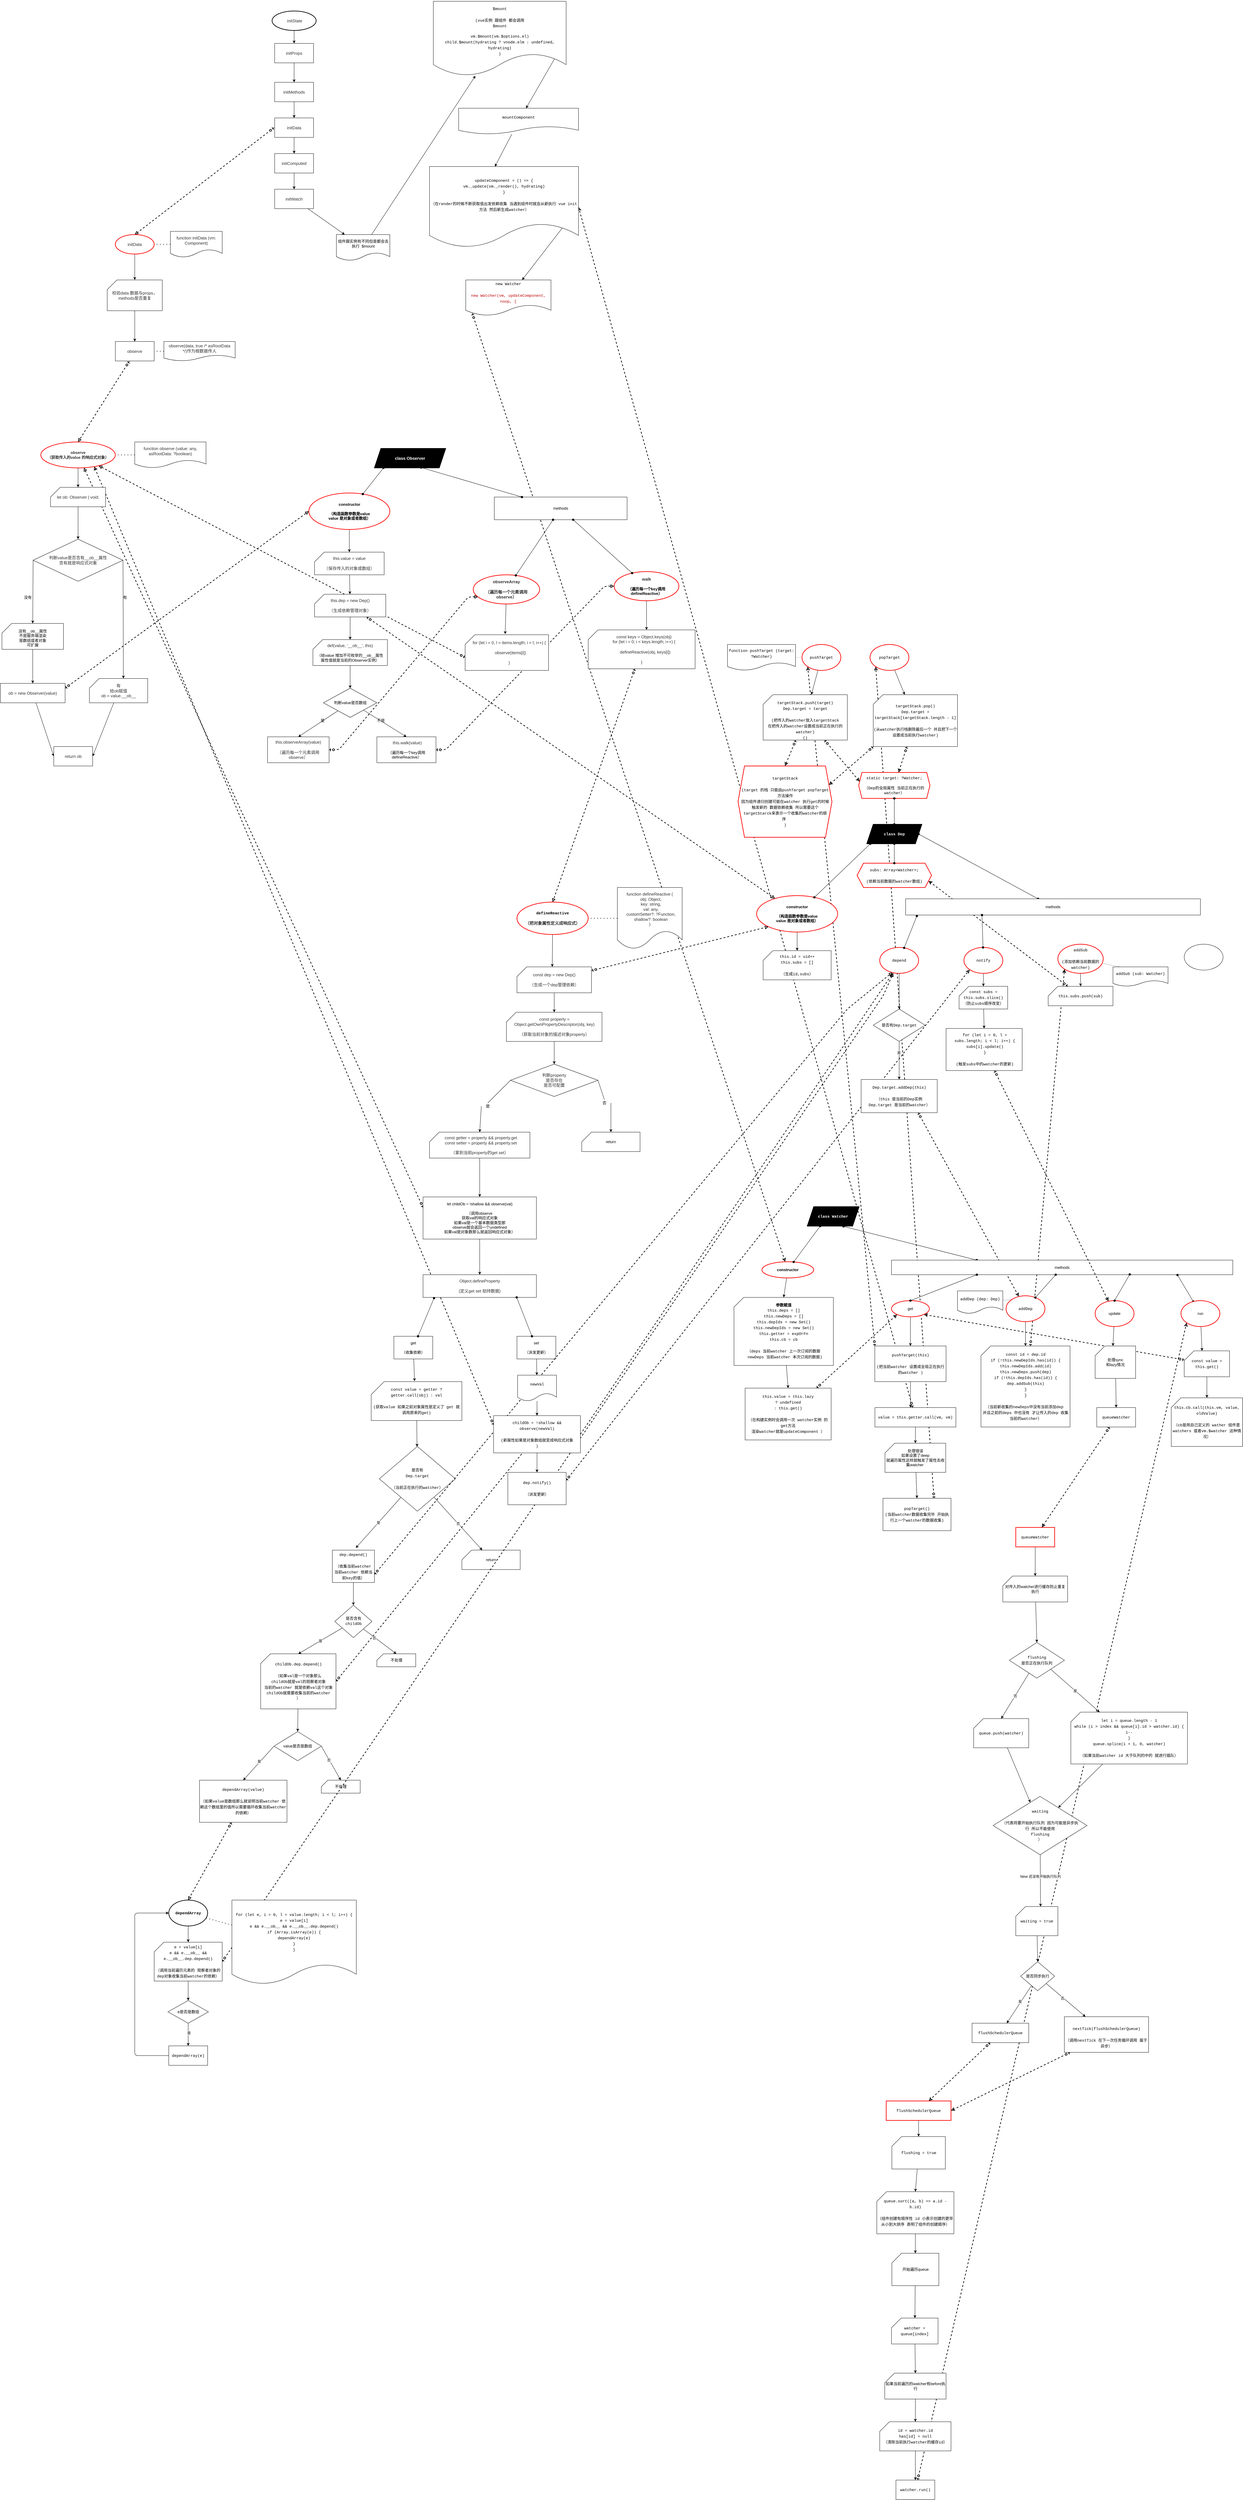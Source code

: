 <mxfile version="14.7.6" type="github">
  <diagram id="BmFUAlspfs1fK14WlCds" name="Page-1">
    <mxGraphModel dx="2386" dy="796" grid="1" gridSize="10" guides="1" tooltips="1" connect="1" arrows="1" fold="1" page="1" pageScale="1" pageWidth="1200" pageHeight="1920" math="0" shadow="0">
      <root>
        <mxCell id="0" />
        <mxCell id="1" parent="0" />
        <mxCell id="-WCJFshQ3Mj5NqHrSBjH-344" style="edgeStyle=none;rounded=0;orthogonalLoop=1;jettySize=auto;html=1;exitX=1;exitY=0.25;exitDx=0;exitDy=0;entryX=0;entryY=1;entryDx=0;entryDy=0;startArrow=ERzeroToOne;startFill=1;endArrow=classic;endFill=0;strokeColor=#000000;strokeWidth=2;dashed=1;" parent="1" source="-WCJFshQ3Mj5NqHrSBjH-271" target="-WCJFshQ3Mj5NqHrSBjH-170" edge="1">
          <mxGeometry relative="1" as="geometry" />
        </mxCell>
        <mxCell id="-WCJFshQ3Mj5NqHrSBjH-355" style="edgeStyle=none;rounded=0;orthogonalLoop=1;jettySize=auto;html=1;entryX=1;entryY=0.5;entryDx=0;entryDy=0;startArrow=ERzeroToOne;startFill=1;endArrow=classic;endFill=0;strokeColor=#000000;strokeWidth=2;dashed=1;" parent="1" source="-WCJFshQ3Mj5NqHrSBjH-352" target="-WCJFshQ3Mj5NqHrSBjH-257" edge="1">
          <mxGeometry relative="1" as="geometry" />
        </mxCell>
        <mxCell id="-WCJFshQ3Mj5NqHrSBjH-351" style="edgeStyle=none;rounded=0;orthogonalLoop=1;jettySize=auto;html=1;entryX=1;entryY=1;entryDx=0;entryDy=0;dashed=1;startArrow=ERzeroToOne;startFill=1;endArrow=classic;endFill=0;strokeColor=#000000;strokeWidth=2;" parent="1" source="-WCJFshQ3Mj5NqHrSBjH-339" target="-WCJFshQ3Mj5NqHrSBjH-205" edge="1">
          <mxGeometry relative="1" as="geometry" />
        </mxCell>
        <mxCell id="-WCJFshQ3Mj5NqHrSBjH-350" style="edgeStyle=none;rounded=0;orthogonalLoop=1;jettySize=auto;html=1;entryX=0;entryY=1;entryDx=0;entryDy=0;dashed=1;startArrow=ERzeroToOne;startFill=1;endArrow=classic;endFill=0;strokeColor=#000000;strokeWidth=2;" parent="1" source="-WCJFshQ3Mj5NqHrSBjH-332" target="-WCJFshQ3Mj5NqHrSBjH-337" edge="1">
          <mxGeometry relative="1" as="geometry" />
        </mxCell>
        <mxCell id="-WCJFshQ3Mj5NqHrSBjH-247" style="rounded=0;orthogonalLoop=1;jettySize=auto;html=1;entryX=1;entryY=0.75;entryDx=0;entryDy=0;startArrow=ERzeroToOne;startFill=1;endArrow=classic;endFill=1;dashed=1;strokeWidth=2;" parent="1" source="-WCJFshQ3Mj5NqHrSBjH-243" target="-WCJFshQ3Mj5NqHrSBjH-245" edge="1">
          <mxGeometry relative="1" as="geometry" />
        </mxCell>
        <mxCell id="-WCJFshQ3Mj5NqHrSBjH-273" style="edgeStyle=none;rounded=0;orthogonalLoop=1;jettySize=auto;html=1;exitX=0;exitY=0.25;exitDx=0;exitDy=0;entryX=0.717;entryY=0.95;entryDx=0;entryDy=0;entryPerimeter=0;startArrow=ERzeroToOne;startFill=1;endArrow=classic;endFill=0;strokeColor=#000000;strokeWidth=2;dashed=1;" parent="1" source="-WCJFshQ3Mj5NqHrSBjH-269" target="V84kBXL60R-jUSGUuSn6-111" edge="1">
          <mxGeometry relative="1" as="geometry" />
        </mxCell>
        <mxCell id="-WCJFshQ3Mj5NqHrSBjH-268" style="edgeStyle=none;rounded=0;orthogonalLoop=1;jettySize=auto;html=1;startArrow=ERzeroToOne;startFill=1;endArrow=classic;endFill=0;strokeWidth=2;dashed=1;exitX=0.077;exitY=0.936;exitDx=0;exitDy=0;exitPerimeter=0;" parent="1" source="-WCJFshQ3Mj5NqHrSBjH-263" target="-WCJFshQ3Mj5NqHrSBjH-194" edge="1">
          <mxGeometry relative="1" as="geometry" />
        </mxCell>
        <mxCell id="-WCJFshQ3Mj5NqHrSBjH-256" style="edgeStyle=none;rounded=0;orthogonalLoop=1;jettySize=auto;html=1;exitX=0.75;exitY=0;exitDx=0;exitDy=0;entryX=0;entryY=1;entryDx=0;entryDy=0;startArrow=ERzeroToOne;startFill=1;endArrow=classic;endFill=0;strokeWidth=2;dashed=1;" parent="1" source="-WCJFshQ3Mj5NqHrSBjH-253" target="-WCJFshQ3Mj5NqHrSBjH-212" edge="1">
          <mxGeometry relative="1" as="geometry" />
        </mxCell>
        <mxCell id="-WCJFshQ3Mj5NqHrSBjH-248" style="edgeStyle=none;rounded=0;orthogonalLoop=1;jettySize=auto;html=1;exitX=0;exitY=0;exitDx=152.5;exitDy=0;exitPerimeter=0;entryX=0;entryY=1;entryDx=0;entryDy=0;dashed=1;startArrow=ERzeroToOne;startFill=1;endArrow=classic;endFill=1;strokeWidth=2;" parent="1" source="-WCJFshQ3Mj5NqHrSBjH-235" target="-WCJFshQ3Mj5NqHrSBjH-171" edge="1">
          <mxGeometry relative="1" as="geometry" />
        </mxCell>
        <mxCell id="-WCJFshQ3Mj5NqHrSBjH-220" style="edgeStyle=none;orthogonalLoop=1;jettySize=auto;html=1;exitX=0;exitY=0;exitDx=0;exitDy=0;entryX=0;entryY=1;entryDx=0;entryDy=0;startArrow=ERzeroToOne;startFill=1;endArrow=classic;endFill=0;strokeWidth=2;dashed=1;" parent="1" source="-WCJFshQ3Mj5NqHrSBjH-208" target="-WCJFshQ3Mj5NqHrSBjH-210" edge="1">
          <mxGeometry relative="1" as="geometry" />
        </mxCell>
        <mxCell id="-WCJFshQ3Mj5NqHrSBjH-104" style="edgeStyle=none;orthogonalLoop=1;jettySize=auto;html=1;exitX=0;exitY=0.25;exitDx=0;exitDy=0;startArrow=ERzeroToOne;startFill=1;endArrow=block;endFill=0;strokeWidth=2;dashed=1;" parent="1" source="-WCJFshQ3Mj5NqHrSBjH-102" target="V84kBXL60R-jUSGUuSn6-111" edge="1">
          <mxGeometry relative="1" as="geometry" />
        </mxCell>
        <mxCell id="-WCJFshQ3Mj5NqHrSBjH-66" style="edgeStyle=entityRelationEdgeStyle;orthogonalLoop=1;jettySize=auto;html=1;dashed=1;startArrow=ERzeroToOne;startFill=1;endArrow=block;endFill=0;strokeWidth=2;entryX=0.073;entryY=0.756;entryDx=0;entryDy=0;entryPerimeter=0;" parent="1" source="-WCJFshQ3Mj5NqHrSBjH-43" target="-WCJFshQ3Mj5NqHrSBjH-51" edge="1">
          <mxGeometry relative="1" as="geometry" />
        </mxCell>
        <mxCell id="-WCJFshQ3Mj5NqHrSBjH-81" style="edgeStyle=none;orthogonalLoop=1;jettySize=auto;html=1;exitX=0;exitY=0;exitDx=0;exitDy=70;exitPerimeter=0;startArrow=ERzeroToOne;startFill=1;endArrow=block;endFill=0;strokeWidth=2;dashed=1;" parent="1" source="-WCJFshQ3Mj5NqHrSBjH-53" target="V84kBXL60R-jUSGUuSn6-111" edge="1">
          <mxGeometry relative="1" as="geometry" />
        </mxCell>
        <mxCell id="V84kBXL60R-jUSGUuSn6-4" style="edgeStyle=none;orthogonalLoop=1;jettySize=auto;html=1;entryX=0.5;entryY=0;entryDx=0;entryDy=0;" parent="1" source="VkEHN0qZKkrGR6Zuojlx-1" target="V84kBXL60R-jUSGUuSn6-1" edge="1">
          <mxGeometry relative="1" as="geometry" />
        </mxCell>
        <mxCell id="VkEHN0qZKkrGR6Zuojlx-1" value="&amp;nbsp;&lt;span style=&quot;color: rgb(50 , 50 , 50) ; font-size: 13px ; background-color: rgba(255 , 255 , 255 , 0.01)&quot;&gt;initState&lt;/span&gt;" style="strokeWidth=2;html=1;shape=mxgraph.flowchart.start_1;whiteSpace=wrap;" parent="1" vertex="1">
          <mxGeometry x="314" y="70" width="136" height="60" as="geometry" />
        </mxCell>
        <mxCell id="V84kBXL60R-jUSGUuSn6-9" style="edgeStyle=none;orthogonalLoop=1;jettySize=auto;html=1;entryX=0.5;entryY=0;entryDx=0;entryDy=0;" parent="1" source="V84kBXL60R-jUSGUuSn6-1" target="V84kBXL60R-jUSGUuSn6-5" edge="1">
          <mxGeometry relative="1" as="geometry" />
        </mxCell>
        <mxCell id="V84kBXL60R-jUSGUuSn6-1" value="&lt;span style=&quot;color: rgb(50 , 50 , 50) ; font-size: 13px ; background-color: rgba(255 , 255 , 255 , 0.01)&quot;&gt;initProps&lt;/span&gt;" style="whiteSpace=wrap;html=1;" parent="1" vertex="1">
          <mxGeometry x="322" y="170" width="120" height="60" as="geometry" />
        </mxCell>
        <mxCell id="V84kBXL60R-jUSGUuSn6-10" style="edgeStyle=none;orthogonalLoop=1;jettySize=auto;html=1;entryX=0.5;entryY=0;entryDx=0;entryDy=0;" parent="1" source="V84kBXL60R-jUSGUuSn6-5" target="V84kBXL60R-jUSGUuSn6-6" edge="1">
          <mxGeometry relative="1" as="geometry" />
        </mxCell>
        <mxCell id="V84kBXL60R-jUSGUuSn6-5" value="&lt;span style=&quot;color: rgb(50 , 50 , 50) ; font-size: 13px ; background-color: rgba(255 , 255 , 255 , 0.01)&quot;&gt;initMethods&lt;/span&gt;" style="whiteSpace=wrap;html=1;" parent="1" vertex="1">
          <mxGeometry x="322" y="290" width="120" height="60" as="geometry" />
        </mxCell>
        <mxCell id="V84kBXL60R-jUSGUuSn6-11" style="edgeStyle=none;orthogonalLoop=1;jettySize=auto;html=1;entryX=0.5;entryY=0;entryDx=0;entryDy=0;" parent="1" source="V84kBXL60R-jUSGUuSn6-6" target="V84kBXL60R-jUSGUuSn6-7" edge="1">
          <mxGeometry relative="1" as="geometry" />
        </mxCell>
        <mxCell id="V84kBXL60R-jUSGUuSn6-88" style="edgeStyle=none;orthogonalLoop=1;jettySize=auto;html=1;entryX=0.5;entryY=0;entryDx=0;entryDy=0;dashed=1;endArrow=block;endFill=0;strokeWidth=2;startArrow=ERzeroToOne;startFill=1;" parent="1" target="V84kBXL60R-jUSGUuSn6-87" edge="1">
          <mxGeometry relative="1" as="geometry">
            <mxPoint x="320" y="430" as="sourcePoint" />
          </mxGeometry>
        </mxCell>
        <mxCell id="V84kBXL60R-jUSGUuSn6-6" value="&lt;span style=&quot;color: rgb(50 , 50 , 50) ; font-size: 13px ; background-color: rgba(255 , 255 , 255 , 0.01)&quot;&gt;initData&lt;/span&gt;" style="whiteSpace=wrap;html=1;" parent="1" vertex="1">
          <mxGeometry x="322" y="400" width="120" height="60" as="geometry" />
        </mxCell>
        <mxCell id="V84kBXL60R-jUSGUuSn6-12" style="edgeStyle=none;orthogonalLoop=1;jettySize=auto;html=1;entryX=0.5;entryY=0;entryDx=0;entryDy=0;" parent="1" source="V84kBXL60R-jUSGUuSn6-7" target="V84kBXL60R-jUSGUuSn6-8" edge="1">
          <mxGeometry relative="1" as="geometry" />
        </mxCell>
        <mxCell id="V84kBXL60R-jUSGUuSn6-7" value="&lt;span style=&quot;color: rgb(50 , 50 , 50) ; font-size: 13px ; background-color: rgba(255 , 255 , 255 , 0.01)&quot;&gt;initComputed&lt;/span&gt;" style="whiteSpace=wrap;html=1;" parent="1" vertex="1">
          <mxGeometry x="322" y="510" width="120" height="60" as="geometry" />
        </mxCell>
        <mxCell id="-WCJFshQ3Mj5NqHrSBjH-266" style="edgeStyle=none;rounded=0;orthogonalLoop=1;jettySize=auto;html=1;startArrow=none;startFill=0;endArrow=classic;endFill=1;strokeWidth=1;" parent="1" source="V84kBXL60R-jUSGUuSn6-8" target="-WCJFshQ3Mj5NqHrSBjH-265" edge="1">
          <mxGeometry relative="1" as="geometry" />
        </mxCell>
        <mxCell id="V84kBXL60R-jUSGUuSn6-8" value="&lt;span style=&quot;color: rgb(50 , 50 , 50) ; font-size: 13px ; background-color: rgba(255 , 255 , 255 , 0.01)&quot;&gt;initWatch&lt;/span&gt;" style="whiteSpace=wrap;html=1;" parent="1" vertex="1">
          <mxGeometry x="322" y="620" width="120" height="60" as="geometry" />
        </mxCell>
        <mxCell id="V84kBXL60R-jUSGUuSn6-150" style="edgeStyle=none;orthogonalLoop=1;jettySize=auto;html=1;entryX=0.5;entryY=0;entryDx=0;entryDy=0;entryPerimeter=0;fontSize=12;endArrow=classic;endFill=1;strokeWidth=1;" parent="1" source="V84kBXL60R-jUSGUuSn6-87" target="V84kBXL60R-jUSGUuSn6-149" edge="1">
          <mxGeometry relative="1" as="geometry" />
        </mxCell>
        <mxCell id="V84kBXL60R-jUSGUuSn6-87" value="&lt;span style=&quot;color: rgb(50 , 50 , 50) ; font-size: 13px ; background-color: rgba(255 , 255 , 255 , 0.01)&quot;&gt;initData&lt;/span&gt;" style="ellipse;whiteSpace=wrap;html=1;strokeWidth=2;strokeColor=#FF0000;" parent="1" vertex="1">
          <mxGeometry x="-170" y="760" width="120" height="60" as="geometry" />
        </mxCell>
        <mxCell id="V84kBXL60R-jUSGUuSn6-154" style="edgeStyle=none;orthogonalLoop=1;jettySize=auto;html=1;entryX=0.5;entryY=0;entryDx=0;entryDy=0;dashed=1;fontSize=12;endArrow=block;endFill=0;strokeWidth=2;startArrow=ERzeroToOne;startFill=1;exitX=0.358;exitY=1.017;exitDx=0;exitDy=0;exitPerimeter=0;" parent="1" source="V84kBXL60R-jUSGUuSn6-103" target="V84kBXL60R-jUSGUuSn6-111" edge="1">
          <mxGeometry relative="1" as="geometry">
            <mxPoint x="-129" y="1160" as="sourcePoint" />
          </mxGeometry>
        </mxCell>
        <mxCell id="V84kBXL60R-jUSGUuSn6-103" value="&lt;span style=&quot;color: rgb(50 , 50 , 50) ; font-size: 13px ; background-color: rgba(255 , 255 , 255 , 0.01)&quot;&gt;observe&lt;/span&gt;" style="whiteSpace=wrap;html=1;strokeWidth=1;" parent="1" vertex="1">
          <mxGeometry x="-170" y="1090" width="120" height="60" as="geometry" />
        </mxCell>
        <mxCell id="V84kBXL60R-jUSGUuSn6-135" style="edgeStyle=none;orthogonalLoop=1;jettySize=auto;html=1;entryX=0.5;entryY=0;entryDx=0;entryDy=0;entryPerimeter=0;fontSize=12;endArrow=classic;endFill=1;strokeWidth=1;" parent="1" source="V84kBXL60R-jUSGUuSn6-111" target="V84kBXL60R-jUSGUuSn6-132" edge="1">
          <mxGeometry relative="1" as="geometry" />
        </mxCell>
        <mxCell id="V84kBXL60R-jUSGUuSn6-111" value="&lt;span style=&quot;color: rgb(50, 50, 50); font-size: 12px; font-weight: 700; background-color: rgba(255, 255, 255, 0.01);&quot;&gt;observe&lt;/span&gt;&lt;div style=&quot;resize: none; outline: 0px; font-size: 12px; color: rgb(50, 50, 50); font-weight: 700;&quot;&gt;（获取传入的value 的响应式对象）&lt;/div&gt;" style="ellipse;whiteSpace=wrap;html=1;horizontal=1;fontSize=12;verticalAlign=middle;strokeWidth=2;strokeColor=#FF0000;" parent="1" vertex="1">
          <mxGeometry x="-400" y="1400" width="230" height="80" as="geometry" />
        </mxCell>
        <mxCell id="V84kBXL60R-jUSGUuSn6-138" style="edgeStyle=none;orthogonalLoop=1;jettySize=auto;html=1;exitX=0;exitY=0.5;exitDx=0;exitDy=0;entryX=0.5;entryY=0;entryDx=0;entryDy=0;entryPerimeter=0;fontSize=12;endArrow=classic;endFill=1;strokeWidth=1;" parent="1" source="V84kBXL60R-jUSGUuSn6-113" target="V84kBXL60R-jUSGUuSn6-137" edge="1">
          <mxGeometry relative="1" as="geometry" />
        </mxCell>
        <mxCell id="V84kBXL60R-jUSGUuSn6-143" style="edgeStyle=none;orthogonalLoop=1;jettySize=auto;html=1;exitX=1;exitY=0.5;exitDx=0;exitDy=0;entryX=0;entryY=0;entryDx=105;entryDy=0;entryPerimeter=0;fontSize=12;endArrow=classic;endFill=1;strokeWidth=1;" parent="1" source="V84kBXL60R-jUSGUuSn6-113" target="V84kBXL60R-jUSGUuSn6-142" edge="1">
          <mxGeometry relative="1" as="geometry" />
        </mxCell>
        <mxCell id="V84kBXL60R-jUSGUuSn6-113" value="&lt;span style=&quot;color: rgb(50 , 50 , 50) ; font-size: 13px ; background-color: rgba(255 , 255 , 255 , 0.01)&quot;&gt;判断value是否含有__ob__属性&lt;/span&gt;&lt;br style=&quot;color: rgb(50 , 50 , 50) ; font-size: 13px&quot;&gt;&lt;div style=&quot;resize: none ; outline: 0px ; font-size: 13px ; color: rgb(50 , 50 , 50)&quot;&gt;&lt;/div&gt;&lt;span style=&quot;color: rgb(50 , 50 , 50) ; font-size: 13px ; background-color: rgba(255 , 255 , 255 , 0.01)&quot;&gt;含有就是响应式对象&lt;/span&gt;" style="rhombus;whiteSpace=wrap;html=1;fontSize=12;verticalAlign=middle;" parent="1" vertex="1">
          <mxGeometry x="-423.75" y="1700" width="277.5" height="130" as="geometry" />
        </mxCell>
        <mxCell id="V84kBXL60R-jUSGUuSn6-124" style="edgeStyle=none;orthogonalLoop=1;jettySize=auto;html=1;entryX=0;entryY=0.5;entryDx=0;entryDy=0;fontSize=12;endArrow=classic;endFill=1;strokeWidth=1;" parent="1" source="V84kBXL60R-jUSGUuSn6-121" target="V84kBXL60R-jUSGUuSn6-123" edge="1">
          <mxGeometry relative="1" as="geometry" />
        </mxCell>
        <mxCell id="-WCJFshQ3Mj5NqHrSBjH-158" style="edgeStyle=none;orthogonalLoop=1;jettySize=auto;html=1;exitX=1;exitY=0.25;exitDx=0;exitDy=0;entryX=0;entryY=0.5;entryDx=0;entryDy=0;dashed=1;startArrow=ERzeroToOne;startFill=1;endArrow=block;endFill=0;strokeWidth=2;" parent="1" source="V84kBXL60R-jUSGUuSn6-121" target="-WCJFshQ3Mj5NqHrSBjH-28" edge="1">
          <mxGeometry relative="1" as="geometry" />
        </mxCell>
        <mxCell id="V84kBXL60R-jUSGUuSn6-121" value="&lt;span style=&quot;color: rgb(50 , 50 , 50) ; font-size: 13px ; background-color: rgba(255 , 255 , 255 , 0.01)&quot;&gt;ob = new Observer(value)&lt;/span&gt;" style="whiteSpace=wrap;html=1;fontSize=12;verticalAlign=middle;glass=0;" parent="1" vertex="1">
          <mxGeometry x="-525" y="2145" width="200" height="60" as="geometry" />
        </mxCell>
        <mxCell id="V84kBXL60R-jUSGUuSn6-123" value="&lt;span style=&quot;color: rgb(50 , 50 , 50) ; font-size: 13px ; background-color: rgba(255 , 255 , 255 , 0.01)&quot;&gt;return ob&lt;/span&gt;" style="whiteSpace=wrap;html=1;fontSize=12;verticalAlign=middle;" parent="1" vertex="1">
          <mxGeometry x="-360" y="2340" width="120" height="60" as="geometry" />
        </mxCell>
        <mxCell id="V84kBXL60R-jUSGUuSn6-128" value="没有" style="text;html=1;strokeColor=none;fillColor=none;align=center;verticalAlign=middle;whiteSpace=wrap;fontSize=12;" parent="1" vertex="1">
          <mxGeometry x="-460" y="1870" width="40" height="20" as="geometry" />
        </mxCell>
        <mxCell id="V84kBXL60R-jUSGUuSn6-129" value="有" style="text;html=1;strokeColor=none;fillColor=none;align=center;verticalAlign=middle;whiteSpace=wrap;fontSize=12;" parent="1" vertex="1">
          <mxGeometry x="-160" y="1870" width="40" height="20" as="geometry" />
        </mxCell>
        <mxCell id="V84kBXL60R-jUSGUuSn6-136" style="edgeStyle=none;orthogonalLoop=1;jettySize=auto;html=1;entryX=0.5;entryY=0;entryDx=0;entryDy=0;fontSize=12;endArrow=classic;endFill=1;strokeWidth=1;" parent="1" source="V84kBXL60R-jUSGUuSn6-132" target="V84kBXL60R-jUSGUuSn6-113" edge="1">
          <mxGeometry relative="1" as="geometry" />
        </mxCell>
        <mxCell id="V84kBXL60R-jUSGUuSn6-132" value="&lt;span style=&quot;color: rgb(50 , 50 , 50) ; font-size: 13px ; background-color: rgba(255 , 255 , 255 , 0.01)&quot;&gt;let ob: Observer | void;&lt;/span&gt;" style="shape=card;whiteSpace=wrap;html=1;fontSize=12;strokeWidth=1;verticalAlign=middle;" parent="1" vertex="1">
          <mxGeometry x="-370" y="1540" width="170" height="60" as="geometry" />
        </mxCell>
        <mxCell id="V84kBXL60R-jUSGUuSn6-140" style="edgeStyle=none;orthogonalLoop=1;jettySize=auto;html=1;entryX=0.5;entryY=0;entryDx=0;entryDy=0;fontSize=12;endArrow=classic;endFill=1;strokeWidth=1;" parent="1" source="V84kBXL60R-jUSGUuSn6-137" target="V84kBXL60R-jUSGUuSn6-121" edge="1">
          <mxGeometry relative="1" as="geometry" />
        </mxCell>
        <mxCell id="V84kBXL60R-jUSGUuSn6-137" value="&lt;br class=&quot;Apple-interchange-newline&quot;&gt;&lt;br&gt;&lt;br&gt;没有__ob__属性&lt;div style=&quot;resize: none ; outline: 0px ; font-size: inherit&quot;&gt;不是服务端渲染&lt;/div&gt;&lt;div style=&quot;resize: none ; outline: 0px ; font-size: inherit&quot;&gt;是数组或者对象&lt;/div&gt;&lt;div style=&quot;resize: none ; outline: 0px ; font-size: inherit&quot;&gt;可扩展&lt;/div&gt;&lt;div style=&quot;resize: none ; outline: 0px ; font-size: inherit&quot;&gt;&lt;br&gt;&lt;/div&gt;&lt;div style=&quot;resize: none ; outline: 0px ; font-size: inherit&quot;&gt;&lt;br style=&quot;color: rgb(50 , 50 , 50) ; font-size: 13px ; background-color: rgba(255 , 255 , 255 , 0.01)&quot;&gt;&lt;/div&gt;" style="shape=card;whiteSpace=wrap;html=1;fontSize=12;strokeWidth=1;verticalAlign=middle;spacing=4;spacingBottom=4;" parent="1" vertex="1">
          <mxGeometry x="-520" y="1960" width="190" height="80" as="geometry" />
        </mxCell>
        <mxCell id="V84kBXL60R-jUSGUuSn6-141" style="edgeStyle=none;orthogonalLoop=1;jettySize=auto;html=1;exitX=1;exitY=1;exitDx=0;exitDy=0;exitPerimeter=0;fontSize=12;endArrow=classic;endFill=1;strokeWidth=1;" parent="1" source="V84kBXL60R-jUSGUuSn6-137" target="V84kBXL60R-jUSGUuSn6-137" edge="1">
          <mxGeometry relative="1" as="geometry" />
        </mxCell>
        <mxCell id="V84kBXL60R-jUSGUuSn6-144" style="edgeStyle=none;orthogonalLoop=1;jettySize=auto;html=1;entryX=1;entryY=0.5;entryDx=0;entryDy=0;fontSize=12;endArrow=classic;endFill=1;strokeWidth=1;" parent="1" source="V84kBXL60R-jUSGUuSn6-142" target="V84kBXL60R-jUSGUuSn6-123" edge="1">
          <mxGeometry relative="1" as="geometry" />
        </mxCell>
        <mxCell id="V84kBXL60R-jUSGUuSn6-142" value="&lt;span style=&quot;color: rgb(50 , 50 , 50) ; font-size: 13px ; background-color: rgba(255 , 255 , 255 , 0.01)&quot;&gt;有&lt;/span&gt;&lt;br style=&quot;color: rgb(50 , 50 , 50) ; font-size: 13px&quot;&gt;&lt;span style=&quot;color: rgb(50 , 50 , 50) ; font-size: 13px ; background-color: rgba(255 , 255 , 255 , 0.01)&quot;&gt;给ob赋值&lt;/span&gt;&lt;br style=&quot;color: rgb(50 , 50 , 50) ; font-size: 13px&quot;&gt;&lt;span style=&quot;color: rgb(50 , 50 , 50) ; font-size: 13px ; background-color: rgba(255 , 255 , 255 , 0.01)&quot;&gt;ob = value.__ob__&lt;/span&gt;" style="shape=card;whiteSpace=wrap;html=1;fontSize=12;strokeWidth=1;verticalAlign=middle;" parent="1" vertex="1">
          <mxGeometry x="-250" y="2130" width="180" height="75" as="geometry" />
        </mxCell>
        <mxCell id="V84kBXL60R-jUSGUuSn6-146" style="edgeStyle=none;orthogonalLoop=1;jettySize=auto;html=1;fontSize=12;endArrow=none;endFill=0;strokeWidth=2;dashed=1;dashPattern=1 4;" parent="1" source="V84kBXL60R-jUSGUuSn6-145" target="V84kBXL60R-jUSGUuSn6-111" edge="1">
          <mxGeometry relative="1" as="geometry" />
        </mxCell>
        <mxCell id="V84kBXL60R-jUSGUuSn6-145" value="&lt;span style=&quot;color: rgb(50 , 50 , 50) ; font-size: 13px ; background-color: rgba(255 , 255 , 255 , 0.01)&quot;&gt;function observe (value: any, asRootData: ?boolean)&lt;/span&gt;" style="shape=document;whiteSpace=wrap;html=1;boundedLbl=1;fontSize=12;strokeWidth=1;verticalAlign=middle;" parent="1" vertex="1">
          <mxGeometry x="-110" y="1400" width="220" height="80" as="geometry" />
        </mxCell>
        <mxCell id="V84kBXL60R-jUSGUuSn6-148" style="edgeStyle=none;orthogonalLoop=1;jettySize=auto;html=1;dashed=1;dashPattern=1 4;fontSize=12;endArrow=none;endFill=0;strokeWidth=2;" parent="1" source="V84kBXL60R-jUSGUuSn6-147" target="V84kBXL60R-jUSGUuSn6-103" edge="1">
          <mxGeometry relative="1" as="geometry" />
        </mxCell>
        <mxCell id="V84kBXL60R-jUSGUuSn6-147" value="&lt;span style=&quot;color: rgb(50 , 50 , 50) ; font-size: 13px ; background-color: rgba(255 , 255 , 255 , 0.01)&quot;&gt;&amp;nbsp;observe(data, true /* asRootData&amp;nbsp; */)作为根数据传人&lt;/span&gt;" style="shape=document;whiteSpace=wrap;html=1;boundedLbl=1;fontSize=12;strokeWidth=1;verticalAlign=middle;spacingBottom=6;spacingTop=6;spacingLeft=6;spacingRight=6;" parent="1" vertex="1">
          <mxGeometry x="-20" y="1090" width="220" height="60" as="geometry" />
        </mxCell>
        <mxCell id="V84kBXL60R-jUSGUuSn6-151" style="edgeStyle=none;orthogonalLoop=1;jettySize=auto;html=1;entryX=0.5;entryY=0;entryDx=0;entryDy=0;fontSize=12;endArrow=classic;endFill=1;strokeWidth=1;" parent="1" source="V84kBXL60R-jUSGUuSn6-149" target="V84kBXL60R-jUSGUuSn6-103" edge="1">
          <mxGeometry relative="1" as="geometry" />
        </mxCell>
        <mxCell id="V84kBXL60R-jUSGUuSn6-149" value="&lt;span style=&quot;color: rgb(50 , 50 , 50) ; font-size: 13px ; background-color: rgba(255 , 255 , 255 , 0.01)&quot;&gt;校验data 数据与props，methods是否重复&lt;/span&gt;" style="shape=card;whiteSpace=wrap;html=1;fontSize=12;strokeWidth=1;verticalAlign=middle;spacing=6;" parent="1" vertex="1">
          <mxGeometry x="-195" y="900" width="170" height="95" as="geometry" />
        </mxCell>
        <mxCell id="V84kBXL60R-jUSGUuSn6-153" style="edgeStyle=none;orthogonalLoop=1;jettySize=auto;html=1;fontSize=12;endArrow=none;endFill=0;strokeWidth=2;dashed=1;dashPattern=1 4;" parent="1" source="V84kBXL60R-jUSGUuSn6-152" target="V84kBXL60R-jUSGUuSn6-87" edge="1">
          <mxGeometry relative="1" as="geometry" />
        </mxCell>
        <mxCell id="V84kBXL60R-jUSGUuSn6-152" value="&lt;span style=&quot;color: rgb(50 , 50 , 50) ; font-size: 13px ; background-color: rgba(255 , 255 , 255 , 0.01)&quot;&gt;function initData (vm: Component)&lt;/span&gt;" style="shape=document;whiteSpace=wrap;html=1;boundedLbl=1;fontSize=12;strokeWidth=1;verticalAlign=middle;" parent="1" vertex="1">
          <mxGeometry y="750" width="160" height="80" as="geometry" />
        </mxCell>
        <mxCell id="-WCJFshQ3Mj5NqHrSBjH-21" value="&lt;span style=&quot;font-size: 13px ; font-weight: 700 ; background-color: rgba(255 , 255 , 255 , 0.01)&quot;&gt;&lt;font color=&quot;#ffffff&quot;&gt;class&amp;nbsp;Observer&lt;/font&gt;&lt;/span&gt;" style="shape=parallelogram;perimeter=parallelogramPerimeter;whiteSpace=wrap;html=1;fixedSize=1;strokeWidth=2;fillColor=#000000;" parent="1" vertex="1">
          <mxGeometry x="630" y="1420" width="220" height="60" as="geometry" />
        </mxCell>
        <mxCell id="-WCJFshQ3Mj5NqHrSBjH-23" value="methods" style="whiteSpace=wrap;html=1;" parent="1" vertex="1">
          <mxGeometry x="1000" y="1570" width="410" height="70" as="geometry" />
        </mxCell>
        <mxCell id="-WCJFshQ3Mj5NqHrSBjH-36" style="edgeStyle=none;orthogonalLoop=1;jettySize=auto;html=1;entryX=0.5;entryY=0;entryDx=0;entryDy=0;entryPerimeter=0;startArrow=none;startFill=0;endArrow=classic;endFill=1;" parent="1" source="-WCJFshQ3Mj5NqHrSBjH-28" target="-WCJFshQ3Mj5NqHrSBjH-34" edge="1">
          <mxGeometry relative="1" as="geometry" />
        </mxCell>
        <mxCell id="-WCJFshQ3Mj5NqHrSBjH-28" value="&lt;span&gt;&lt;b&gt;constructor&lt;br&gt;&lt;br&gt;&lt;/b&gt;&lt;/span&gt;&lt;div style=&quot;font-size: inherit ; resize: none ; outline: 0px&quot;&gt;&lt;b&gt;（构造函数&lt;span style=&quot;font-size: inherit&quot;&gt;参数是value&lt;/span&gt;&lt;/b&gt;&lt;/div&gt;&lt;div style=&quot;font-size: inherit ; resize: none ; outline: 0px&quot;&gt;&lt;b&gt;value 是对象或者数组）&lt;/b&gt;&lt;/div&gt;" style="ellipse;whiteSpace=wrap;html=1;strokeColor=#FF0000;strokeWidth=2;" parent="1" vertex="1">
          <mxGeometry x="427.5" y="1557.5" width="250" height="112.5" as="geometry" />
        </mxCell>
        <mxCell id="-WCJFshQ3Mj5NqHrSBjH-38" style="edgeStyle=none;orthogonalLoop=1;jettySize=auto;html=1;startArrow=none;startFill=0;endArrow=classic;endFill=1;" parent="1" source="-WCJFshQ3Mj5NqHrSBjH-34" target="-WCJFshQ3Mj5NqHrSBjH-35" edge="1">
          <mxGeometry relative="1" as="geometry" />
        </mxCell>
        <mxCell id="-WCJFshQ3Mj5NqHrSBjH-34" value="&lt;span style=&quot;color: rgb(50 , 50 , 50) ; font-size: 13px ; background-color: rgba(255 , 255 , 255 , 0.01)&quot;&gt;this.value = value&lt;br&gt;&lt;br&gt;（保存传入的对象或数组）&lt;br&gt;&lt;/span&gt;" style="shape=card;whiteSpace=wrap;html=1;" parent="1" vertex="1">
          <mxGeometry x="445" y="1740" width="215" height="70" as="geometry" />
        </mxCell>
        <mxCell id="-WCJFshQ3Mj5NqHrSBjH-40" style="edgeStyle=none;orthogonalLoop=1;jettySize=auto;html=1;entryX=0.5;entryY=0;entryDx=0;entryDy=0;entryPerimeter=0;startArrow=none;startFill=0;endArrow=classic;endFill=1;" parent="1" source="-WCJFshQ3Mj5NqHrSBjH-35" target="-WCJFshQ3Mj5NqHrSBjH-39" edge="1">
          <mxGeometry relative="1" as="geometry" />
        </mxCell>
        <mxCell id="-WCJFshQ3Mj5NqHrSBjH-185" style="edgeStyle=none;orthogonalLoop=1;jettySize=auto;html=1;startArrow=ERzeroToOne;startFill=1;endArrow=block;endFill=0;strokeWidth=2;dashed=1;" parent="1" source="-WCJFshQ3Mj5NqHrSBjH-35" target="-WCJFshQ3Mj5NqHrSBjH-159" edge="1">
          <mxGeometry relative="1" as="geometry" />
        </mxCell>
        <mxCell id="-WCJFshQ3Mj5NqHrSBjH-35" value="&lt;span style=&quot;color: rgb(50 , 50 , 50) ; font-size: 13px ; background-color: rgba(255 , 255 , 255 , 0.01)&quot;&gt;this.dep = new Dep()&lt;br&gt;&lt;br&gt;（生成依赖管理对象）&lt;br&gt;&lt;/span&gt;" style="shape=card;whiteSpace=wrap;html=1;" parent="1" vertex="1">
          <mxGeometry x="445" y="1870" width="220" height="70" as="geometry" />
        </mxCell>
        <mxCell id="-WCJFshQ3Mj5NqHrSBjH-42" style="edgeStyle=none;orthogonalLoop=1;jettySize=auto;html=1;entryX=0.5;entryY=0;entryDx=0;entryDy=0;startArrow=none;startFill=0;endArrow=classic;endFill=1;" parent="1" source="-WCJFshQ3Mj5NqHrSBjH-39" target="-WCJFshQ3Mj5NqHrSBjH-41" edge="1">
          <mxGeometry relative="1" as="geometry" />
        </mxCell>
        <mxCell id="-WCJFshQ3Mj5NqHrSBjH-39" value="&lt;div style=&quot;resize: none ; outline: 0px ; font-size: inherit&quot;&gt;&lt;span style=&quot;color: rgb(50 , 50 , 50) ; font-size: 13px ; background-color: rgba(255 , 255 , 255 , 0.01)&quot;&gt;&lt;br&gt;&lt;/span&gt;&lt;/div&gt;&lt;div style=&quot;resize: none ; outline: 0px ; font-size: inherit&quot;&gt;&lt;span style=&quot;color: rgb(50 , 50 , 50) ; font-size: 13px ; background-color: rgba(255 , 255 , 255 , 0.01)&quot;&gt;def(value, &#39;__ob__&#39;, this)&lt;/span&gt;&lt;/div&gt;&lt;div style=&quot;resize: none ; outline: 0px&quot;&gt;&lt;font color=&quot;#323232&quot; face=&quot;微软雅黑&quot;&gt;&lt;span style=&quot;font-size: 13px&quot;&gt;&lt;br class=&quot;Apple-interchange-newline&quot;&gt;&lt;/span&gt;&lt;/font&gt;（给value 增加不可枚举的__ob__属性&lt;/div&gt;&lt;div style=&quot;resize: none ; outline: 0px ; font-size: inherit&quot;&gt;属性值就是当前的Observer实例）&lt;/div&gt;&lt;div style=&quot;resize: none ; outline: 0px ; font-size: inherit&quot;&gt;&lt;br style=&quot;color: rgb(50 , 50 , 50) ; font-size: 13px ; background-color: rgba(255 , 255 , 255 , 0.01)&quot;&gt;&lt;/div&gt;" style="shape=card;whiteSpace=wrap;html=1;" parent="1" vertex="1">
          <mxGeometry x="440" y="2010" width="230" height="80" as="geometry" />
        </mxCell>
        <mxCell id="-WCJFshQ3Mj5NqHrSBjH-45" style="edgeStyle=none;orthogonalLoop=1;jettySize=auto;html=1;entryX=0.5;entryY=0;entryDx=0;entryDy=0;startArrow=none;startFill=0;endArrow=classic;endFill=1;" parent="1" source="-WCJFshQ3Mj5NqHrSBjH-41" target="-WCJFshQ3Mj5NqHrSBjH-43" edge="1">
          <mxGeometry relative="1" as="geometry" />
        </mxCell>
        <mxCell id="-WCJFshQ3Mj5NqHrSBjH-46" style="edgeStyle=none;orthogonalLoop=1;jettySize=auto;html=1;exitX=1;exitY=1;exitDx=0;exitDy=0;entryX=0.5;entryY=0;entryDx=0;entryDy=0;startArrow=none;startFill=0;endArrow=classic;endFill=1;" parent="1" source="-WCJFshQ3Mj5NqHrSBjH-41" target="-WCJFshQ3Mj5NqHrSBjH-44" edge="1">
          <mxGeometry relative="1" as="geometry" />
        </mxCell>
        <mxCell id="-WCJFshQ3Mj5NqHrSBjH-41" value="判断value是否数组" style="rhombus;whiteSpace=wrap;html=1;" parent="1" vertex="1">
          <mxGeometry x="472.5" y="2160" width="165" height="90" as="geometry" />
        </mxCell>
        <mxCell id="-WCJFshQ3Mj5NqHrSBjH-43" value="&lt;span style=&quot;color: rgb(50 , 50 , 50) ; font-size: 13px ; background-color: rgba(255 , 255 , 255 , 0.01)&quot;&gt;this.observeArray(value)&lt;br&gt;&lt;br&gt;&lt;/span&gt;&lt;span style=&quot;color: rgb(50 , 50 , 50) ; font-size: 13px ; background-color: rgba(255 , 255 , 255 , 0.01)&quot;&gt;（遍历每一个元素调用&lt;/span&gt;&lt;div style=&quot;resize: none ; outline: 0px ; font-size: 13px ; color: rgb(50 , 50 , 50)&quot;&gt;observe）&lt;/div&gt;" style="whiteSpace=wrap;html=1;" parent="1" vertex="1">
          <mxGeometry x="300" y="2310" width="190" height="80" as="geometry" />
        </mxCell>
        <mxCell id="-WCJFshQ3Mj5NqHrSBjH-67" style="edgeStyle=entityRelationEdgeStyle;orthogonalLoop=1;jettySize=auto;html=1;dashed=1;startArrow=ERzeroToOne;startFill=1;endArrow=block;endFill=0;strokeWidth=2;" parent="1" source="-WCJFshQ3Mj5NqHrSBjH-44" target="-WCJFshQ3Mj5NqHrSBjH-52" edge="1">
          <mxGeometry relative="1" as="geometry" />
        </mxCell>
        <mxCell id="-WCJFshQ3Mj5NqHrSBjH-44" value="&lt;span style=&quot;color: rgb(50 , 50 , 50) ; font-size: 13px ; background-color: rgba(255 , 255 , 255 , 0.01)&quot;&gt;&amp;nbsp;this.walk(value)&lt;br&gt;&lt;br&gt;&lt;/span&gt;（遍历每一个key&lt;span style=&quot;font-size: inherit&quot;&gt;调用&lt;/span&gt;&lt;br&gt;&lt;div style=&quot;resize: none ; outline: 0px ; font-size: inherit&quot;&gt;defineReactive）&lt;/div&gt;" style="whiteSpace=wrap;html=1;" parent="1" vertex="1">
          <mxGeometry x="637.5" y="2310" width="182.5" height="80" as="geometry" />
        </mxCell>
        <mxCell id="-WCJFshQ3Mj5NqHrSBjH-47" value="是" style="text;html=1;strokeColor=none;fillColor=none;align=center;verticalAlign=middle;whiteSpace=wrap;" parent="1" vertex="1">
          <mxGeometry x="450" y="2250" width="40" height="20" as="geometry" />
        </mxCell>
        <mxCell id="-WCJFshQ3Mj5NqHrSBjH-48" value="不是" style="text;html=1;strokeColor=none;fillColor=none;align=center;verticalAlign=middle;whiteSpace=wrap;" parent="1" vertex="1">
          <mxGeometry x="630" y="2250" width="40" height="20" as="geometry" />
        </mxCell>
        <mxCell id="-WCJFshQ3Mj5NqHrSBjH-55" style="edgeStyle=none;orthogonalLoop=1;jettySize=auto;html=1;entryX=0.48;entryY=-0.018;entryDx=0;entryDy=0;entryPerimeter=0;startArrow=none;startFill=0;endArrow=classic;endFill=1;" parent="1" source="-WCJFshQ3Mj5NqHrSBjH-51" target="-WCJFshQ3Mj5NqHrSBjH-53" edge="1">
          <mxGeometry relative="1" as="geometry" />
        </mxCell>
        <mxCell id="-WCJFshQ3Mj5NqHrSBjH-51" value="&lt;span style=&quot;color: rgb(50 , 50 , 50) ; font-size: 13px ; background-color: rgba(255 , 255 , 255 , 0.01)&quot;&gt;&lt;span&gt;observeArray&lt;br&gt;&lt;br&gt;&lt;/span&gt;&lt;/span&gt;&lt;span style=&quot;color: rgb(50 , 50 , 50) ; font-size: 13px ; background-color: rgba(255 , 255 , 255 , 0.01)&quot;&gt;（遍历每一个元素调用&lt;/span&gt;&lt;div style=&quot;resize: none ; outline: 0px ; font-size: 13px ; color: rgb(50 , 50 , 50)&quot;&gt;observe）&lt;/div&gt;" style="ellipse;whiteSpace=wrap;html=1;fontStyle=1;strokeWidth=2;strokeColor=#FF0000;" parent="1" vertex="1">
          <mxGeometry x="935" y="1810" width="205" height="90" as="geometry" />
        </mxCell>
        <mxCell id="-WCJFshQ3Mj5NqHrSBjH-58" style="edgeStyle=none;orthogonalLoop=1;jettySize=auto;html=1;entryX=0;entryY=0;entryDx=180;entryDy=0;entryPerimeter=0;startArrow=none;startFill=0;endArrow=classic;endFill=1;" parent="1" source="-WCJFshQ3Mj5NqHrSBjH-52" target="-WCJFshQ3Mj5NqHrSBjH-54" edge="1">
          <mxGeometry relative="1" as="geometry" />
        </mxCell>
        <mxCell id="-WCJFshQ3Mj5NqHrSBjH-52" value="&lt;span style=&quot;color: rgb(50 , 50 , 50) ; font-size: 13px ; background-color: rgba(255 , 255 , 255 , 0.01)&quot;&gt;&lt;span&gt;walk&lt;br&gt;&lt;br&gt;&lt;/span&gt;&lt;/span&gt;（遍历每一个key&lt;span style=&quot;font-size: inherit&quot;&gt;调用&lt;/span&gt;&lt;br&gt;&lt;div style=&quot;font-size: inherit ; resize: none ; outline: 0px&quot;&gt;defineReactive）&lt;/div&gt;" style="ellipse;whiteSpace=wrap;html=1;direction=west;fontStyle=1;strokeWidth=2;strokeColor=#FF0000;" parent="1" vertex="1">
          <mxGeometry x="1370" y="1800" width="200" height="90" as="geometry" />
        </mxCell>
        <mxCell id="-WCJFshQ3Mj5NqHrSBjH-53" value="&lt;span style=&quot;color: rgb(50 , 50 , 50) ; font-size: 13px ; background-color: rgba(255 , 255 , 255 , 0.01)&quot;&gt;&amp;nbsp; &amp;nbsp; for (let i = 0, l = items.length; i &amp;lt; l; i++) {&lt;br&gt;&lt;br&gt;&lt;/span&gt;&lt;div style=&quot;resize: none ; outline: 0px ; font-size: 13px ; color: rgb(50 , 50 , 50)&quot;&gt;&lt;/div&gt;&lt;span style=&quot;color: rgb(50 , 50 , 50) ; font-size: 13px ; background-color: rgba(255 , 255 , 255 , 0.01)&quot;&gt;&amp;nbsp;&amp;nbsp;&amp;nbsp;&amp;nbsp;&amp;nbsp;&amp;nbsp;observe(items[i])&lt;br&gt;&lt;br&gt;&lt;/span&gt;&lt;div style=&quot;resize: none ; outline: 0px ; font-size: 13px ; color: rgb(50 , 50 , 50)&quot;&gt;&lt;/div&gt;&lt;span style=&quot;color: rgb(50 , 50 , 50) ; font-size: 13px ; background-color: rgba(255 , 255 , 255 , 0.01)&quot;&gt;&amp;nbsp;&amp;nbsp;&amp;nbsp;&amp;nbsp;}&lt;/span&gt;" style="shape=card;whiteSpace=wrap;html=1;" parent="1" vertex="1">
          <mxGeometry x="910" y="1995" width="257.5" height="110" as="geometry" />
        </mxCell>
        <mxCell id="-WCJFshQ3Mj5NqHrSBjH-76" style="edgeStyle=none;orthogonalLoop=1;jettySize=auto;html=1;entryX=0.5;entryY=0;entryDx=0;entryDy=0;dashed=1;startArrow=ERzeroToOne;startFill=1;endArrow=block;endFill=0;strokeWidth=2;" parent="1" source="-WCJFshQ3Mj5NqHrSBjH-54" target="-WCJFshQ3Mj5NqHrSBjH-72" edge="1">
          <mxGeometry relative="1" as="geometry" />
        </mxCell>
        <mxCell id="-WCJFshQ3Mj5NqHrSBjH-54" value="&lt;span style=&quot;color: rgb(50 , 50 , 50) ; font-size: 13px ; background-color: rgba(255 , 255 , 255 , 0.01)&quot;&gt;&amp;nbsp; &amp;nbsp; const keys = Object.keys(obj)&lt;/span&gt;&lt;div style=&quot;resize: none ; outline: 0px ; font-size: 13px ; color: rgb(50 , 50 , 50)&quot;&gt;&lt;/div&gt;&lt;span style=&quot;color: rgb(50 , 50 , 50) ; font-size: 13px ; background-color: rgba(255 , 255 , 255 , 0.01)&quot;&gt;&amp;nbsp;&amp;nbsp;&amp;nbsp;&amp;nbsp;for (let i = 0; i &amp;lt; keys.length; i++) {&lt;br&gt;&lt;br&gt;&lt;/span&gt;&lt;div style=&quot;resize: none ; outline: 0px ; font-size: 13px ; color: rgb(50 , 50 , 50)&quot;&gt;&lt;/div&gt;&lt;span style=&quot;color: rgb(50 , 50 , 50) ; font-size: 13px ; background-color: rgba(255 , 255 , 255 , 0.01)&quot;&gt;&amp;nbsp;&amp;nbsp;&amp;nbsp;&amp;nbsp;&amp;nbsp;&amp;nbsp;defineReactive(obj, keys[i])&lt;/span&gt;&lt;div style=&quot;resize: none ; outline: 0px ; font-size: 13px ; color: rgb(50 , 50 , 50)&quot;&gt;&lt;/div&gt;&lt;span style=&quot;color: rgb(50 , 50 , 50) ; font-size: 13px ; background-color: rgba(255 , 255 , 255 , 0.01)&quot;&gt;&amp;nbsp;&amp;nbsp;&amp;nbsp;&amp;nbsp;&lt;br&gt;}&lt;/span&gt;" style="shape=card;whiteSpace=wrap;html=1;" parent="1" vertex="1">
          <mxGeometry x="1290" y="1980" width="330" height="120" as="geometry" />
        </mxCell>
        <mxCell id="-WCJFshQ3Mj5NqHrSBjH-79" style="edgeStyle=none;orthogonalLoop=1;jettySize=auto;html=1;entryX=0.474;entryY=0;entryDx=0;entryDy=0;entryPerimeter=0;startArrow=none;startFill=0;endArrow=classic;endFill=1;strokeWidth=1;" parent="1" source="-WCJFshQ3Mj5NqHrSBjH-72" target="-WCJFshQ3Mj5NqHrSBjH-73" edge="1">
          <mxGeometry relative="1" as="geometry" />
        </mxCell>
        <mxCell id="-WCJFshQ3Mj5NqHrSBjH-72" value="&lt;span style=&quot;font-family: &amp;quot;menlo&amp;quot; , &amp;quot;monaco&amp;quot; , &amp;quot;courier new&amp;quot; , monospace&quot;&gt;defineReactive&lt;br&gt;&lt;br&gt;&lt;/span&gt;&lt;span style=&quot;color: rgb(50, 50, 50); font-size: 13px; background-color: rgba(255, 255, 255, 0.01);&quot;&gt;（把对象属性定义成响应式）&lt;/span&gt;&lt;span style=&quot;font-family: &amp;quot;menlo&amp;quot; , &amp;quot;monaco&amp;quot; , &amp;quot;courier new&amp;quot; , monospace&quot;&gt;&lt;br&gt;&lt;/span&gt;" style="ellipse;whiteSpace=wrap;html=1;fontStyle=1;strokeWidth=2;strokeColor=#FF0000;" parent="1" vertex="1">
          <mxGeometry x="1070" y="2820" width="220" height="100" as="geometry" />
        </mxCell>
        <mxCell id="-WCJFshQ3Mj5NqHrSBjH-85" style="edgeStyle=none;orthogonalLoop=1;jettySize=auto;html=1;entryX=0.5;entryY=0;entryDx=0;entryDy=0;entryPerimeter=0;startArrow=none;startFill=0;endArrow=classic;endFill=1;strokeWidth=1;" parent="1" source="-WCJFshQ3Mj5NqHrSBjH-73" target="-WCJFshQ3Mj5NqHrSBjH-84" edge="1">
          <mxGeometry relative="1" as="geometry" />
        </mxCell>
        <mxCell id="-WCJFshQ3Mj5NqHrSBjH-187" style="edgeStyle=none;orthogonalLoop=1;jettySize=auto;html=1;entryX=0;entryY=1;entryDx=0;entryDy=0;dashed=1;startArrow=ERzeroToOne;startFill=1;endArrow=block;endFill=0;strokeWidth=2;" parent="1" source="-WCJFshQ3Mj5NqHrSBjH-73" target="-WCJFshQ3Mj5NqHrSBjH-159" edge="1">
          <mxGeometry relative="1" as="geometry" />
        </mxCell>
        <mxCell id="-WCJFshQ3Mj5NqHrSBjH-73" value="&lt;span style=&quot;color: rgb(50 , 50 , 50) ; font-size: 13px&quot;&gt;const dep = new Dep()&lt;br&gt;&lt;br&gt;&lt;/span&gt;&lt;span style=&quot;color: rgb(50 , 50 , 50) ; font-size: 13px&quot;&gt;（生成一个dep管理依赖）&lt;/span&gt;&lt;span style=&quot;color: rgb(50 , 50 , 50) ; font-size: 13px&quot;&gt;&lt;br&gt;&lt;/span&gt;" style="shape=card;whiteSpace=wrap;html=1;labelBackgroundColor=none;labelBorderColor=none;strokeWidth=1;shadow=0;spacing=3;" parent="1" vertex="1">
          <mxGeometry x="1070" y="3020" width="230" height="80" as="geometry" />
        </mxCell>
        <mxCell id="-WCJFshQ3Mj5NqHrSBjH-83" style="edgeStyle=none;orthogonalLoop=1;jettySize=auto;html=1;dashed=1;startArrow=none;startFill=0;endArrow=none;endFill=0;strokeWidth=2;dashPattern=1 4;" parent="1" source="-WCJFshQ3Mj5NqHrSBjH-82" target="-WCJFshQ3Mj5NqHrSBjH-72" edge="1">
          <mxGeometry relative="1" as="geometry" />
        </mxCell>
        <mxCell id="-WCJFshQ3Mj5NqHrSBjH-82" value="&lt;span style=&quot;color: rgb(50 , 50 , 50) ; font-size: 13px ; background-color: rgba(255 , 255 , 255 , 0.01)&quot;&gt;function defineReactive (&lt;/span&gt;&lt;div style=&quot;resize: none ; outline: 0px ; font-size: 13px ; color: rgb(50 , 50 , 50)&quot;&gt;&lt;/div&gt;&lt;span style=&quot;color: rgb(50 , 50 , 50) ; font-size: 13px ; background-color: rgba(255 , 255 , 255 , 0.01)&quot;&gt;&amp;nbsp;&amp;nbsp;obj: Object,&lt;/span&gt;&lt;div style=&quot;resize: none ; outline: 0px ; font-size: 13px ; color: rgb(50 , 50 , 50)&quot;&gt;&lt;/div&gt;&lt;span style=&quot;color: rgb(50 , 50 , 50) ; font-size: 13px ; background-color: rgba(255 , 255 , 255 , 0.01)&quot;&gt;&amp;nbsp;&amp;nbsp;key: string,&lt;/span&gt;&lt;div style=&quot;resize: none ; outline: 0px ; font-size: 13px ; color: rgb(50 , 50 , 50)&quot;&gt;&lt;/div&gt;&lt;span style=&quot;color: rgb(50 , 50 , 50) ; font-size: 13px ; background-color: rgba(255 , 255 , 255 , 0.01)&quot;&gt;&amp;nbsp;&amp;nbsp;val: any,&lt;/span&gt;&lt;div style=&quot;resize: none ; outline: 0px ; font-size: 13px ; color: rgb(50 , 50 , 50)&quot;&gt;&lt;/div&gt;&lt;span style=&quot;color: rgb(50 , 50 , 50) ; font-size: 13px ; background-color: rgba(255 , 255 , 255 , 0.01)&quot;&gt;&amp;nbsp;&amp;nbsp;customSetter?: ?Function,&lt;/span&gt;&lt;div style=&quot;resize: none ; outline: 0px ; font-size: 13px ; color: rgb(50 , 50 , 50)&quot;&gt;&lt;/div&gt;&lt;span style=&quot;color: rgb(50 , 50 , 50) ; font-size: 13px ; background-color: rgba(255 , 255 , 255 , 0.01)&quot;&gt;&amp;nbsp;&amp;nbsp;shallow?: boolean&lt;/span&gt;&lt;div style=&quot;resize: none ; outline: 0px ; font-size: 13px ; color: rgb(50 , 50 , 50)&quot;&gt;&lt;/div&gt;&lt;span style=&quot;color: rgb(50 , 50 , 50) ; font-size: 13px ; background-color: rgba(255 , 255 , 255 , 0.01)&quot;&gt;)&lt;/span&gt;" style="shape=document;whiteSpace=wrap;html=1;boundedLbl=1;" parent="1" vertex="1">
          <mxGeometry x="1380" y="2775" width="200" height="190" as="geometry" />
        </mxCell>
        <mxCell id="-WCJFshQ3Mj5NqHrSBjH-87" style="edgeStyle=none;orthogonalLoop=1;jettySize=auto;html=1;entryX=0.5;entryY=0;entryDx=0;entryDy=0;startArrow=none;startFill=0;endArrow=classic;endFill=1;strokeWidth=1;" parent="1" source="-WCJFshQ3Mj5NqHrSBjH-84" target="-WCJFshQ3Mj5NqHrSBjH-86" edge="1">
          <mxGeometry relative="1" as="geometry" />
        </mxCell>
        <mxCell id="-WCJFshQ3Mj5NqHrSBjH-84" value="&lt;span style=&quot;color: rgb(50 , 50 , 50) ; font-size: 13px ; background-color: rgba(255 , 255 , 255 , 0.01)&quot;&gt;const property = Object.getOwnPropertyDescriptor(obj, key)&lt;br&gt;&lt;/span&gt;&lt;span style=&quot;color: rgb(50 , 50 , 50) ; font-size: 13px ; background-color: rgba(255 , 255 , 255 , 0.01)&quot;&gt;&lt;br&gt;（获取当前对象的描述对象property）&lt;br&gt;&lt;/span&gt;" style="shape=card;whiteSpace=wrap;html=1;shadow=0;labelBackgroundColor=none;strokeWidth=1;spacing=0;spacingLeft=8;spacingRight=8;spacingTop=4;spacingBottom=4;" parent="1" vertex="1">
          <mxGeometry x="1037.5" y="3160" width="295" height="90" as="geometry" />
        </mxCell>
        <mxCell id="-WCJFshQ3Mj5NqHrSBjH-92" style="edgeStyle=none;orthogonalLoop=1;jettySize=auto;html=1;exitX=1;exitY=0.5;exitDx=0;exitDy=0;entryX=0.5;entryY=0;entryDx=0;entryDy=0;entryPerimeter=0;startArrow=none;startFill=0;endArrow=classic;endFill=1;strokeWidth=1;" parent="1" source="-WCJFshQ3Mj5NqHrSBjH-94" target="-WCJFshQ3Mj5NqHrSBjH-88" edge="1">
          <mxGeometry relative="1" as="geometry" />
        </mxCell>
        <mxCell id="-WCJFshQ3Mj5NqHrSBjH-97" style="edgeStyle=none;orthogonalLoop=1;jettySize=auto;html=1;exitX=0;exitY=0.5;exitDx=0;exitDy=0;entryX=0.5;entryY=0;entryDx=0;entryDy=0;entryPerimeter=0;startArrow=none;startFill=0;endArrow=classic;endFill=1;strokeWidth=1;" parent="1" source="-WCJFshQ3Mj5NqHrSBjH-98" target="-WCJFshQ3Mj5NqHrSBjH-96" edge="1">
          <mxGeometry relative="1" as="geometry" />
        </mxCell>
        <mxCell id="-WCJFshQ3Mj5NqHrSBjH-86" value="&lt;span style=&quot;color: rgb(50 , 50 , 50) ; font-size: 13px ; background-color: rgba(255 , 255 , 255 , 0.01)&quot;&gt;判断property&lt;br&gt;是否存在&lt;br&gt;是否可配置&lt;br&gt;&lt;/span&gt;" style="rhombus;whiteSpace=wrap;html=1;shadow=0;labelBackgroundColor=none;strokeWidth=1;" parent="1" vertex="1">
          <mxGeometry x="1050" y="3320" width="270" height="100" as="geometry" />
        </mxCell>
        <mxCell id="-WCJFshQ3Mj5NqHrSBjH-88" value="return" style="shape=card;whiteSpace=wrap;html=1;shadow=0;labelBackgroundColor=none;strokeWidth=1;" parent="1" vertex="1">
          <mxGeometry x="1270" y="3530" width="180" height="60" as="geometry" />
        </mxCell>
        <mxCell id="-WCJFshQ3Mj5NqHrSBjH-94" value="否" style="text;html=1;strokeColor=none;fillColor=none;align=center;verticalAlign=middle;whiteSpace=wrap;shadow=0;labelBackgroundColor=none;" parent="1" vertex="1">
          <mxGeometry x="1320" y="3430" width="40" height="20" as="geometry" />
        </mxCell>
        <mxCell id="-WCJFshQ3Mj5NqHrSBjH-95" value="" style="edgeStyle=none;orthogonalLoop=1;jettySize=auto;html=1;exitX=1;exitY=0.5;exitDx=0;exitDy=0;entryX=0.5;entryY=0;entryDx=0;entryDy=0;entryPerimeter=0;startArrow=none;startFill=0;endArrow=none;endFill=1;strokeWidth=1;" parent="1" source="-WCJFshQ3Mj5NqHrSBjH-86" target="-WCJFshQ3Mj5NqHrSBjH-94" edge="1">
          <mxGeometry relative="1" as="geometry">
            <mxPoint x="1320" y="3370" as="sourcePoint" />
            <mxPoint x="1390" y="3540" as="targetPoint" />
          </mxGeometry>
        </mxCell>
        <mxCell id="-WCJFshQ3Mj5NqHrSBjH-103" style="edgeStyle=none;orthogonalLoop=1;jettySize=auto;html=1;entryX=0.5;entryY=0;entryDx=0;entryDy=0;startArrow=none;startFill=0;endArrow=classic;endFill=1;strokeWidth=1;" parent="1" source="-WCJFshQ3Mj5NqHrSBjH-96" target="-WCJFshQ3Mj5NqHrSBjH-102" edge="1">
          <mxGeometry relative="1" as="geometry" />
        </mxCell>
        <mxCell id="-WCJFshQ3Mj5NqHrSBjH-96" value="&lt;span style=&quot;color: rgb(50 , 50 , 50) ; font-size: 13px ; background-color: rgba(255 , 255 , 255 , 0.01)&quot;&gt;&amp;nbsp; const getter = property &amp;amp;&amp;amp; property.get&lt;/span&gt;&lt;div style=&quot;resize: none ; outline: 0px ; font-size: 13px ; color: rgb(50 , 50 , 50)&quot;&gt;&lt;/div&gt;&lt;span style=&quot;color: rgb(50 , 50 , 50) ; font-size: 13px ; background-color: rgba(255 , 255 , 255 , 0.01)&quot;&gt;&amp;nbsp;&amp;nbsp;const setter = property &amp;amp;&amp;amp; property.set&lt;br&gt;&lt;/span&gt;&lt;br&gt;&lt;div style=&quot;resize: none ; outline: 0px ; font-size: 13px ; color: rgb(50 , 50 , 50)&quot;&gt;（拿到当前property的&lt;span&gt;get set）&lt;/span&gt;&lt;/div&gt;" style="shape=card;whiteSpace=wrap;html=1;shadow=0;labelBackgroundColor=none;strokeWidth=1;" parent="1" vertex="1">
          <mxGeometry x="800" y="3530" width="310" height="80" as="geometry" />
        </mxCell>
        <mxCell id="-WCJFshQ3Mj5NqHrSBjH-98" value="是" style="text;html=1;strokeColor=none;fillColor=none;align=center;verticalAlign=middle;whiteSpace=wrap;shadow=0;labelBackgroundColor=none;" parent="1" vertex="1">
          <mxGeometry x="960" y="3440" width="40" height="20" as="geometry" />
        </mxCell>
        <mxCell id="-WCJFshQ3Mj5NqHrSBjH-99" value="" style="edgeStyle=none;orthogonalLoop=1;jettySize=auto;html=1;exitX=0;exitY=0.5;exitDx=0;exitDy=0;entryX=0.5;entryY=0;entryDx=0;entryDy=0;entryPerimeter=0;startArrow=none;startFill=0;endArrow=none;endFill=1;strokeWidth=1;" parent="1" source="-WCJFshQ3Mj5NqHrSBjH-86" target="-WCJFshQ3Mj5NqHrSBjH-98" edge="1">
          <mxGeometry relative="1" as="geometry">
            <mxPoint x="1050" y="3370" as="sourcePoint" />
            <mxPoint x="1010" y="3530" as="targetPoint" />
          </mxGeometry>
        </mxCell>
        <mxCell id="-WCJFshQ3Mj5NqHrSBjH-107" style="edgeStyle=none;orthogonalLoop=1;jettySize=auto;html=1;entryX=0.5;entryY=0;entryDx=0;entryDy=0;startArrow=none;startFill=0;endArrow=classic;endFill=1;strokeWidth=1;" parent="1" source="-WCJFshQ3Mj5NqHrSBjH-102" target="-WCJFshQ3Mj5NqHrSBjH-105" edge="1">
          <mxGeometry relative="1" as="geometry" />
        </mxCell>
        <mxCell id="-WCJFshQ3Mj5NqHrSBjH-102" value="&lt;div style=&quot;resize: none ; outline: 0px ; font-size: inherit&quot;&gt;&lt;br class=&quot;Apple-interchange-newline&quot;&gt;let childOb = !shallow &amp;amp;&amp;amp; observe(val)&lt;br&gt;&lt;/div&gt;&lt;div style=&quot;resize: none ; outline: 0px ; font-size: inherit&quot;&gt;&lt;br&gt;&lt;/div&gt;（调用observe&lt;div style=&quot;resize: none ; outline: 0px ; font-size: inherit&quot;&gt;获取val的响应式对象&lt;/div&gt;&lt;div style=&quot;resize: none ; outline: 0px ; font-size: inherit&quot;&gt;如果val是一个基本数据类型那&lt;/div&gt;&lt;div style=&quot;resize: none ; outline: 0px ; font-size: inherit&quot;&gt;observe就会返回一个undefined&lt;/div&gt;&lt;div style=&quot;resize: none ; outline: 0px ; font-size: inherit&quot;&gt;如果val是对象数那么就返回响应式对象）&lt;/div&gt;&lt;div style=&quot;resize: none ; outline: 0px ; font-size: inherit&quot;&gt;&lt;br style=&quot;color: rgb(50 , 50 , 50) ; font-size: 13px ; background-color: rgba(255 , 255 , 255 , 0.01)&quot;&gt;&lt;/div&gt;" style="whiteSpace=wrap;html=1;shadow=0;labelBackgroundColor=none;strokeWidth=1;spacingBottom=6;spacingTop=6;" parent="1" vertex="1">
          <mxGeometry x="780" y="3730" width="350" height="130" as="geometry" />
        </mxCell>
        <mxCell id="-WCJFshQ3Mj5NqHrSBjH-105" value="&lt;span style=&quot;color: rgb(50 , 50 , 50) ; font-size: 13px ; background-color: rgba(255 , 255 , 255 , 0.01)&quot;&gt;Object.defineProperty&lt;br&gt;&lt;br&gt;(定义get set 劫持数据)&lt;br&gt;&lt;/span&gt;" style="whiteSpace=wrap;html=1;shadow=0;labelBackgroundColor=none;strokeWidth=1;spacingTop=6;spacingBottom=6;" parent="1" vertex="1">
          <mxGeometry x="780" y="3970" width="350" height="70" as="geometry" />
        </mxCell>
        <mxCell id="-WCJFshQ3Mj5NqHrSBjH-114" style="edgeStyle=none;orthogonalLoop=1;jettySize=auto;html=1;entryX=0.478;entryY=-0.012;entryDx=0;entryDy=0;entryPerimeter=0;startArrow=none;startFill=0;endArrow=classic;endFill=1;strokeWidth=1;" parent="1" source="-WCJFshQ3Mj5NqHrSBjH-108" target="-WCJFshQ3Mj5NqHrSBjH-112" edge="1">
          <mxGeometry relative="1" as="geometry" />
        </mxCell>
        <mxCell id="-WCJFshQ3Mj5NqHrSBjH-108" value="get&lt;br&gt;&lt;br&gt;（收集依赖）" style="whiteSpace=wrap;html=1;shadow=0;labelBackgroundColor=none;strokeWidth=1;" parent="1" vertex="1">
          <mxGeometry x="690" y="4160" width="120" height="70" as="geometry" />
        </mxCell>
        <mxCell id="-WCJFshQ3Mj5NqHrSBjH-276" style="edgeStyle=none;rounded=0;orthogonalLoop=1;jettySize=auto;html=1;startArrow=none;startFill=0;endArrow=classic;endFill=1;strokeColor=#000000;strokeWidth=1;" parent="1" source="-WCJFshQ3Mj5NqHrSBjH-109" target="-WCJFshQ3Mj5NqHrSBjH-275" edge="1">
          <mxGeometry relative="1" as="geometry" />
        </mxCell>
        <mxCell id="-WCJFshQ3Mj5NqHrSBjH-109" value="set&lt;br&gt;&lt;br&gt;（派发更新）" style="whiteSpace=wrap;html=1;shadow=0;labelBackgroundColor=none;strokeWidth=1;" parent="1" vertex="1">
          <mxGeometry x="1070" y="4160" width="120" height="70" as="geometry" />
        </mxCell>
        <mxCell id="-WCJFshQ3Mj5NqHrSBjH-31" style="edgeStyle=none;orthogonalLoop=1;jettySize=auto;html=1;entryX=0.127;entryY=1;entryDx=0;entryDy=0;entryPerimeter=0;startArrow=oval;startFill=1;endArrow=oval;endFill=1;" parent="1" source="-WCJFshQ3Mj5NqHrSBjH-28" target="-WCJFshQ3Mj5NqHrSBjH-21" edge="1">
          <mxGeometry relative="1" as="geometry" />
        </mxCell>
        <mxCell id="-WCJFshQ3Mj5NqHrSBjH-50" style="edgeStyle=none;orthogonalLoop=1;jettySize=auto;html=1;entryX=0.655;entryY=0.983;entryDx=0;entryDy=0;entryPerimeter=0;startArrow=oval;startFill=1;endArrow=oval;endFill=1;" parent="1" source="-WCJFshQ3Mj5NqHrSBjH-23" target="-WCJFshQ3Mj5NqHrSBjH-21" edge="1">
          <mxGeometry relative="1" as="geometry" />
        </mxCell>
        <mxCell id="-WCJFshQ3Mj5NqHrSBjH-59" style="edgeStyle=none;orthogonalLoop=1;jettySize=auto;html=1;startArrow=oval;startFill=1;endArrow=oval;endFill=1;" parent="1" source="-WCJFshQ3Mj5NqHrSBjH-51" target="-WCJFshQ3Mj5NqHrSBjH-23" edge="1">
          <mxGeometry relative="1" as="geometry" />
        </mxCell>
        <mxCell id="-WCJFshQ3Mj5NqHrSBjH-60" style="edgeStyle=none;orthogonalLoop=1;jettySize=auto;html=1;startArrow=oval;startFill=1;endArrow=oval;endFill=1;" parent="1" source="-WCJFshQ3Mj5NqHrSBjH-52" target="-WCJFshQ3Mj5NqHrSBjH-23" edge="1">
          <mxGeometry relative="1" as="geometry" />
        </mxCell>
        <mxCell id="-WCJFshQ3Mj5NqHrSBjH-111" style="edgeStyle=none;orthogonalLoop=1;jettySize=auto;html=1;entryX=0.826;entryY=1;entryDx=0;entryDy=0;entryPerimeter=0;startArrow=oval;startFill=1;endArrow=oval;endFill=1;strokeWidth=1;" parent="1" source="-WCJFshQ3Mj5NqHrSBjH-109" target="-WCJFshQ3Mj5NqHrSBjH-105" edge="1">
          <mxGeometry relative="1" as="geometry" />
        </mxCell>
        <mxCell id="-WCJFshQ3Mj5NqHrSBjH-110" style="edgeStyle=none;orthogonalLoop=1;jettySize=auto;html=1;entryX=0.097;entryY=1.033;entryDx=0;entryDy=0;entryPerimeter=0;startArrow=oval;startFill=1;endArrow=oval;endFill=1;strokeWidth=1;" parent="1" source="-WCJFshQ3Mj5NqHrSBjH-108" target="-WCJFshQ3Mj5NqHrSBjH-105" edge="1">
          <mxGeometry relative="1" as="geometry" />
        </mxCell>
        <mxCell id="-WCJFshQ3Mj5NqHrSBjH-123" style="edgeStyle=none;orthogonalLoop=1;jettySize=auto;html=1;startArrow=none;startFill=0;endArrow=classic;endFill=1;strokeWidth=1;" parent="1" source="-WCJFshQ3Mj5NqHrSBjH-112" target="-WCJFshQ3Mj5NqHrSBjH-117" edge="1">
          <mxGeometry relative="1" as="geometry" />
        </mxCell>
        <mxCell id="-WCJFshQ3Mj5NqHrSBjH-112" value="&lt;div style=&quot;font-family: &amp;#34;menlo&amp;#34; , &amp;#34;monaco&amp;#34; , &amp;#34;courier new&amp;#34; , monospace ; line-height: 18px&quot;&gt;&lt;span&gt;const&lt;/span&gt; &lt;span&gt;value&lt;/span&gt; = &lt;span&gt;getter&lt;/span&gt; ? &lt;span&gt;getter&lt;/span&gt;.&lt;span&gt;call&lt;/span&gt;(&lt;span&gt;obj&lt;/span&gt;) : &lt;span&gt;val&lt;/span&gt;&lt;/div&gt;&lt;div style=&quot;font-family: &amp;#34;menlo&amp;#34; , &amp;#34;monaco&amp;#34; , &amp;#34;courier new&amp;#34; , monospace ; line-height: 18px&quot;&gt;&lt;span&gt;&lt;br&gt;&lt;/span&gt;&lt;/div&gt;&lt;div style=&quot;font-family: &amp;#34;menlo&amp;#34; , &amp;#34;monaco&amp;#34; , &amp;#34;courier new&amp;#34; , monospace ; line-height: 18px&quot;&gt;&lt;span&gt;(获取value 如果之前对象属性是定义了 get 就调用原来的get)&lt;/span&gt;&lt;/div&gt;" style="shape=card;whiteSpace=wrap;html=1;shadow=0;labelBackgroundColor=none;strokeWidth=1;size=40;" parent="1" vertex="1">
          <mxGeometry x="620" y="4300" width="280" height="120" as="geometry" />
        </mxCell>
        <mxCell id="-WCJFshQ3Mj5NqHrSBjH-125" value="否" style="edgeStyle=none;orthogonalLoop=1;jettySize=auto;html=1;startArrow=none;startFill=0;endArrow=classic;endFill=1;strokeWidth=1;" parent="1" source="-WCJFshQ3Mj5NqHrSBjH-117" target="-WCJFshQ3Mj5NqHrSBjH-124" edge="1">
          <mxGeometry relative="1" as="geometry" />
        </mxCell>
        <mxCell id="-WCJFshQ3Mj5NqHrSBjH-127" value="是" style="edgeStyle=none;orthogonalLoop=1;jettySize=auto;html=1;entryX=0.558;entryY=-0.067;entryDx=0;entryDy=0;entryPerimeter=0;startArrow=none;startFill=0;endArrow=classic;endFill=1;strokeWidth=1;" parent="1" source="-WCJFshQ3Mj5NqHrSBjH-117" target="-WCJFshQ3Mj5NqHrSBjH-126" edge="1">
          <mxGeometry relative="1" as="geometry" />
        </mxCell>
        <mxCell id="-WCJFshQ3Mj5NqHrSBjH-117" value="&lt;div style=&quot;font-family: &amp;#34;menlo&amp;#34; , &amp;#34;monaco&amp;#34; , &amp;#34;courier new&amp;#34; , monospace ; line-height: 18px&quot;&gt;是否有&lt;/div&gt;&lt;div style=&quot;font-family: &amp;#34;menlo&amp;#34; , &amp;#34;monaco&amp;#34; , &amp;#34;courier new&amp;#34; , monospace ; line-height: 18px&quot;&gt;Dep.target&lt;/div&gt;&lt;div style=&quot;font-family: &amp;#34;menlo&amp;#34; , &amp;#34;monaco&amp;#34; , &amp;#34;courier new&amp;#34; , monospace ; line-height: 18px&quot;&gt;&lt;br&gt;&lt;/div&gt;&lt;div style=&quot;font-family: &amp;#34;menlo&amp;#34; , &amp;#34;monaco&amp;#34; , &amp;#34;courier new&amp;#34; , monospace ; line-height: 18px&quot;&gt;（当前正在执行的watcher）&lt;/div&gt;" style="rhombus;whiteSpace=wrap;html=1;shadow=0;labelBackgroundColor=none;strokeWidth=1;" parent="1" vertex="1">
          <mxGeometry x="645" y="4500" width="235" height="200" as="geometry" />
        </mxCell>
        <mxCell id="-WCJFshQ3Mj5NqHrSBjH-124" value="return" style="shape=card;whiteSpace=wrap;html=1;shadow=0;labelBackgroundColor=none;strokeWidth=1;" parent="1" vertex="1">
          <mxGeometry x="900" y="4820" width="180" height="60" as="geometry" />
        </mxCell>
        <mxCell id="-WCJFshQ3Mj5NqHrSBjH-129" style="edgeStyle=none;orthogonalLoop=1;jettySize=auto;html=1;entryX=0.5;entryY=0;entryDx=0;entryDy=0;startArrow=none;startFill=0;endArrow=classic;endFill=1;strokeWidth=1;" parent="1" source="-WCJFshQ3Mj5NqHrSBjH-126" target="-WCJFshQ3Mj5NqHrSBjH-128" edge="1">
          <mxGeometry relative="1" as="geometry" />
        </mxCell>
        <mxCell id="-WCJFshQ3Mj5NqHrSBjH-190" style="edgeStyle=none;orthogonalLoop=1;jettySize=auto;html=1;exitX=1;exitY=0.75;exitDx=0;exitDy=0;dashed=1;startArrow=ERzeroToOne;startFill=1;endArrow=block;endFill=0;strokeWidth=2;entryX=0.325;entryY=0.963;entryDx=0;entryDy=0;entryPerimeter=0;" parent="1" source="-WCJFshQ3Mj5NqHrSBjH-126" target="-WCJFshQ3Mj5NqHrSBjH-169" edge="1">
          <mxGeometry relative="1" as="geometry">
            <mxPoint x="2220" y="3050" as="targetPoint" />
            <Array as="points">
              <mxPoint x="2090" y="3150" />
            </Array>
          </mxGeometry>
        </mxCell>
        <mxCell id="-WCJFshQ3Mj5NqHrSBjH-126" value="&lt;div style=&quot;font-family: &amp;#34;menlo&amp;#34; , &amp;#34;monaco&amp;#34; , &amp;#34;courier new&amp;#34; , monospace ; line-height: 18px&quot;&gt;&lt;span&gt;dep&lt;/span&gt;.&lt;span&gt;depend&lt;/span&gt;()&lt;/div&gt;&lt;div style=&quot;font-family: &amp;#34;menlo&amp;#34; , &amp;#34;monaco&amp;#34; , &amp;#34;courier new&amp;#34; , monospace ; line-height: 18px&quot;&gt;&lt;br&gt;&lt;/div&gt;&lt;div style=&quot;font-family: &amp;#34;menlo&amp;#34; , &amp;#34;monaco&amp;#34; , &amp;#34;courier new&amp;#34; , monospace ; line-height: 18px&quot;&gt;（收集当前watcher 当前watcher 依赖当前key的值）&lt;/div&gt;" style="whiteSpace=wrap;html=1;shadow=0;strokeWidth=1;" parent="1" vertex="1">
          <mxGeometry x="500" y="4820" width="130" height="100" as="geometry" />
        </mxCell>
        <mxCell id="-WCJFshQ3Mj5NqHrSBjH-132" style="edgeStyle=none;orthogonalLoop=1;jettySize=auto;html=1;entryX=0.5;entryY=0;entryDx=0;entryDy=0;entryPerimeter=0;startArrow=none;startFill=0;endArrow=classic;endFill=1;strokeWidth=1;" parent="1" source="-WCJFshQ3Mj5NqHrSBjH-128" target="-WCJFshQ3Mj5NqHrSBjH-131" edge="1">
          <mxGeometry relative="1" as="geometry" />
        </mxCell>
        <mxCell id="-WCJFshQ3Mj5NqHrSBjH-133" value="否" style="edgeLabel;html=1;align=center;verticalAlign=middle;resizable=0;points=[];" parent="-WCJFshQ3Mj5NqHrSBjH-132" vertex="1" connectable="0">
          <mxGeometry x="-0.333" y="-1" relative="1" as="geometry">
            <mxPoint y="1" as="offset" />
          </mxGeometry>
        </mxCell>
        <mxCell id="-WCJFshQ3Mj5NqHrSBjH-134" value="是" style="edgeStyle=none;orthogonalLoop=1;jettySize=auto;html=1;entryX=0.5;entryY=0;entryDx=0;entryDy=0;entryPerimeter=0;startArrow=none;startFill=0;endArrow=classic;endFill=1;strokeWidth=1;" parent="1" source="-WCJFshQ3Mj5NqHrSBjH-128" target="-WCJFshQ3Mj5NqHrSBjH-130" edge="1">
          <mxGeometry relative="1" as="geometry" />
        </mxCell>
        <mxCell id="-WCJFshQ3Mj5NqHrSBjH-128" value="是否含有&lt;br&gt;&lt;div style=&quot;font-family: &amp;#34;menlo&amp;#34; , &amp;#34;monaco&amp;#34; , &amp;#34;courier new&amp;#34; , monospace ; line-height: 18px&quot;&gt;childOb&lt;/div&gt;" style="rhombus;whiteSpace=wrap;html=1;shadow=0;strokeWidth=1;" parent="1" vertex="1">
          <mxGeometry x="507.5" y="4990" width="115" height="100" as="geometry" />
        </mxCell>
        <mxCell id="-WCJFshQ3Mj5NqHrSBjH-136" style="edgeStyle=none;orthogonalLoop=1;jettySize=auto;html=1;entryX=0.5;entryY=0;entryDx=0;entryDy=0;startArrow=none;startFill=0;endArrow=classic;endFill=1;strokeWidth=1;" parent="1" source="-WCJFshQ3Mj5NqHrSBjH-130" target="-WCJFshQ3Mj5NqHrSBjH-135" edge="1">
          <mxGeometry relative="1" as="geometry" />
        </mxCell>
        <mxCell id="-WCJFshQ3Mj5NqHrSBjH-191" style="edgeStyle=none;orthogonalLoop=1;jettySize=auto;html=1;exitX=1;exitY=0.5;exitDx=0;exitDy=0;exitPerimeter=0;entryX=0.333;entryY=1;entryDx=0;entryDy=0;entryPerimeter=0;dashed=1;startArrow=none;startFill=1;endArrow=block;endFill=0;strokeWidth=2;" parent="1" source="-WCJFshQ3Mj5NqHrSBjH-269" target="-WCJFshQ3Mj5NqHrSBjH-169" edge="1">
          <mxGeometry relative="1" as="geometry" />
        </mxCell>
        <mxCell id="-WCJFshQ3Mj5NqHrSBjH-130" value="&lt;div style=&quot;font-family: &amp;#34;menlo&amp;#34; , &amp;#34;monaco&amp;#34; , &amp;#34;courier new&amp;#34; , monospace ; line-height: 18px&quot;&gt;childOb.dep.depend()&lt;/div&gt;&lt;div style=&quot;font-family: &amp;#34;menlo&amp;#34; , &amp;#34;monaco&amp;#34; , &amp;#34;courier new&amp;#34; , monospace ; line-height: 18px&quot;&gt;&lt;br&gt;&lt;/div&gt;&lt;div style=&quot;font-family: &amp;#34;menlo&amp;#34; , &amp;#34;monaco&amp;#34; , &amp;#34;courier new&amp;#34; , monospace ; line-height: 18px&quot;&gt;（如果val是一个对象那么&lt;/div&gt;&lt;div style=&quot;font-family: &amp;#34;menlo&amp;#34; , &amp;#34;monaco&amp;#34; , &amp;#34;courier new&amp;#34; , monospace ; line-height: 18px&quot;&gt;childOb就是val的观察者对象&lt;/div&gt;&lt;div style=&quot;font-family: &amp;#34;menlo&amp;#34; , &amp;#34;monaco&amp;#34; , &amp;#34;courier new&amp;#34; , monospace ; line-height: 18px&quot;&gt;当前的watcher 就是依赖val这个对象&lt;/div&gt;&lt;span style=&quot;font-family: &amp;#34;menlo&amp;#34; , &amp;#34;monaco&amp;#34; , &amp;#34;courier new&amp;#34; , monospace&quot;&gt;childOb就需要收集当前的watcher&lt;/span&gt;&lt;div style=&quot;font-family: &amp;#34;menlo&amp;#34; , &amp;#34;monaco&amp;#34; , &amp;#34;courier new&amp;#34; , monospace ; line-height: 18px&quot;&gt;）&lt;/div&gt;" style="shape=card;whiteSpace=wrap;html=1;shadow=0;strokeWidth=1;" parent="1" vertex="1">
          <mxGeometry x="278.75" y="5140" width="232.5" height="170" as="geometry" />
        </mxCell>
        <mxCell id="-WCJFshQ3Mj5NqHrSBjH-131" value="不处理" style="shape=card;whiteSpace=wrap;html=1;shadow=0;strokeWidth=1;size=20;" parent="1" vertex="1">
          <mxGeometry x="637.5" y="5140" width="120" height="40" as="geometry" />
        </mxCell>
        <mxCell id="-WCJFshQ3Mj5NqHrSBjH-138" style="edgeStyle=none;orthogonalLoop=1;jettySize=auto;html=1;exitX=1;exitY=0.5;exitDx=0;exitDy=0;entryX=0.5;entryY=0;entryDx=0;entryDy=0;entryPerimeter=0;startArrow=none;startFill=0;endArrow=classic;endFill=1;strokeWidth=1;" parent="1" source="-WCJFshQ3Mj5NqHrSBjH-135" target="-WCJFshQ3Mj5NqHrSBjH-137" edge="1">
          <mxGeometry relative="1" as="geometry" />
        </mxCell>
        <mxCell id="-WCJFshQ3Mj5NqHrSBjH-141" value="否" style="edgeLabel;html=1;align=center;verticalAlign=middle;resizable=0;points=[];" parent="-WCJFshQ3Mj5NqHrSBjH-138" vertex="1" connectable="0">
          <mxGeometry x="-0.202" y="-2" relative="1" as="geometry">
            <mxPoint as="offset" />
          </mxGeometry>
        </mxCell>
        <mxCell id="-WCJFshQ3Mj5NqHrSBjH-140" style="edgeStyle=none;orthogonalLoop=1;jettySize=auto;html=1;exitX=0;exitY=0.5;exitDx=0;exitDy=0;entryX=0.5;entryY=0;entryDx=0;entryDy=0;startArrow=none;startFill=0;endArrow=classic;endFill=1;strokeWidth=1;" parent="1" source="-WCJFshQ3Mj5NqHrSBjH-135" target="-WCJFshQ3Mj5NqHrSBjH-139" edge="1">
          <mxGeometry relative="1" as="geometry" />
        </mxCell>
        <mxCell id="-WCJFshQ3Mj5NqHrSBjH-142" value="是" style="edgeLabel;html=1;align=center;verticalAlign=middle;resizable=0;points=[];" parent="-WCJFshQ3Mj5NqHrSBjH-140" vertex="1" connectable="0">
          <mxGeometry x="-0.069" y="-3" relative="1" as="geometry">
            <mxPoint as="offset" />
          </mxGeometry>
        </mxCell>
        <mxCell id="-WCJFshQ3Mj5NqHrSBjH-135" value="value是否是数组" style="rhombus;whiteSpace=wrap;html=1;shadow=0;strokeWidth=1;" parent="1" vertex="1">
          <mxGeometry x="320" y="5380" width="146" height="90" as="geometry" />
        </mxCell>
        <mxCell id="-WCJFshQ3Mj5NqHrSBjH-137" value="不处理" style="shape=card;whiteSpace=wrap;html=1;shadow=0;strokeWidth=1;size=20;" parent="1" vertex="1">
          <mxGeometry x="466" y="5530" width="120" height="40" as="geometry" />
        </mxCell>
        <mxCell id="-WCJFshQ3Mj5NqHrSBjH-149" style="edgeStyle=none;orthogonalLoop=1;jettySize=auto;html=1;entryX=0.5;entryY=0;entryDx=0;entryDy=0;dashed=1;startArrow=ERzeroToOne;startFill=1;endArrow=block;endFill=0;strokeWidth=2;" parent="1" source="-WCJFshQ3Mj5NqHrSBjH-139" target="-WCJFshQ3Mj5NqHrSBjH-143" edge="1">
          <mxGeometry relative="1" as="geometry" />
        </mxCell>
        <mxCell id="-WCJFshQ3Mj5NqHrSBjH-139" value="&lt;div style=&quot;font-family: &amp;#34;menlo&amp;#34; , &amp;#34;monaco&amp;#34; , &amp;#34;courier new&amp;#34; , monospace ; line-height: 18px&quot;&gt;dependArray(value)&lt;/div&gt;&lt;div style=&quot;font-family: &amp;#34;menlo&amp;#34; , &amp;#34;monaco&amp;#34; , &amp;#34;courier new&amp;#34; , monospace ; line-height: 18px&quot;&gt;&lt;br&gt;&lt;/div&gt;&lt;div style=&quot;font-family: &amp;#34;menlo&amp;#34; , &amp;#34;monaco&amp;#34; , &amp;#34;courier new&amp;#34; , monospace ; line-height: 18px&quot;&gt;（如果value是数组那么就说明当前watcher 依赖这个数组里的值所以需要循环收集当前watcher的依赖）&lt;/div&gt;" style="whiteSpace=wrap;html=1;shadow=0;strokeWidth=1;" parent="1" vertex="1">
          <mxGeometry x="90" y="5530" width="270" height="130" as="geometry" />
        </mxCell>
        <mxCell id="-WCJFshQ3Mj5NqHrSBjH-145" style="edgeStyle=none;orthogonalLoop=1;jettySize=auto;html=1;entryX=0.5;entryY=0;entryDx=0;entryDy=0;entryPerimeter=0;startArrow=none;startFill=0;endArrow=classic;endFill=1;strokeWidth=1;" parent="1" source="-WCJFshQ3Mj5NqHrSBjH-143" target="-WCJFshQ3Mj5NqHrSBjH-144" edge="1">
          <mxGeometry relative="1" as="geometry" />
        </mxCell>
        <mxCell id="-WCJFshQ3Mj5NqHrSBjH-143" value="&lt;span style=&quot;font-family: &amp;quot;menlo&amp;quot; , &amp;quot;monaco&amp;quot; , &amp;quot;courier new&amp;quot; , monospace&quot;&gt;dependArray&lt;/span&gt;" style="ellipse;whiteSpace=wrap;html=1;shadow=0;strokeWidth=2;fontStyle=1" parent="1" vertex="1">
          <mxGeometry x="-5" y="5900" width="120" height="80" as="geometry" />
        </mxCell>
        <mxCell id="-WCJFshQ3Mj5NqHrSBjH-152" style="edgeStyle=none;orthogonalLoop=1;jettySize=auto;html=1;entryX=0.5;entryY=0;entryDx=0;entryDy=0;startArrow=none;startFill=0;endArrow=classic;endFill=1;strokeWidth=1;" parent="1" source="-WCJFshQ3Mj5NqHrSBjH-144" target="-WCJFshQ3Mj5NqHrSBjH-151" edge="1">
          <mxGeometry relative="1" as="geometry" />
        </mxCell>
        <mxCell id="-WCJFshQ3Mj5NqHrSBjH-192" style="edgeStyle=none;orthogonalLoop=1;jettySize=auto;html=1;exitX=1;exitY=0.5;exitDx=0;exitDy=0;exitPerimeter=0;entryX=0.35;entryY=0.988;entryDx=0;entryDy=0;entryPerimeter=0;dashed=1;startArrow=ERzeroToOne;startFill=1;endArrow=block;endFill=0;strokeWidth=2;" parent="1" source="-WCJFshQ3Mj5NqHrSBjH-144" target="-WCJFshQ3Mj5NqHrSBjH-169" edge="1">
          <mxGeometry relative="1" as="geometry">
            <Array as="points">
              <mxPoint x="2200" y="3110" />
            </Array>
          </mxGeometry>
        </mxCell>
        <mxCell id="-WCJFshQ3Mj5NqHrSBjH-144" value="&lt;div style=&quot;font-family: &amp;#34;menlo&amp;#34; , &amp;#34;monaco&amp;#34; , &amp;#34;courier new&amp;#34; , monospace ; line-height: 18px&quot;&gt;&lt;div&gt;e = value[i]&lt;/div&gt;&lt;div&gt;    e &amp;amp;&amp;amp; e.__ob__ &amp;amp;&amp;amp; e.__ob__.dep.depend()&lt;/div&gt;&lt;div&gt;&lt;br&gt;&lt;/div&gt;&lt;div&gt;（调用当前遍历元素的 观察者对象的dep对象收集当前watcher的依赖）&lt;/div&gt;&lt;/div&gt;" style="shape=card;whiteSpace=wrap;html=1;shadow=0;labelBackgroundColor=none;strokeWidth=1;" parent="1" vertex="1">
          <mxGeometry x="-50" y="6030" width="210" height="120" as="geometry" />
        </mxCell>
        <mxCell id="-WCJFshQ3Mj5NqHrSBjH-148" style="edgeStyle=none;orthogonalLoop=1;jettySize=auto;html=1;dashed=1;dashPattern=1 4;startArrow=none;startFill=0;endArrow=none;endFill=0;strokeWidth=2;" parent="1" source="-WCJFshQ3Mj5NqHrSBjH-146" target="-WCJFshQ3Mj5NqHrSBjH-143" edge="1">
          <mxGeometry relative="1" as="geometry" />
        </mxCell>
        <mxCell id="-WCJFshQ3Mj5NqHrSBjH-146" value="&lt;div style=&quot;font-family: &amp;#34;menlo&amp;#34; , &amp;#34;monaco&amp;#34; , &amp;#34;courier new&amp;#34; , monospace ; line-height: 18px&quot;&gt;&lt;div&gt;for (let e, i = 0, l = value.length; i &amp;lt; l; i++) {&lt;/div&gt;&lt;div&gt;      e = value[i]&lt;/div&gt;&lt;div&gt;      e &amp;amp;&amp;amp; e.__ob__ &amp;amp;&amp;amp; e.__ob__.dep.depend()&lt;/div&gt;&lt;div&gt;    if (Array.isArray(e)) {&lt;/div&gt;&lt;div&gt;      dependArray(e)&lt;/div&gt;&lt;div&gt;    }&lt;/div&gt;&lt;div&gt;  }&lt;/div&gt;&lt;/div&gt;" style="shape=document;whiteSpace=wrap;html=1;boundedLbl=1;shadow=0;labelBackgroundColor=none;strokeWidth=1;size=0.24;spacingLeft=6;spacingRight=6;" parent="1" vertex="1">
          <mxGeometry x="190" y="5900" width="384" height="260" as="geometry" />
        </mxCell>
        <mxCell id="-WCJFshQ3Mj5NqHrSBjH-154" style="edgeStyle=elbowEdgeStyle;orthogonalLoop=1;jettySize=auto;html=1;entryX=0;entryY=0.5;entryDx=0;entryDy=0;startArrow=none;startFill=0;endArrow=classic;endFill=1;strokeWidth=1;" parent="1" source="-WCJFshQ3Mj5NqHrSBjH-150" target="-WCJFshQ3Mj5NqHrSBjH-143" edge="1">
          <mxGeometry relative="1" as="geometry">
            <Array as="points">
              <mxPoint x="-110" y="6145" />
            </Array>
          </mxGeometry>
        </mxCell>
        <mxCell id="-WCJFshQ3Mj5NqHrSBjH-150" value="&lt;span style=&quot;font-family: &amp;#34;menlo&amp;#34; , &amp;#34;monaco&amp;#34; , &amp;#34;courier new&amp;#34; , monospace&quot;&gt;dependArray(e)&lt;/span&gt;" style="whiteSpace=wrap;html=1;shadow=0;labelBackgroundColor=none;strokeWidth=1;" parent="1" vertex="1">
          <mxGeometry x="-5" y="6350" width="120" height="60" as="geometry" />
        </mxCell>
        <mxCell id="-WCJFshQ3Mj5NqHrSBjH-153" style="edgeStyle=none;orthogonalLoop=1;jettySize=auto;html=1;startArrow=none;startFill=0;endArrow=classic;endFill=1;strokeWidth=1;" parent="1" source="-WCJFshQ3Mj5NqHrSBjH-151" target="-WCJFshQ3Mj5NqHrSBjH-150" edge="1">
          <mxGeometry relative="1" as="geometry" />
        </mxCell>
        <mxCell id="-WCJFshQ3Mj5NqHrSBjH-155" value="是&lt;br&gt;" style="edgeLabel;html=1;align=center;verticalAlign=middle;resizable=0;points=[];" parent="-WCJFshQ3Mj5NqHrSBjH-153" vertex="1" connectable="0">
          <mxGeometry x="-0.143" y="2" relative="1" as="geometry">
            <mxPoint as="offset" />
          </mxGeometry>
        </mxCell>
        <mxCell id="-WCJFshQ3Mj5NqHrSBjH-151" value="e是否是数组" style="rhombus;whiteSpace=wrap;html=1;shadow=0;labelBackgroundColor=none;strokeWidth=1;" parent="1" vertex="1">
          <mxGeometry x="-7.5" y="6210" width="125" height="70" as="geometry" />
        </mxCell>
        <mxCell id="-WCJFshQ3Mj5NqHrSBjH-156" value="&lt;div style=&quot;font-family: &amp;#34;menlo&amp;#34; , &amp;#34;monaco&amp;#34; , &amp;#34;courier new&amp;#34; , monospace ; line-height: 18px&quot;&gt;&lt;font color=&quot;#ffffff&quot;&gt;class Dep&lt;/font&gt;&lt;/div&gt;" style="shape=parallelogram;perimeter=parallelogramPerimeter;whiteSpace=wrap;html=1;fixedSize=1;shadow=0;labelBackgroundColor=none;strokeWidth=2;fontStyle=1;fillColor=#000000;" parent="1" vertex="1">
          <mxGeometry x="2150" y="2580" width="170" height="60" as="geometry" />
        </mxCell>
        <mxCell id="-WCJFshQ3Mj5NqHrSBjH-161" style="edgeStyle=none;orthogonalLoop=1;jettySize=auto;html=1;entryX=0.5;entryY=0;entryDx=0;entryDy=0;entryPerimeter=0;startArrow=none;startFill=0;endArrow=classic;endFill=1;strokeWidth=1;" parent="1" source="-WCJFshQ3Mj5NqHrSBjH-159" target="-WCJFshQ3Mj5NqHrSBjH-160" edge="1">
          <mxGeometry relative="1" as="geometry" />
        </mxCell>
        <mxCell id="-WCJFshQ3Mj5NqHrSBjH-159" value="&lt;span&gt;&lt;b&gt;constructor&lt;br&gt;&lt;br&gt;&lt;/b&gt;&lt;/span&gt;&lt;div style=&quot;font-size: inherit ; resize: none ; outline: 0px&quot;&gt;&lt;b&gt;（构造函数&lt;span style=&quot;font-size: inherit&quot;&gt;参数是value&lt;/span&gt;&lt;/b&gt;&lt;/div&gt;&lt;div style=&quot;font-size: inherit ; resize: none ; outline: 0px&quot;&gt;&lt;b&gt;value 是对象或者数组）&lt;/b&gt;&lt;/div&gt;" style="ellipse;whiteSpace=wrap;html=1;strokeWidth=2;strokeColor=#FF0000;" parent="1" vertex="1">
          <mxGeometry x="1810" y="2800" width="250" height="112.5" as="geometry" />
        </mxCell>
        <mxCell id="-WCJFshQ3Mj5NqHrSBjH-160" value="&lt;div style=&quot;font-family: &amp;#34;menlo&amp;#34; , &amp;#34;monaco&amp;#34; , &amp;#34;courier new&amp;#34; , monospace ; line-height: 18px&quot;&gt;&lt;div&gt;this.id = uid++&lt;/div&gt;&lt;div&gt;    this.subs = []&lt;br&gt;&lt;br&gt;（生成id,subs）&lt;/div&gt;&lt;/div&gt;" style="shape=card;whiteSpace=wrap;html=1;shadow=0;glass=0;labelBackgroundColor=none;strokeWidth=1;" parent="1" vertex="1">
          <mxGeometry x="1830" y="2970" width="210" height="90" as="geometry" />
        </mxCell>
        <mxCell id="-WCJFshQ3Mj5NqHrSBjH-164" value="&lt;span style=&quot;font-family: &amp;#34;menlo&amp;#34; , &amp;#34;monaco&amp;#34; , &amp;#34;courier new&amp;#34; , monospace&quot;&gt;static target: ?Watcher;&lt;br&gt;&lt;br&gt;（Dep的全局属性 当前正在执行的watcher）&lt;br&gt;&lt;/span&gt;" style="shape=hexagon;perimeter=hexagonPerimeter2;whiteSpace=wrap;html=1;fixedSize=1;shadow=0;glass=0;labelBackgroundColor=none;strokeWidth=2;size=10;spacingLeft=6;spacingRight=6;strokeColor=#FF0000;" parent="1" vertex="1">
          <mxGeometry x="2125" y="2420" width="220" height="80" as="geometry" />
        </mxCell>
        <mxCell id="-WCJFshQ3Mj5NqHrSBjH-165" style="edgeStyle=none;orthogonalLoop=1;jettySize=auto;html=1;entryX=0.5;entryY=0;entryDx=0;entryDy=0;startArrow=oval;startFill=1;endArrow=oval;endFill=1;strokeWidth=1;" parent="1" source="-WCJFshQ3Mj5NqHrSBjH-164" target="-WCJFshQ3Mj5NqHrSBjH-156" edge="1">
          <mxGeometry relative="1" as="geometry" />
        </mxCell>
        <mxCell id="-WCJFshQ3Mj5NqHrSBjH-166" style="edgeStyle=none;orthogonalLoop=1;jettySize=auto;html=1;entryX=0.065;entryY=1;entryDx=0;entryDy=0;entryPerimeter=0;startArrow=oval;startFill=1;endArrow=oval;endFill=1;strokeWidth=1;" parent="1" source="-WCJFshQ3Mj5NqHrSBjH-159" target="-WCJFshQ3Mj5NqHrSBjH-156" edge="1">
          <mxGeometry relative="1" as="geometry" />
        </mxCell>
        <mxCell id="-WCJFshQ3Mj5NqHrSBjH-168" style="edgeStyle=none;orthogonalLoop=1;jettySize=auto;html=1;entryX=1;entryY=0.5;entryDx=0;entryDy=0;startArrow=oval;startFill=1;endArrow=oval;endFill=1;strokeWidth=1;" parent="1" source="-WCJFshQ3Mj5NqHrSBjH-167" target="-WCJFshQ3Mj5NqHrSBjH-156" edge="1">
          <mxGeometry relative="1" as="geometry" />
        </mxCell>
        <mxCell id="-WCJFshQ3Mj5NqHrSBjH-167" value="methods" style="whiteSpace=wrap;html=1;shadow=0;glass=0;labelBackgroundColor=none;strokeWidth=1;" parent="1" vertex="1">
          <mxGeometry x="2270" y="2810" width="910" height="50" as="geometry" />
        </mxCell>
        <mxCell id="-WCJFshQ3Mj5NqHrSBjH-174" style="edgeStyle=none;orthogonalLoop=1;jettySize=auto;html=1;entryX=0.5;entryY=0;entryDx=0;entryDy=0;startArrow=none;startFill=0;endArrow=classic;endFill=1;strokeWidth=1;" parent="1" source="-WCJFshQ3Mj5NqHrSBjH-169" target="-WCJFshQ3Mj5NqHrSBjH-173" edge="1">
          <mxGeometry relative="1" as="geometry" />
        </mxCell>
        <mxCell id="-WCJFshQ3Mj5NqHrSBjH-169" value="&lt;div style=&quot;font-family: &amp;#34;menlo&amp;#34; , &amp;#34;monaco&amp;#34; , &amp;#34;courier new&amp;#34; , monospace ; line-height: 18px&quot;&gt;depend&lt;/div&gt;" style="ellipse;whiteSpace=wrap;html=1;shadow=0;glass=0;labelBackgroundColor=none;strokeWidth=2;strokeColor=#FF0000;" parent="1" vertex="1">
          <mxGeometry x="2190" y="2960" width="120" height="80" as="geometry" />
        </mxCell>
        <mxCell id="-WCJFshQ3Mj5NqHrSBjH-282" style="edgeStyle=none;rounded=0;orthogonalLoop=1;jettySize=auto;html=1;entryX=0.5;entryY=0;entryDx=0;entryDy=0;entryPerimeter=0;startArrow=none;startFill=0;endArrow=classic;endFill=1;strokeColor=#000000;strokeWidth=1;" parent="1" source="-WCJFshQ3Mj5NqHrSBjH-170" target="-WCJFshQ3Mj5NqHrSBjH-281" edge="1">
          <mxGeometry relative="1" as="geometry" />
        </mxCell>
        <mxCell id="-WCJFshQ3Mj5NqHrSBjH-170" value="&lt;div style=&quot;font-family: &amp;#34;menlo&amp;#34; , &amp;#34;monaco&amp;#34; , &amp;#34;courier new&amp;#34; , monospace ; line-height: 18px&quot;&gt;notify&lt;/div&gt;" style="ellipse;whiteSpace=wrap;html=1;shadow=0;glass=0;labelBackgroundColor=none;strokeWidth=2;strokeColor=#FF0000;" parent="1" vertex="1">
          <mxGeometry x="2450" y="2960" width="120" height="80" as="geometry" />
        </mxCell>
        <mxCell id="-WCJFshQ3Mj5NqHrSBjH-244" style="edgeStyle=orthogonalEdgeStyle;rounded=0;orthogonalLoop=1;jettySize=auto;html=1;" parent="1" source="-WCJFshQ3Mj5NqHrSBjH-171" target="-WCJFshQ3Mj5NqHrSBjH-243" edge="1">
          <mxGeometry relative="1" as="geometry" />
        </mxCell>
        <mxCell id="-WCJFshQ3Mj5NqHrSBjH-171" value="&lt;div style=&quot;font-family: &amp;#34;menlo&amp;#34; , &amp;#34;monaco&amp;#34; , &amp;#34;courier new&amp;#34; , monospace ; line-height: 18px&quot;&gt;addSub&lt;/div&gt;&lt;div style=&quot;font-family: &amp;#34;menlo&amp;#34; , &amp;#34;monaco&amp;#34; , &amp;#34;courier new&amp;#34; , monospace ; line-height: 18px&quot;&gt;&lt;br&gt;&lt;/div&gt;&lt;div style=&quot;font-family: &amp;#34;menlo&amp;#34; , &amp;#34;monaco&amp;#34; , &amp;#34;courier new&amp;#34; , monospace ; line-height: 18px&quot;&gt;(添加依赖当前数据的watcher)&lt;/div&gt;" style="ellipse;whiteSpace=wrap;html=1;shadow=0;glass=0;labelBackgroundColor=none;strokeWidth=2;strokeColor=#FF0000;" parent="1" vertex="1">
          <mxGeometry x="2740" y="2950" width="140" height="90" as="geometry" />
        </mxCell>
        <mxCell id="-WCJFshQ3Mj5NqHrSBjH-172" value="" style="ellipse;whiteSpace=wrap;html=1;shadow=0;glass=0;labelBackgroundColor=none;strokeWidth=1;" parent="1" vertex="1">
          <mxGeometry x="3130" y="2950" width="120" height="80" as="geometry" />
        </mxCell>
        <mxCell id="-WCJFshQ3Mj5NqHrSBjH-180" style="edgeStyle=none;orthogonalLoop=1;jettySize=auto;html=1;entryX=0.5;entryY=0;entryDx=0;entryDy=0;startArrow=none;startFill=0;endArrow=classic;endFill=1;strokeWidth=1;" parent="1" source="-WCJFshQ3Mj5NqHrSBjH-173" target="-WCJFshQ3Mj5NqHrSBjH-178" edge="1">
          <mxGeometry relative="1" as="geometry" />
        </mxCell>
        <mxCell id="-WCJFshQ3Mj5NqHrSBjH-181" value="是&lt;br&gt;" style="edgeLabel;html=1;align=center;verticalAlign=middle;resizable=0;points=[];" parent="-WCJFshQ3Mj5NqHrSBjH-180" vertex="1" connectable="0">
          <mxGeometry x="-0.409" y="-1" relative="1" as="geometry">
            <mxPoint as="offset" />
          </mxGeometry>
        </mxCell>
        <mxCell id="-WCJFshQ3Mj5NqHrSBjH-173" value="是否有&lt;span style=&quot;font-family: &amp;#34;menlo&amp;#34; , &amp;#34;monaco&amp;#34; , &amp;#34;courier new&amp;#34; , monospace&quot;&gt;Dep&lt;/span&gt;&lt;span style=&quot;font-family: &amp;#34;menlo&amp;#34; , &amp;#34;monaco&amp;#34; , &amp;#34;courier new&amp;#34; , monospace&quot;&gt;.&lt;/span&gt;&lt;span style=&quot;font-family: &amp;#34;menlo&amp;#34; , &amp;#34;monaco&amp;#34; , &amp;#34;courier new&amp;#34; , monospace&quot;&gt;target&lt;/span&gt;" style="rhombus;whiteSpace=wrap;html=1;shadow=0;glass=0;labelBackgroundColor=none;strokeWidth=1;" parent="1" vertex="1">
          <mxGeometry x="2170" y="3150" width="160" height="100" as="geometry" />
        </mxCell>
        <mxCell id="-WCJFshQ3Mj5NqHrSBjH-250" style="edgeStyle=none;rounded=0;orthogonalLoop=1;jettySize=auto;html=1;exitX=0.75;exitY=1;exitDx=0;exitDy=0;startArrow=ERzeroToOne;startFill=1;endArrow=classic;endFill=0;strokeWidth=2;dashed=1;" parent="1" source="-WCJFshQ3Mj5NqHrSBjH-178" target="-WCJFshQ3Mj5NqHrSBjH-233" edge="1">
          <mxGeometry relative="1" as="geometry" />
        </mxCell>
        <mxCell id="-WCJFshQ3Mj5NqHrSBjH-178" value="&lt;div style=&quot;font-family: &amp;#34;menlo&amp;#34; , &amp;#34;monaco&amp;#34; , &amp;#34;courier new&amp;#34; , monospace ; line-height: 18px&quot;&gt;Dep.target.addDep(this)&lt;/div&gt;&lt;div style=&quot;font-family: &amp;#34;menlo&amp;#34; , &amp;#34;monaco&amp;#34; , &amp;#34;courier new&amp;#34; , monospace ; line-height: 18px&quot;&gt;&lt;br&gt;&lt;/div&gt;&lt;div style=&quot;font-family: &amp;#34;menlo&amp;#34; , &amp;#34;monaco&amp;#34; , &amp;#34;courier new&amp;#34; , monospace ; line-height: 18px&quot;&gt;（this 是当前的Dep实例&lt;/div&gt;&lt;div style=&quot;font-family: &amp;#34;menlo&amp;#34; , &amp;#34;monaco&amp;#34; , &amp;#34;courier new&amp;#34; , monospace ; line-height: 18px&quot;&gt;Dep.target 是当前的watcher）&lt;/div&gt;" style="whiteSpace=wrap;html=1;shadow=0;glass=0;labelBackgroundColor=none;strokeWidth=1;" parent="1" vertex="1">
          <mxGeometry x="2132.5" y="3367.5" width="235" height="102.5" as="geometry" />
        </mxCell>
        <mxCell id="-WCJFshQ3Mj5NqHrSBjH-183" style="edgeStyle=none;orthogonalLoop=1;jettySize=auto;html=1;entryX=0.038;entryY=1.06;entryDx=0;entryDy=0;entryPerimeter=0;startArrow=oval;startFill=1;endArrow=oval;endFill=1;strokeWidth=1;" parent="1" source="-WCJFshQ3Mj5NqHrSBjH-169" target="-WCJFshQ3Mj5NqHrSBjH-167" edge="1">
          <mxGeometry relative="1" as="geometry" />
        </mxCell>
        <mxCell id="-WCJFshQ3Mj5NqHrSBjH-193" value="&lt;span style=&quot;font-family: &amp;#34;menlo&amp;#34; , &amp;#34;monaco&amp;#34; , &amp;#34;courier new&amp;#34; , monospace ; font-weight: 700&quot;&gt;&lt;font color=&quot;#ffffff&quot;&gt;class Watcher&lt;/font&gt;&lt;/span&gt;" style="shape=parallelogram;perimeter=parallelogramPerimeter;whiteSpace=wrap;html=1;fixedSize=1;shadow=0;glass=0;labelBackgroundColor=none;strokeWidth=2;fillColor=#000000;" parent="1" vertex="1">
          <mxGeometry x="1966.25" y="3760" width="160" height="60" as="geometry" />
        </mxCell>
        <mxCell id="-WCJFshQ3Mj5NqHrSBjH-196" style="edgeStyle=none;orthogonalLoop=1;jettySize=auto;html=1;entryX=0.5;entryY=0;entryDx=0;entryDy=0;entryPerimeter=0;startArrow=none;startFill=0;endArrow=classic;endFill=1;strokeWidth=1;" parent="1" source="-WCJFshQ3Mj5NqHrSBjH-194" target="-WCJFshQ3Mj5NqHrSBjH-195" edge="1">
          <mxGeometry relative="1" as="geometry" />
        </mxCell>
        <mxCell id="-WCJFshQ3Mj5NqHrSBjH-194" value="&lt;span&gt;&lt;b&gt;constructor&lt;/b&gt;&lt;/span&gt;&lt;span&gt;&lt;b&gt;&lt;br&gt;&lt;/b&gt;&lt;/span&gt;" style="ellipse;whiteSpace=wrap;html=1;strokeWidth=2;strokeColor=#FF0000;" parent="1" vertex="1">
          <mxGeometry x="1826.25" y="3930" width="160" height="50" as="geometry" />
        </mxCell>
        <mxCell id="-WCJFshQ3Mj5NqHrSBjH-198" style="edgeStyle=none;orthogonalLoop=1;jettySize=auto;html=1;entryX=0.5;entryY=0;entryDx=0;entryDy=0;startArrow=none;startFill=0;endArrow=classic;endFill=1;strokeWidth=1;" parent="1" source="-WCJFshQ3Mj5NqHrSBjH-195" target="-WCJFshQ3Mj5NqHrSBjH-197" edge="1">
          <mxGeometry relative="1" as="geometry" />
        </mxCell>
        <mxCell id="-WCJFshQ3Mj5NqHrSBjH-195" value="&lt;b&gt;参数赋值&lt;br&gt;&lt;/b&gt;&lt;div style=&quot;font-family: &amp;#34;menlo&amp;#34; , &amp;#34;monaco&amp;#34; , &amp;#34;courier new&amp;#34; , monospace ; line-height: 18px&quot;&gt;&lt;div&gt;   this.deps = []&lt;/div&gt;&lt;div&gt;    this.newDeps = []&lt;/div&gt;&lt;div&gt;    this.depIds = new Set()&lt;/div&gt;&lt;div&gt;    this.newDepIds = new Set()&lt;/div&gt;&lt;div&gt;&lt;div style=&quot;font-family: &amp;#34;menlo&amp;#34; , &amp;#34;monaco&amp;#34; , &amp;#34;courier new&amp;#34; , monospace ; line-height: 18px&quot;&gt;this.getter = expOrFn&lt;/div&gt;&lt;/div&gt;&lt;div style=&quot;font-family: &amp;#34;menlo&amp;#34; , &amp;#34;monaco&amp;#34; , &amp;#34;courier new&amp;#34; , monospace ; line-height: 18px&quot;&gt;&lt;div style=&quot;line-height: 18px&quot;&gt;this.cb = cb&lt;/div&gt;&lt;/div&gt;&lt;div&gt;&lt;br&gt;&lt;/div&gt;&lt;div&gt;（deps 当前watcher 上一次订阅的数据&lt;/div&gt;&lt;div&gt;&amp;nbsp;newDeps 当前watcher 本次订阅的数据)&lt;/div&gt;&lt;/div&gt;" style="shape=card;whiteSpace=wrap;html=1;shadow=0;glass=0;labelBackgroundColor=none;strokeWidth=1;" parent="1" vertex="1">
          <mxGeometry x="1740" y="4040" width="306.88" height="210" as="geometry" />
        </mxCell>
        <mxCell id="-WCJFshQ3Mj5NqHrSBjH-232" style="edgeStyle=none;orthogonalLoop=1;jettySize=auto;html=1;entryX=0;entryY=1;entryDx=0;entryDy=0;dashed=1;startArrow=ERzeroToOne;startFill=1;endArrow=classic;endFill=0;strokeWidth=2;" parent="1" source="-WCJFshQ3Mj5NqHrSBjH-197" target="-WCJFshQ3Mj5NqHrSBjH-205" edge="1">
          <mxGeometry relative="1" as="geometry" />
        </mxCell>
        <mxCell id="-WCJFshQ3Mj5NqHrSBjH-197" value="&lt;div style=&quot;font-family: &amp;#34;menlo&amp;#34; , &amp;#34;monaco&amp;#34; , &amp;#34;courier new&amp;#34; , monospace ; line-height: 18px&quot;&gt;&lt;div&gt;this.value = this.lazy&lt;/div&gt;&lt;div&gt;      ? undefined&lt;/div&gt;&lt;div&gt;      : this.get()&lt;/div&gt;&lt;div&gt;&lt;br&gt;&lt;/div&gt;&lt;div&gt;（在构建实例时会调用一次 watcher实例 的get方法&lt;br&gt;渲染watcher就是&lt;span style=&quot;font-family: &amp;#34;menlo&amp;#34; , &amp;#34;monaco&amp;#34; , &amp;#34;courier new&amp;#34; , monospace&quot;&gt;updateComponent&lt;/span&gt;&amp;nbsp;）&lt;/div&gt;&lt;/div&gt;" style="whiteSpace=wrap;html=1;shadow=0;glass=0;labelBackgroundColor=none;strokeWidth=1;" parent="1" vertex="1">
          <mxGeometry x="1774.38" y="4320" width="265.62" height="160" as="geometry" />
        </mxCell>
        <mxCell id="-WCJFshQ3Mj5NqHrSBjH-206" style="edgeStyle=none;orthogonalLoop=1;jettySize=auto;html=1;exitX=0.25;exitY=0;exitDx=0;exitDy=0;entryX=0.7;entryY=1.017;entryDx=0;entryDy=0;entryPerimeter=0;startArrow=oval;startFill=1;endArrow=oval;endFill=1;strokeWidth=1;" parent="1" source="-WCJFshQ3Mj5NqHrSBjH-202" target="-WCJFshQ3Mj5NqHrSBjH-193" edge="1">
          <mxGeometry relative="1" as="geometry" />
        </mxCell>
        <mxCell id="-WCJFshQ3Mj5NqHrSBjH-202" value="methods" style="whiteSpace=wrap;html=1;shadow=0;glass=0;labelBackgroundColor=none;strokeWidth=1;" parent="1" vertex="1">
          <mxGeometry x="2226.25" y="3925" width="1053.75" height="45" as="geometry" />
        </mxCell>
        <mxCell id="-WCJFshQ3Mj5NqHrSBjH-201" style="edgeStyle=none;orthogonalLoop=1;jettySize=auto;html=1;entryX=0.25;entryY=1;entryDx=0;entryDy=0;startArrow=oval;startFill=1;endArrow=oval;endFill=1;strokeWidth=1;" parent="1" source="-WCJFshQ3Mj5NqHrSBjH-194" target="-WCJFshQ3Mj5NqHrSBjH-193" edge="1">
          <mxGeometry relative="1" as="geometry" />
        </mxCell>
        <mxCell id="-WCJFshQ3Mj5NqHrSBjH-209" style="edgeStyle=none;orthogonalLoop=1;jettySize=auto;html=1;entryX=0.5;entryY=0;entryDx=0;entryDy=0;startArrow=none;startFill=0;endArrow=classic;endFill=1;strokeWidth=1;" parent="1" source="-WCJFshQ3Mj5NqHrSBjH-205" target="-WCJFshQ3Mj5NqHrSBjH-208" edge="1">
          <mxGeometry relative="1" as="geometry" />
        </mxCell>
        <mxCell id="-WCJFshQ3Mj5NqHrSBjH-205" value="get" style="ellipse;whiteSpace=wrap;html=1;shadow=0;glass=0;labelBackgroundColor=none;strokeWidth=2;strokeColor=#FF0000;" parent="1" vertex="1">
          <mxGeometry x="2226.25" y="4050" width="117" height="50" as="geometry" />
        </mxCell>
        <mxCell id="-WCJFshQ3Mj5NqHrSBjH-207" style="edgeStyle=none;orthogonalLoop=1;jettySize=auto;html=1;exitX=0.25;exitY=1;exitDx=0;exitDy=0;entryX=0.5;entryY=0;entryDx=0;entryDy=0;startArrow=oval;startFill=1;endArrow=oval;endFill=1;strokeWidth=1;" parent="1" source="-WCJFshQ3Mj5NqHrSBjH-202" target="-WCJFshQ3Mj5NqHrSBjH-205" edge="1">
          <mxGeometry relative="1" as="geometry" />
        </mxCell>
        <mxCell id="-WCJFshQ3Mj5NqHrSBjH-353" style="edgeStyle=none;rounded=0;orthogonalLoop=1;jettySize=auto;html=1;entryX=0.439;entryY=0;entryDx=0;entryDy=0;entryPerimeter=0;startArrow=none;startFill=0;endArrow=classic;endFill=1;strokeColor=#000000;strokeWidth=1;" parent="1" source="-WCJFshQ3Mj5NqHrSBjH-208" target="-WCJFshQ3Mj5NqHrSBjH-352" edge="1">
          <mxGeometry relative="1" as="geometry" />
        </mxCell>
        <mxCell id="-WCJFshQ3Mj5NqHrSBjH-208" value="&lt;div style=&quot;font-family: &amp;#34;menlo&amp;#34; , &amp;#34;monaco&amp;#34; , &amp;#34;courier new&amp;#34; , monospace ; line-height: 18px&quot;&gt;&lt;div style=&quot;font-family: &amp;#34;menlo&amp;#34; , &amp;#34;monaco&amp;#34; , &amp;#34;courier new&amp;#34; , monospace ; line-height: 18px&quot;&gt;pushTarget(this)&lt;/div&gt;&lt;div style=&quot;font-family: &amp;#34;menlo&amp;#34; , &amp;#34;monaco&amp;#34; , &amp;#34;courier new&amp;#34; , monospace ; line-height: 18px&quot;&gt;&lt;br&gt;&lt;/div&gt;&lt;div style=&quot;font-family: &amp;#34;menlo&amp;#34; , &amp;#34;monaco&amp;#34; , &amp;#34;courier new&amp;#34; , monospace ; line-height: 18px&quot;&gt;(把当前watcher 设置成全局正在执行的watcher )&lt;/div&gt;&lt;/div&gt;" style="whiteSpace=wrap;html=1;shadow=0;glass=0;labelBackgroundColor=none;strokeWidth=1;" parent="1" vertex="1">
          <mxGeometry x="2174.75" y="4190" width="220" height="110" as="geometry" />
        </mxCell>
        <mxCell id="-WCJFshQ3Mj5NqHrSBjH-214" style="edgeStyle=none;orthogonalLoop=1;jettySize=auto;html=1;startArrow=none;startFill=0;endArrow=classic;endFill=1;strokeWidth=1;" parent="1" source="-WCJFshQ3Mj5NqHrSBjH-210" target="-WCJFshQ3Mj5NqHrSBjH-213" edge="1">
          <mxGeometry relative="1" as="geometry" />
        </mxCell>
        <mxCell id="-WCJFshQ3Mj5NqHrSBjH-210" value="&lt;div style=&quot;font-family: &amp;#34;menlo&amp;#34; , &amp;#34;monaco&amp;#34; , &amp;#34;courier new&amp;#34; , monospace ; line-height: 18px&quot;&gt;pushTarget&lt;/div&gt;" style="ellipse;whiteSpace=wrap;html=1;shadow=0;glass=0;labelBackgroundColor=none;strokeWidth=2;strokeColor=#FF0000;" parent="1" vertex="1">
          <mxGeometry x="1950" y="2025" width="120" height="80" as="geometry" />
        </mxCell>
        <mxCell id="-WCJFshQ3Mj5NqHrSBjH-211" value="&lt;div style=&quot;font-family: &amp;#34;menlo&amp;#34; , &amp;#34;monaco&amp;#34; , &amp;#34;courier new&amp;#34; , monospace ; line-height: 18px&quot;&gt;targetStack&lt;br&gt;&lt;br&gt;(target 的栈 只能由pushTarget&amp;nbsp;&lt;span style=&quot;font-family: &amp;#34;menlo&amp;#34; , &amp;#34;monaco&amp;#34; , &amp;#34;courier new&amp;#34; , monospace&quot;&gt;popTarget 方法操作&lt;/span&gt;&lt;/div&gt;&lt;div style=&quot;font-family: &amp;#34;menlo&amp;#34; , &amp;#34;monaco&amp;#34; , &amp;#34;courier new&amp;#34; , monospace ; line-height: 18px&quot;&gt;&lt;span&gt;因为组件递归创建可能在watcher 执行get的时候触发新的 数据依赖收集 所以需要这个targetStarck来表示一个收集的watcher的顺序&amp;nbsp;&lt;/span&gt;&lt;/div&gt;&lt;div style=&quot;font-family: &amp;#34;menlo&amp;#34; , &amp;#34;monaco&amp;#34; , &amp;#34;courier new&amp;#34; , monospace ; line-height: 18px&quot;&gt;&lt;span&gt;)&lt;/span&gt;&lt;/div&gt;" style="shape=hexagon;perimeter=hexagonPerimeter2;whiteSpace=wrap;html=1;fixedSize=1;shadow=0;glass=0;labelBackgroundColor=none;strokeWidth=2;spacingLeft=6;spacingRight=6;strokeColor=#FF0000;" parent="1" vertex="1">
          <mxGeometry x="1752.5" y="2400" width="290" height="220" as="geometry" />
        </mxCell>
        <mxCell id="-WCJFshQ3Mj5NqHrSBjH-219" style="edgeStyle=none;orthogonalLoop=1;jettySize=auto;html=1;startArrow=none;startFill=0;endArrow=classic;endFill=1;strokeWidth=1;" parent="1" source="-WCJFshQ3Mj5NqHrSBjH-212" target="-WCJFshQ3Mj5NqHrSBjH-218" edge="1">
          <mxGeometry relative="1" as="geometry" />
        </mxCell>
        <mxCell id="-WCJFshQ3Mj5NqHrSBjH-212" value="&lt;span style=&quot;font-family: &amp;#34;menlo&amp;#34; , &amp;#34;monaco&amp;#34; , &amp;#34;courier new&amp;#34; , monospace&quot;&gt;popTarget&lt;/span&gt;" style="ellipse;whiteSpace=wrap;html=1;shadow=0;glass=0;labelBackgroundColor=none;strokeWidth=2;strokeColor=#FF0000;" parent="1" vertex="1">
          <mxGeometry x="2160" y="2025" width="120" height="80" as="geometry" />
        </mxCell>
        <mxCell id="-WCJFshQ3Mj5NqHrSBjH-225" style="edgeStyle=none;orthogonalLoop=1;jettySize=auto;html=1;startArrow=ERzeroToOne;startFill=1;endArrow=classic;endFill=0;strokeWidth=2;entryX=0.5;entryY=0;entryDx=0;entryDy=0;dashed=1;" parent="1" source="-WCJFshQ3Mj5NqHrSBjH-213" target="-WCJFshQ3Mj5NqHrSBjH-211" edge="1">
          <mxGeometry relative="1" as="geometry">
            <mxPoint x="1910" y="2390" as="targetPoint" />
          </mxGeometry>
        </mxCell>
        <mxCell id="-WCJFshQ3Mj5NqHrSBjH-229" style="edgeStyle=none;orthogonalLoop=1;jettySize=auto;html=1;entryX=0.014;entryY=0.35;entryDx=0;entryDy=0;entryPerimeter=0;dashed=1;startArrow=ERzeroToOne;startFill=1;endArrow=classic;endFill=0;strokeWidth=2;" parent="1" source="-WCJFshQ3Mj5NqHrSBjH-213" target="-WCJFshQ3Mj5NqHrSBjH-164" edge="1">
          <mxGeometry relative="1" as="geometry" />
        </mxCell>
        <mxCell id="-WCJFshQ3Mj5NqHrSBjH-213" value="&lt;div style=&quot;font-family: &amp;#34;menlo&amp;#34; , &amp;#34;monaco&amp;#34; , &amp;#34;courier new&amp;#34; , monospace ; line-height: 18px&quot;&gt;&lt;br&gt;&lt;/div&gt;&lt;div style=&quot;font-family: &amp;#34;menlo&amp;#34; , &amp;#34;monaco&amp;#34; , &amp;#34;courier new&amp;#34; , monospace ; line-height: 18px&quot;&gt;&lt;div style=&quot;font-family: &amp;#34;menlo&amp;#34; , &amp;#34;monaco&amp;#34; , &amp;#34;courier new&amp;#34; , monospace ; line-height: 18px&quot;&gt;&lt;div&gt; targetStack.push(target)&lt;/div&gt;&lt;div&gt;  Dep.target = target&lt;/div&gt;&lt;div&gt;&lt;br&gt;&lt;/div&gt;&lt;/div&gt;&lt;/div&gt;&lt;div style=&quot;font-family: &amp;#34;menlo&amp;#34; , &amp;#34;monaco&amp;#34; , &amp;#34;courier new&amp;#34; , monospace ; line-height: 18px&quot;&gt;(把传入的watcher放入targetStack&lt;/div&gt;&lt;div style=&quot;font-family: &amp;#34;menlo&amp;#34; , &amp;#34;monaco&amp;#34; , &amp;#34;courier new&amp;#34; , monospace ; line-height: 18px&quot;&gt;在把传入的watcher设置成当前正在执行的watcher)&lt;/div&gt;&lt;div style=&quot;font-family: &amp;#34;menlo&amp;#34; , &amp;#34;monaco&amp;#34; , &amp;#34;courier new&amp;#34; , monospace ; line-height: 18px&quot;&gt;()&lt;/div&gt;" style="shape=card;whiteSpace=wrap;html=1;shadow=0;glass=0;labelBackgroundColor=none;strokeWidth=1;" parent="1" vertex="1">
          <mxGeometry x="1830" y="2180" width="260" height="140" as="geometry" />
        </mxCell>
        <mxCell id="-WCJFshQ3Mj5NqHrSBjH-215" value="&lt;div style=&quot;font-family: &amp;#34;menlo&amp;#34; , &amp;#34;monaco&amp;#34; , &amp;#34;courier new&amp;#34; , monospace ; line-height: 18px&quot;&gt;function pushTarget (target: ?Watcher)&lt;/div&gt;" style="shape=document;whiteSpace=wrap;html=1;boundedLbl=1;shadow=0;glass=0;labelBackgroundColor=none;strokeWidth=1;" parent="1" vertex="1">
          <mxGeometry x="1720" y="2025" width="210" height="80" as="geometry" />
        </mxCell>
        <mxCell id="-WCJFshQ3Mj5NqHrSBjH-230" style="edgeStyle=none;orthogonalLoop=1;jettySize=auto;html=1;exitX=0;exitY=1;exitDx=0;exitDy=0;exitPerimeter=0;entryX=1;entryY=0.25;entryDx=0;entryDy=0;dashed=1;startArrow=ERzeroToOne;startFill=1;endArrow=classic;endFill=0;strokeWidth=2;" parent="1" source="-WCJFshQ3Mj5NqHrSBjH-218" target="-WCJFshQ3Mj5NqHrSBjH-211" edge="1">
          <mxGeometry relative="1" as="geometry" />
        </mxCell>
        <mxCell id="-WCJFshQ3Mj5NqHrSBjH-231" style="edgeStyle=none;orthogonalLoop=1;jettySize=auto;html=1;dashed=1;startArrow=ERzeroToOne;startFill=1;endArrow=classic;endFill=0;strokeWidth=2;" parent="1" source="-WCJFshQ3Mj5NqHrSBjH-218" target="-WCJFshQ3Mj5NqHrSBjH-164" edge="1">
          <mxGeometry relative="1" as="geometry" />
        </mxCell>
        <mxCell id="-WCJFshQ3Mj5NqHrSBjH-218" value="&lt;div style=&quot;font-family: &amp;#34;menlo&amp;#34; , &amp;#34;monaco&amp;#34; , &amp;#34;courier new&amp;#34; , monospace ; line-height: 18px&quot;&gt;&lt;br&gt;&lt;/div&gt;&lt;div style=&quot;font-family: &amp;#34;menlo&amp;#34; , &amp;#34;monaco&amp;#34; , &amp;#34;courier new&amp;#34; , monospace ; line-height: 18px&quot;&gt;&lt;div style=&quot;font-family: &amp;#34;menlo&amp;#34; , &amp;#34;monaco&amp;#34; , &amp;#34;courier new&amp;#34; , monospace ; line-height: 18px&quot;&gt;&lt;div&gt;&lt;div style=&quot;font-family: &amp;#34;menlo&amp;#34; , &amp;#34;monaco&amp;#34; , &amp;#34;courier new&amp;#34; , monospace ; line-height: 18px&quot;&gt;&lt;div&gt;  targetStack.pop()&lt;/div&gt;&lt;div&gt;  Dep.target = targetStack[targetStack.length - 1]&lt;/div&gt;&lt;/div&gt;&lt;/div&gt;&lt;div&gt;&lt;br&gt;&lt;/div&gt;&lt;/div&gt;&lt;/div&gt;&lt;div style=&quot;font-family: &amp;#34;menlo&amp;#34; , &amp;#34;monaco&amp;#34; , &amp;#34;courier new&amp;#34; , monospace ; line-height: 18px&quot;&gt;(从watcher执行栈删除最后一个 并且把下一个设置成当前执行watcher&lt;span&gt;)&lt;/span&gt;&lt;/div&gt;&lt;div style=&quot;font-family: &amp;#34;menlo&amp;#34; , &amp;#34;monaco&amp;#34; , &amp;#34;courier new&amp;#34; , monospace ; line-height: 18px&quot;&gt;&lt;br&gt;&lt;/div&gt;" style="shape=card;whiteSpace=wrap;html=1;shadow=0;glass=0;labelBackgroundColor=none;strokeWidth=1;" parent="1" vertex="1">
          <mxGeometry x="2170" y="2180" width="260" height="160" as="geometry" />
        </mxCell>
        <mxCell id="-WCJFshQ3Mj5NqHrSBjH-216" style="edgeStyle=none;orthogonalLoop=1;jettySize=auto;html=1;entryX=0;entryY=0.5;entryDx=0;entryDy=0;startArrow=none;startFill=0;endArrow=none;endFill=0;strokeWidth=1;dashed=1;dashPattern=1 4;" parent="1" source="-WCJFshQ3Mj5NqHrSBjH-215" target="-WCJFshQ3Mj5NqHrSBjH-210" edge="1">
          <mxGeometry relative="1" as="geometry" />
        </mxCell>
        <mxCell id="-WCJFshQ3Mj5NqHrSBjH-238" style="edgeStyle=orthogonalEdgeStyle;orthogonalLoop=1;jettySize=auto;html=1;entryX=0.5;entryY=0;entryDx=0;entryDy=0;entryPerimeter=0;" parent="1" source="-WCJFshQ3Mj5NqHrSBjH-233" target="-WCJFshQ3Mj5NqHrSBjH-235" edge="1">
          <mxGeometry relative="1" as="geometry" />
        </mxCell>
        <mxCell id="-WCJFshQ3Mj5NqHrSBjH-233" value="&lt;div style=&quot;font-family: &amp;#34;menlo&amp;#34; , &amp;#34;monaco&amp;#34; , &amp;#34;courier new&amp;#34; , monospace ; line-height: 18px&quot;&gt;addDep&lt;/div&gt;" style="ellipse;whiteSpace=wrap;html=1;strokeColor=#FF0000;strokeWidth=2;" parent="1" vertex="1">
          <mxGeometry x="2580" y="4035" width="120" height="80" as="geometry" />
        </mxCell>
        <mxCell id="-WCJFshQ3Mj5NqHrSBjH-286" style="edgeStyle=none;rounded=0;orthogonalLoop=1;jettySize=auto;html=1;entryX=0.44;entryY=0;entryDx=0;entryDy=0;entryPerimeter=0;startArrow=none;startFill=0;endArrow=classic;endFill=1;strokeColor=#000000;strokeWidth=1;" parent="1" source="-WCJFshQ3Mj5NqHrSBjH-234" target="-WCJFshQ3Mj5NqHrSBjH-285" edge="1">
          <mxGeometry relative="1" as="geometry" />
        </mxCell>
        <mxCell id="-WCJFshQ3Mj5NqHrSBjH-234" value="update" style="ellipse;whiteSpace=wrap;html=1;strokeColor=#FF0000;strokeWidth=2;" parent="1" vertex="1">
          <mxGeometry x="2855" y="4050" width="120" height="80" as="geometry" />
        </mxCell>
        <mxCell id="-WCJFshQ3Mj5NqHrSBjH-235" value="&lt;div style=&quot;font-family: &amp;#34;menlo&amp;#34; , &amp;#34;monaco&amp;#34; , &amp;#34;courier new&amp;#34; , monospace ; font-weight: normal ; font-size: 12px ; line-height: 18px&quot;&gt;&lt;div style=&quot;font-family: &amp;#34;menlo&amp;#34; , &amp;#34;monaco&amp;#34; , &amp;#34;courier new&amp;#34; , monospace ; line-height: 18px&quot;&gt;&lt;div style=&quot;font-family: &amp;#34;menlo&amp;#34; , &amp;#34;monaco&amp;#34; , &amp;#34;courier new&amp;#34; , monospace ; line-height: 18px&quot;&gt;&lt;div&gt; const id = dep.id&lt;/div&gt;&lt;div&gt;    if (!this.newDepIds.has(id)) {&lt;/div&gt;&lt;div&gt;      this.newDepIds.add(id)&lt;/div&gt;&lt;div&gt;      this.newDeps.push(dep)&lt;/div&gt;&lt;div&gt;      if (!this.depIds.has(id)) {&lt;/div&gt;&lt;div&gt;        dep.addSub(this)&lt;/div&gt;&lt;div&gt;      }&lt;/div&gt;&lt;div&gt;    }&lt;/div&gt;&lt;div&gt;&lt;br&gt;&lt;/div&gt;&lt;div&gt;（当前新收集的newDeps中没有当前添加dep&amp;nbsp;&lt;/div&gt;&lt;div&gt;并且之前的deps 中也没有 才让传入的dep 收集当前的watcher）&lt;/div&gt;&lt;/div&gt;&lt;/div&gt;&lt;/div&gt;" style="shape=card;whiteSpace=wrap;html=1;strokeWidth=1;" parent="1" vertex="1">
          <mxGeometry x="2502.5" y="4190" width="275" height="250" as="geometry" />
        </mxCell>
        <mxCell id="-WCJFshQ3Mj5NqHrSBjH-240" style="orthogonalLoop=1;jettySize=auto;html=1;entryX=0;entryY=0;entryDx=0;entryDy=0;dashed=1;dashPattern=1 2;endArrow=none;endFill=0;" parent="1" source="-WCJFshQ3Mj5NqHrSBjH-239" target="-WCJFshQ3Mj5NqHrSBjH-233" edge="1">
          <mxGeometry relative="1" as="geometry" />
        </mxCell>
        <mxCell id="-WCJFshQ3Mj5NqHrSBjH-239" value="&lt;div style=&quot;font-family: &amp;#34;menlo&amp;#34; , &amp;#34;monaco&amp;#34; , &amp;#34;courier new&amp;#34; , monospace ; line-height: 18px&quot;&gt;addDep (dep: Dep)&lt;/div&gt;" style="shape=document;whiteSpace=wrap;html=1;boundedLbl=1;strokeColor=#000000;strokeWidth=1;" parent="1" vertex="1">
          <mxGeometry x="2430" y="4020" width="140" height="70" as="geometry" />
        </mxCell>
        <mxCell id="-WCJFshQ3Mj5NqHrSBjH-242" style="edgeStyle=none;orthogonalLoop=1;jettySize=auto;html=1;dashed=1;dashPattern=1 2;endArrow=none;endFill=0;exitX=1;exitY=0.5;exitDx=0;exitDy=0;" parent="1" source="-WCJFshQ3Mj5NqHrSBjH-241" target="-WCJFshQ3Mj5NqHrSBjH-171" edge="1">
          <mxGeometry relative="1" as="geometry" />
        </mxCell>
        <mxCell id="-WCJFshQ3Mj5NqHrSBjH-241" value="&lt;div style=&quot;font-family: &amp;#34;menlo&amp;#34; , &amp;#34;monaco&amp;#34; , &amp;#34;courier new&amp;#34; , monospace ; line-height: 18px&quot;&gt;addSub (sub: Watcher)&lt;/div&gt;" style="shape=document;whiteSpace=wrap;html=1;boundedLbl=1;strokeColor=#000000;strokeWidth=1;" parent="1" vertex="1">
          <mxGeometry x="2910" y="3020" width="170" height="60" as="geometry" />
        </mxCell>
        <mxCell id="-WCJFshQ3Mj5NqHrSBjH-243" value="&lt;div style=&quot;font-family: &amp;#34;menlo&amp;#34; , &amp;#34;monaco&amp;#34; , &amp;#34;courier new&amp;#34; , monospace ; line-height: 18px&quot;&gt;this.subs.push(sub)&lt;/div&gt;" style="shape=card;whiteSpace=wrap;html=1;" parent="1" vertex="1">
          <mxGeometry x="2710" y="3080" width="200" height="60" as="geometry" />
        </mxCell>
        <mxCell id="-WCJFshQ3Mj5NqHrSBjH-245" value="&lt;div style=&quot;font-family: &amp;#34;menlo&amp;#34; , &amp;#34;monaco&amp;#34; , &amp;#34;courier new&amp;#34; , monospace ; line-height: 18px&quot;&gt;subs: Array&amp;lt;Watcher&amp;gt;;&lt;/div&gt;&lt;div style=&quot;font-family: &amp;#34;menlo&amp;#34; , &amp;#34;monaco&amp;#34; , &amp;#34;courier new&amp;#34; , monospace ; line-height: 18px&quot;&gt;&lt;br&gt;&lt;/div&gt;&lt;span style=&quot;font-family: &amp;#34;menlo&amp;#34; , &amp;#34;monaco&amp;#34; , &amp;#34;courier new&amp;#34; , monospace&quot;&gt;(依赖当前数据的watcher数组&lt;/span&gt;&lt;span style=&quot;font-family: &amp;#34;menlo&amp;#34; , &amp;#34;monaco&amp;#34; , &amp;#34;courier new&amp;#34; , monospace&quot;&gt;)&lt;/span&gt;&lt;span style=&quot;font-family: &amp;#34;menlo&amp;#34; , &amp;#34;monaco&amp;#34; , &amp;#34;courier new&amp;#34; , monospace&quot;&gt;&lt;br&gt;&lt;/span&gt;" style="shape=hexagon;perimeter=hexagonPerimeter2;whiteSpace=wrap;html=1;fixedSize=1;strokeColor=#FF0000;strokeWidth=2;" parent="1" vertex="1">
          <mxGeometry x="2120" y="2700" width="230" height="75" as="geometry" />
        </mxCell>
        <mxCell id="-WCJFshQ3Mj5NqHrSBjH-246" style="edgeStyle=orthogonalEdgeStyle;rounded=0;orthogonalLoop=1;jettySize=auto;html=1;entryX=0.5;entryY=0;entryDx=0;entryDy=0;endArrow=oval;endFill=1;startArrow=oval;startFill=1;" parent="1" source="-WCJFshQ3Mj5NqHrSBjH-156" target="-WCJFshQ3Mj5NqHrSBjH-245" edge="1">
          <mxGeometry relative="1" as="geometry" />
        </mxCell>
        <mxCell id="-WCJFshQ3Mj5NqHrSBjH-249" style="edgeStyle=none;rounded=0;orthogonalLoop=1;jettySize=auto;html=1;startArrow=oval;startFill=1;endArrow=oval;endFill=1;strokeWidth=1;" parent="1" source="-WCJFshQ3Mj5NqHrSBjH-202" target="-WCJFshQ3Mj5NqHrSBjH-233" edge="1">
          <mxGeometry relative="1" as="geometry" />
        </mxCell>
        <mxCell id="-WCJFshQ3Mj5NqHrSBjH-254" style="edgeStyle=none;rounded=0;orthogonalLoop=1;jettySize=auto;html=1;entryX=0.5;entryY=0;entryDx=0;entryDy=0;startArrow=none;startFill=0;endArrow=classic;endFill=1;strokeWidth=1;" parent="1" source="-WCJFshQ3Mj5NqHrSBjH-251" target="-WCJFshQ3Mj5NqHrSBjH-253" edge="1">
          <mxGeometry relative="1" as="geometry" />
        </mxCell>
        <mxCell id="-WCJFshQ3Mj5NqHrSBjH-251" value="处理错误&lt;br&gt;如果设置了deep &lt;br&gt;就遍历属性这样就触发了属性去收集watcher&amp;nbsp;" style="shape=card;whiteSpace=wrap;html=1;strokeWidth=1;" parent="1" vertex="1">
          <mxGeometry x="2206.25" y="4490" width="187.5" height="90" as="geometry" />
        </mxCell>
        <mxCell id="-WCJFshQ3Mj5NqHrSBjH-253" value="&lt;div style=&quot;font-family: &amp;#34;menlo&amp;#34; , &amp;#34;monaco&amp;#34; , &amp;#34;courier new&amp;#34; , monospace ; line-height: 18px&quot;&gt;popTarget()&lt;/div&gt;&lt;div style=&quot;font-family: &amp;#34;menlo&amp;#34; , &amp;#34;monaco&amp;#34; , &amp;#34;courier new&amp;#34; , monospace ; line-height: 18px&quot;&gt;(当前watcher数据收集完毕 开始执行上一个watcher的数据收集)&lt;/div&gt;" style="rounded=0;whiteSpace=wrap;html=1;strokeColor=#000000;strokeWidth=1;" parent="1" vertex="1">
          <mxGeometry x="2200" y="4660" width="210" height="100" as="geometry" />
        </mxCell>
        <mxCell id="-WCJFshQ3Mj5NqHrSBjH-255" style="edgeStyle=none;rounded=0;orthogonalLoop=1;jettySize=auto;html=1;entryX=1;entryY=0.25;entryDx=0;entryDy=0;startArrow=none;startFill=0;endArrow=classic;endFill=1;strokeWidth=1;" parent="1" source="-WCJFshQ3Mj5NqHrSBjH-253" target="-WCJFshQ3Mj5NqHrSBjH-253" edge="1">
          <mxGeometry relative="1" as="geometry" />
        </mxCell>
        <mxCell id="-WCJFshQ3Mj5NqHrSBjH-264" style="edgeStyle=none;rounded=0;orthogonalLoop=1;jettySize=auto;html=1;exitX=1;exitY=0.5;exitDx=0;exitDy=0;startArrow=none;startFill=0;endArrow=classic;endFill=1;strokeWidth=1;" parent="1" source="-WCJFshQ3Mj5NqHrSBjH-257" target="-WCJFshQ3Mj5NqHrSBjH-263" edge="1">
          <mxGeometry relative="1" as="geometry" />
        </mxCell>
        <mxCell id="-WCJFshQ3Mj5NqHrSBjH-257" value="&lt;div style=&quot;font-family: &amp;#34;menlo&amp;#34; , &amp;#34;monaco&amp;#34; , &amp;#34;courier new&amp;#34; , monospace ; line-height: 18px&quot;&gt;&lt;div&gt;updateComponent = () =&amp;gt; {&lt;/div&gt;&lt;div&gt;      vm._update(vm._render(), hydrating)&lt;/div&gt;&lt;div&gt;    }&lt;br&gt;&lt;br&gt;（在render的时候不断获取值出发依赖收集 当遇到组件时就会从新执行 vue init 方法 然后新生成watcher）&lt;/div&gt;&lt;/div&gt;" style="shape=document;whiteSpace=wrap;html=1;boundedLbl=1;strokeColor=#000000;strokeWidth=1;" parent="1" vertex="1">
          <mxGeometry x="800.0" y="550" width="460" height="250" as="geometry" />
        </mxCell>
        <mxCell id="-WCJFshQ3Mj5NqHrSBjH-261" style="edgeStyle=none;rounded=0;orthogonalLoop=1;jettySize=auto;html=1;exitX=1;exitY=0.5;exitDx=0;exitDy=0;startArrow=none;startFill=0;endArrow=classic;endFill=1;strokeWidth=1;" parent="1" source="-WCJFshQ3Mj5NqHrSBjH-258" target="-WCJFshQ3Mj5NqHrSBjH-260" edge="1">
          <mxGeometry relative="1" as="geometry" />
        </mxCell>
        <mxCell id="-WCJFshQ3Mj5NqHrSBjH-258" value="&lt;div style=&quot;font-family: &amp;#34;menlo&amp;#34; , &amp;#34;monaco&amp;#34; , &amp;#34;courier new&amp;#34; , monospace ; line-height: 18px&quot;&gt;&lt;br&gt;&lt;/div&gt;&lt;div style=&quot;font-family: &amp;#34;menlo&amp;#34; , &amp;#34;monaco&amp;#34; , &amp;#34;courier new&amp;#34; , monospace ; line-height: 18px&quot;&gt;$mount&lt;br&gt;&lt;br&gt;&lt;/div&gt;&lt;div style=&quot;font-family: &amp;#34;menlo&amp;#34; , &amp;#34;monaco&amp;#34; , &amp;#34;courier new&amp;#34; , monospace ; line-height: 18px&quot;&gt;(vue实例 跟组件 都会调用&lt;/div&gt;&lt;span style=&quot;font-family: &amp;#34;menlo&amp;#34; , &amp;#34;monaco&amp;#34; , &amp;#34;courier new&amp;#34; , monospace&quot;&gt;$mount&lt;br&gt;&lt;br&gt;&lt;/span&gt;&lt;div style=&quot;font-family: &amp;#34;menlo&amp;#34; , &amp;#34;monaco&amp;#34; , &amp;#34;courier new&amp;#34; , monospace ; line-height: 18px&quot;&gt;&lt;span style=&quot;font-family: &amp;#34;menlo&amp;#34; , &amp;#34;monaco&amp;#34; , &amp;#34;courier new&amp;#34; , monospace&quot;&gt;vm&lt;/span&gt;&lt;span style=&quot;font-family: &amp;#34;menlo&amp;#34; , &amp;#34;monaco&amp;#34; , &amp;#34;courier new&amp;#34; , monospace&quot;&gt;.&lt;/span&gt;&lt;span style=&quot;font-family: &amp;#34;menlo&amp;#34; , &amp;#34;monaco&amp;#34; , &amp;#34;courier new&amp;#34; , monospace&quot;&gt;$mount&lt;/span&gt;&lt;span style=&quot;font-family: &amp;#34;menlo&amp;#34; , &amp;#34;monaco&amp;#34; , &amp;#34;courier new&amp;#34; , monospace&quot;&gt;(&lt;/span&gt;&lt;span style=&quot;font-family: &amp;#34;menlo&amp;#34; , &amp;#34;monaco&amp;#34; , &amp;#34;courier new&amp;#34; , monospace&quot;&gt;vm&lt;/span&gt;&lt;span style=&quot;font-family: &amp;#34;menlo&amp;#34; , &amp;#34;monaco&amp;#34; , &amp;#34;courier new&amp;#34; , monospace&quot;&gt;.&lt;/span&gt;&lt;span style=&quot;font-family: &amp;#34;menlo&amp;#34; , &amp;#34;monaco&amp;#34; , &amp;#34;courier new&amp;#34; , monospace&quot;&gt;$options&lt;/span&gt;&lt;span style=&quot;font-family: &amp;#34;menlo&amp;#34; , &amp;#34;monaco&amp;#34; , &amp;#34;courier new&amp;#34; , monospace&quot;&gt;.&lt;/span&gt;&lt;span style=&quot;font-family: &amp;#34;menlo&amp;#34; , &amp;#34;monaco&amp;#34; , &amp;#34;courier new&amp;#34; , monospace&quot;&gt;el&lt;/span&gt;&lt;span style=&quot;font-family: &amp;#34;menlo&amp;#34; , &amp;#34;monaco&amp;#34; , &amp;#34;courier new&amp;#34; , monospace&quot;&gt;)&lt;/span&gt;&lt;/div&gt;&lt;div style=&quot;font-family: &amp;#34;menlo&amp;#34; , &amp;#34;monaco&amp;#34; , &amp;#34;courier new&amp;#34; , monospace ; line-height: 18px&quot;&gt;&lt;div style=&quot;font-family: &amp;#34;menlo&amp;#34; , &amp;#34;monaco&amp;#34; , &amp;#34;courier new&amp;#34; , monospace ; line-height: 18px&quot;&gt;child.$mount(hydrating ? vnode.elm : undefined, hydrating)&lt;/div&gt;&lt;/div&gt;&lt;div style=&quot;font-family: &amp;#34;menlo&amp;#34; , &amp;#34;monaco&amp;#34; , &amp;#34;courier new&amp;#34; , monospace ; line-height: 18px&quot;&gt;)&lt;/div&gt;" style="shape=document;whiteSpace=wrap;html=1;boundedLbl=1;strokeColor=#000000;strokeWidth=1;spacingTop=6;" parent="1" vertex="1">
          <mxGeometry x="811.87" y="40" width="410" height="230" as="geometry" />
        </mxCell>
        <mxCell id="-WCJFshQ3Mj5NqHrSBjH-262" style="edgeStyle=none;rounded=0;orthogonalLoop=1;jettySize=auto;html=1;entryX=0.439;entryY=0;entryDx=0;entryDy=0;entryPerimeter=0;startArrow=none;startFill=0;endArrow=classic;endFill=1;strokeWidth=1;" parent="1" source="-WCJFshQ3Mj5NqHrSBjH-260" target="-WCJFshQ3Mj5NqHrSBjH-257" edge="1">
          <mxGeometry relative="1" as="geometry" />
        </mxCell>
        <mxCell id="-WCJFshQ3Mj5NqHrSBjH-260" value="&lt;div style=&quot;font-family: &amp;#34;menlo&amp;#34; , &amp;#34;monaco&amp;#34; , &amp;#34;courier new&amp;#34; , monospace ; line-height: 18px&quot;&gt;mountComponent&lt;/div&gt;" style="shape=document;whiteSpace=wrap;html=1;boundedLbl=1;strokeColor=#000000;strokeWidth=1;" parent="1" vertex="1">
          <mxGeometry x="890.0" y="370" width="370" height="80" as="geometry" />
        </mxCell>
        <mxCell id="-WCJFshQ3Mj5NqHrSBjH-263" value="&lt;div style=&quot;font-family: &amp;#34;menlo&amp;#34; , &amp;#34;monaco&amp;#34; , &amp;#34;courier new&amp;#34; , monospace ; line-height: 18px&quot;&gt;new Watcher&lt;/div&gt;&lt;div style=&quot;font-family: &amp;#34;menlo&amp;#34; , &amp;#34;monaco&amp;#34; , &amp;#34;courier new&amp;#34; , monospace ; line-height: 18px&quot;&gt;&lt;br&gt;&lt;/div&gt;&lt;div style=&quot;font-family: &amp;#34;menlo&amp;#34; , &amp;#34;monaco&amp;#34; , &amp;#34;courier new&amp;#34; , monospace ; line-height: 18px&quot;&gt;&lt;div style=&quot;font-family: &amp;#34;menlo&amp;#34; , &amp;#34;monaco&amp;#34; , &amp;#34;courier new&amp;#34; , monospace ; line-height: 18px&quot;&gt;&lt;font color=&quot;rgba(0, 0, 0, 0)&quot;&gt;new Watcher(vm, updateComponent, noop, {&lt;/font&gt;&lt;/div&gt;&lt;/div&gt;" style="shape=document;whiteSpace=wrap;html=1;boundedLbl=1;strokeColor=#000000;strokeWidth=1;" parent="1" vertex="1">
          <mxGeometry x="911.87" y="900" width="263.13" height="110" as="geometry" />
        </mxCell>
        <mxCell id="-WCJFshQ3Mj5NqHrSBjH-267" style="edgeStyle=none;rounded=0;orthogonalLoop=1;jettySize=auto;html=1;startArrow=none;startFill=0;endArrow=classic;endFill=1;strokeWidth=1;" parent="1" source="-WCJFshQ3Mj5NqHrSBjH-265" target="-WCJFshQ3Mj5NqHrSBjH-258" edge="1">
          <mxGeometry relative="1" as="geometry" />
        </mxCell>
        <mxCell id="-WCJFshQ3Mj5NqHrSBjH-265" value="组件跟实例有不同但是都会去执行&amp;nbsp; $mount" style="shape=document;whiteSpace=wrap;html=1;boundedLbl=1;strokeColor=#000000;strokeWidth=1;" parent="1" vertex="1">
          <mxGeometry x="512.5" y="760" width="165" height="80" as="geometry" />
        </mxCell>
        <mxCell id="-WCJFshQ3Mj5NqHrSBjH-272" style="edgeStyle=none;rounded=0;orthogonalLoop=1;jettySize=auto;html=1;entryX=0.5;entryY=0;entryDx=0;entryDy=0;startArrow=none;startFill=0;endArrow=classic;endFill=1;strokeColor=#000000;strokeWidth=1;" parent="1" source="-WCJFshQ3Mj5NqHrSBjH-269" target="-WCJFshQ3Mj5NqHrSBjH-271" edge="1">
          <mxGeometry relative="1" as="geometry" />
        </mxCell>
        <mxCell id="-WCJFshQ3Mj5NqHrSBjH-271" value="&lt;div style=&quot;font-family: &amp;#34;menlo&amp;#34; , &amp;#34;monaco&amp;#34; , &amp;#34;courier new&amp;#34; , monospace ; line-height: 18px&quot;&gt;dep.notify()&lt;br&gt;&lt;br&gt;（派发更新）&lt;/div&gt;" style="rounded=0;whiteSpace=wrap;html=1;strokeWidth=1;" parent="1" vertex="1">
          <mxGeometry x="1041.87" y="4580" width="180" height="100" as="geometry" />
        </mxCell>
        <mxCell id="-WCJFshQ3Mj5NqHrSBjH-269" value="&lt;div style=&quot;font-family: &amp;#34;menlo&amp;#34; , &amp;#34;monaco&amp;#34; , &amp;#34;courier new&amp;#34; , monospace ; font-weight: normal ; font-size: 12px ; line-height: 18px&quot;&gt;&lt;div&gt;childOb = !shallow &amp;amp;&amp;amp; observe(newVal)&lt;br&gt;&lt;br&gt;(新属性如果是对象数组就变成响应式对象&lt;/div&gt;&lt;div&gt;)&lt;/div&gt;&lt;/div&gt;" style="rounded=0;whiteSpace=wrap;html=1;strokeWidth=1;" parent="1" vertex="1">
          <mxGeometry x="997.8" y="4405" width="268.13" height="115" as="geometry" />
        </mxCell>
        <mxCell id="-WCJFshQ3Mj5NqHrSBjH-274" value="" style="edgeStyle=none;orthogonalLoop=1;jettySize=auto;html=1;exitX=1;exitY=0.5;exitDx=0;exitDy=0;exitPerimeter=0;entryX=0.333;entryY=1;entryDx=0;entryDy=0;entryPerimeter=0;dashed=1;startArrow=ERzeroToOne;startFill=1;endArrow=none;endFill=0;strokeWidth=2;" parent="1" source="-WCJFshQ3Mj5NqHrSBjH-130" target="-WCJFshQ3Mj5NqHrSBjH-269" edge="1">
          <mxGeometry relative="1" as="geometry">
            <mxPoint x="511.25" y="5225" as="sourcePoint" />
            <mxPoint x="2229.96" y="3040" as="targetPoint" />
          </mxGeometry>
        </mxCell>
        <mxCell id="-WCJFshQ3Mj5NqHrSBjH-277" style="edgeStyle=none;rounded=0;orthogonalLoop=1;jettySize=auto;html=1;entryX=0.5;entryY=0;entryDx=0;entryDy=0;startArrow=none;startFill=0;endArrow=classic;endFill=1;strokeColor=#000000;strokeWidth=1;" parent="1" source="-WCJFshQ3Mj5NqHrSBjH-275" target="-WCJFshQ3Mj5NqHrSBjH-269" edge="1">
          <mxGeometry relative="1" as="geometry" />
        </mxCell>
        <mxCell id="-WCJFshQ3Mj5NqHrSBjH-275" value="&lt;div style=&quot;font-family: &amp;#34;menlo&amp;#34; , &amp;#34;monaco&amp;#34; , &amp;#34;courier new&amp;#34; , monospace ; line-height: 18px&quot;&gt;newVal&lt;/div&gt;" style="shape=document;whiteSpace=wrap;html=1;boundedLbl=1;strokeColor=#000000;strokeWidth=1;" parent="1" vertex="1">
          <mxGeometry x="1072" y="4280" width="120" height="80" as="geometry" />
        </mxCell>
        <mxCell id="-WCJFshQ3Mj5NqHrSBjH-346" style="edgeStyle=none;rounded=0;orthogonalLoop=1;jettySize=auto;html=1;dashed=1;startArrow=ERzeroToOne;startFill=1;endArrow=classic;endFill=0;strokeColor=#000000;strokeWidth=2;" parent="1" source="-WCJFshQ3Mj5NqHrSBjH-278" target="-WCJFshQ3Mj5NqHrSBjH-234" edge="1">
          <mxGeometry relative="1" as="geometry" />
        </mxCell>
        <mxCell id="-WCJFshQ3Mj5NqHrSBjH-278" value="&lt;div style=&quot;font-family: &amp;#34;menlo&amp;#34; , &amp;#34;monaco&amp;#34; , &amp;#34;courier new&amp;#34; , monospace ; line-height: 18px&quot;&gt;&lt;div&gt;    for (let i = 0, l = subs.length; i &amp;lt; l; i++) {&lt;/div&gt;&lt;div&gt;      subs[i].update()&lt;/div&gt;&lt;div&gt;    }&lt;/div&gt;&lt;div&gt;&lt;br&gt;&lt;/div&gt;&lt;div&gt;(触发subs中的watcher的更新)&lt;/div&gt;&lt;/div&gt;" style="rounded=0;whiteSpace=wrap;html=1;strokeColor=#000000;strokeWidth=1;spacingLeft=4;" parent="1" vertex="1">
          <mxGeometry x="2394.75" y="3210" width="235" height="130" as="geometry" />
        </mxCell>
        <mxCell id="-WCJFshQ3Mj5NqHrSBjH-283" style="edgeStyle=none;rounded=0;orthogonalLoop=1;jettySize=auto;html=1;entryX=0.5;entryY=0;entryDx=0;entryDy=0;startArrow=none;startFill=0;endArrow=classic;endFill=1;strokeColor=#000000;strokeWidth=1;" parent="1" source="-WCJFshQ3Mj5NqHrSBjH-281" target="-WCJFshQ3Mj5NqHrSBjH-278" edge="1">
          <mxGeometry relative="1" as="geometry" />
        </mxCell>
        <mxCell id="-WCJFshQ3Mj5NqHrSBjH-281" value="&lt;div style=&quot;font-family: &amp;#34;menlo&amp;#34; , &amp;#34;monaco&amp;#34; , &amp;#34;courier new&amp;#34; , monospace ; line-height: 18px&quot;&gt;const subs = this.subs.slice()&lt;/div&gt;&lt;div style=&quot;font-family: &amp;#34;menlo&amp;#34; , &amp;#34;monaco&amp;#34; , &amp;#34;courier new&amp;#34; , monospace ; line-height: 18px&quot;&gt;（防止subs顺序改变）&lt;/div&gt;" style="shape=card;whiteSpace=wrap;html=1;strokeColor=#000000;strokeWidth=1;" parent="1" vertex="1">
          <mxGeometry x="2435" y="3080" width="150" height="70" as="geometry" />
        </mxCell>
        <mxCell id="-WCJFshQ3Mj5NqHrSBjH-284" style="edgeStyle=none;rounded=0;orthogonalLoop=1;jettySize=auto;html=1;entryX=0.259;entryY=1;entryDx=0;entryDy=0;entryPerimeter=0;startArrow=oval;startFill=1;endArrow=oval;endFill=1;strokeColor=#000000;strokeWidth=1;" parent="1" source="-WCJFshQ3Mj5NqHrSBjH-170" target="-WCJFshQ3Mj5NqHrSBjH-167" edge="1">
          <mxGeometry relative="1" as="geometry" />
        </mxCell>
        <mxCell id="-WCJFshQ3Mj5NqHrSBjH-290" style="edgeStyle=none;rounded=0;orthogonalLoop=1;jettySize=auto;html=1;entryX=0.5;entryY=0;entryDx=0;entryDy=0;startArrow=none;startFill=0;endArrow=classic;endFill=1;strokeColor=#000000;strokeWidth=1;" parent="1" source="-WCJFshQ3Mj5NqHrSBjH-285" target="-WCJFshQ3Mj5NqHrSBjH-289" edge="1">
          <mxGeometry relative="1" as="geometry" />
        </mxCell>
        <mxCell id="-WCJFshQ3Mj5NqHrSBjH-285" value="处理sync&lt;br&gt;和lazy情况" style="shape=card;whiteSpace=wrap;html=1;strokeWidth=1;" parent="1" vertex="1">
          <mxGeometry x="2855" y="4190" width="125" height="100" as="geometry" />
        </mxCell>
        <mxCell id="-WCJFshQ3Mj5NqHrSBjH-295" style="edgeStyle=none;rounded=0;orthogonalLoop=1;jettySize=auto;html=1;startArrow=none;startFill=0;endArrow=classic;endFill=1;strokeColor=#000000;strokeWidth=1;" parent="1" source="-WCJFshQ3Mj5NqHrSBjH-288" target="-WCJFshQ3Mj5NqHrSBjH-293" edge="1">
          <mxGeometry relative="1" as="geometry" />
        </mxCell>
        <mxCell id="-WCJFshQ3Mj5NqHrSBjH-288" value="&lt;span style=&quot;font-family: &amp;#34;menlo&amp;#34; , &amp;#34;monaco&amp;#34; , &amp;#34;courier new&amp;#34; , monospace&quot;&gt;queueWatcher&lt;/span&gt;" style="rounded=0;whiteSpace=wrap;html=1;strokeWidth=2;strokeColor=#FF0000;" parent="1" vertex="1">
          <mxGeometry x="2610" y="4750" width="120" height="60" as="geometry" />
        </mxCell>
        <mxCell id="-WCJFshQ3Mj5NqHrSBjH-347" style="edgeStyle=none;rounded=0;orthogonalLoop=1;jettySize=auto;html=1;dashed=1;startArrow=ERzeroToOne;startFill=1;endArrow=classic;endFill=0;strokeColor=#000000;strokeWidth=2;" parent="1" source="-WCJFshQ3Mj5NqHrSBjH-289" target="-WCJFshQ3Mj5NqHrSBjH-288" edge="1">
          <mxGeometry relative="1" as="geometry" />
        </mxCell>
        <mxCell id="-WCJFshQ3Mj5NqHrSBjH-289" value="&lt;span style=&quot;font-family: &amp;#34;menlo&amp;#34; , &amp;#34;monaco&amp;#34; , &amp;#34;courier new&amp;#34; , monospace&quot;&gt;queueWatcher&lt;/span&gt;" style="rounded=0;whiteSpace=wrap;html=1;strokeColor=#000000;strokeWidth=1;" parent="1" vertex="1">
          <mxGeometry x="2860" y="4380" width="120" height="60" as="geometry" />
        </mxCell>
        <mxCell id="-WCJFshQ3Mj5NqHrSBjH-298" style="edgeStyle=none;rounded=0;orthogonalLoop=1;jettySize=auto;html=1;entryX=0.5;entryY=0;entryDx=0;entryDy=0;startArrow=none;startFill=0;endArrow=classic;endFill=1;strokeColor=#000000;strokeWidth=1;" parent="1" source="-WCJFshQ3Mj5NqHrSBjH-293" target="-WCJFshQ3Mj5NqHrSBjH-297" edge="1">
          <mxGeometry relative="1" as="geometry" />
        </mxCell>
        <mxCell id="-WCJFshQ3Mj5NqHrSBjH-293" value="&lt;span&gt;对传入的watcher进行缓存防止重复执行&lt;/span&gt;" style="shape=card;whiteSpace=wrap;html=1;strokeColor=#000000;strokeWidth=1;" parent="1" vertex="1">
          <mxGeometry x="2570" y="4900" width="200" height="80" as="geometry" />
        </mxCell>
        <mxCell id="-WCJFshQ3Mj5NqHrSBjH-303" style="edgeStyle=none;rounded=0;orthogonalLoop=1;jettySize=auto;html=1;startArrow=none;startFill=0;endArrow=classic;endFill=1;strokeColor=#000000;strokeWidth=1;" parent="1" source="-WCJFshQ3Mj5NqHrSBjH-294" target="-WCJFshQ3Mj5NqHrSBjH-302" edge="1">
          <mxGeometry relative="1" as="geometry" />
        </mxCell>
        <mxCell id="-WCJFshQ3Mj5NqHrSBjH-294" value="&lt;div style=&quot;font-family: &amp;#34;menlo&amp;#34; , &amp;#34;monaco&amp;#34; , &amp;#34;courier new&amp;#34; , monospace ; line-height: 18px&quot;&gt;queue.push(watcher)&lt;/div&gt;" style="shape=card;whiteSpace=wrap;html=1;strokeColor=#000000;strokeWidth=1;" parent="1" vertex="1">
          <mxGeometry x="2480" y="5340" width="170" height="90" as="geometry" />
        </mxCell>
        <mxCell id="-WCJFshQ3Mj5NqHrSBjH-299" value="否" style="edgeStyle=none;rounded=0;orthogonalLoop=1;jettySize=auto;html=1;entryX=0.5;entryY=0;entryDx=0;entryDy=0;entryPerimeter=0;startArrow=none;startFill=0;endArrow=classic;endFill=1;strokeColor=#000000;strokeWidth=1;" parent="1" source="-WCJFshQ3Mj5NqHrSBjH-297" target="-WCJFshQ3Mj5NqHrSBjH-294" edge="1">
          <mxGeometry relative="1" as="geometry" />
        </mxCell>
        <mxCell id="-WCJFshQ3Mj5NqHrSBjH-301" value="是" style="edgeStyle=none;rounded=0;orthogonalLoop=1;jettySize=auto;html=1;exitX=1;exitY=1;exitDx=0;exitDy=0;startArrow=none;startFill=0;endArrow=classic;endFill=1;strokeColor=#000000;strokeWidth=1;" parent="1" source="-WCJFshQ3Mj5NqHrSBjH-297" target="-WCJFshQ3Mj5NqHrSBjH-300" edge="1">
          <mxGeometry relative="1" as="geometry" />
        </mxCell>
        <mxCell id="-WCJFshQ3Mj5NqHrSBjH-297" value="&lt;div style=&quot;font-family: &amp;#34;menlo&amp;#34; , &amp;#34;monaco&amp;#34; , &amp;#34;courier new&amp;#34; , monospace ; line-height: 18px&quot;&gt;flushing&lt;/div&gt;&lt;div style=&quot;font-family: &amp;#34;menlo&amp;#34; , &amp;#34;monaco&amp;#34; , &amp;#34;courier new&amp;#34; , monospace ; line-height: 18px&quot;&gt;是否正在执行队列&lt;/div&gt;" style="rhombus;whiteSpace=wrap;html=1;strokeColor=#000000;strokeWidth=1;" parent="1" vertex="1">
          <mxGeometry x="2590" y="5105" width="170.25" height="110" as="geometry" />
        </mxCell>
        <mxCell id="-WCJFshQ3Mj5NqHrSBjH-304" style="edgeStyle=none;rounded=0;orthogonalLoop=1;jettySize=auto;html=1;startArrow=none;startFill=0;endArrow=classic;endFill=1;strokeColor=#000000;strokeWidth=1;" parent="1" source="-WCJFshQ3Mj5NqHrSBjH-300" target="-WCJFshQ3Mj5NqHrSBjH-302" edge="1">
          <mxGeometry relative="1" as="geometry" />
        </mxCell>
        <mxCell id="-WCJFshQ3Mj5NqHrSBjH-300" value="&lt;div style=&quot;font-family: &amp;#34;menlo&amp;#34; , &amp;#34;monaco&amp;#34; , &amp;#34;courier new&amp;#34; , monospace ; line-height: 18px&quot;&gt;&lt;div&gt;let i = queue.length - 1&lt;/div&gt;&lt;div&gt;      while (i &amp;gt; index &amp;amp;&amp;amp; queue[i].id &amp;gt; watcher.id) {&lt;/div&gt;&lt;div&gt;        i--&lt;/div&gt;&lt;div&gt;      }&lt;/div&gt;&lt;div&gt;      queue.splice(i + 1, 0, watcher)&lt;/div&gt;&lt;div&gt;&lt;br&gt;&lt;/div&gt;&lt;div&gt;（如果当前watcher id 大于队列的中的 就进行插队）&lt;/div&gt;&lt;/div&gt;" style="shape=card;whiteSpace=wrap;html=1;strokeColor=#000000;strokeWidth=1;" parent="1" vertex="1">
          <mxGeometry x="2780" y="5320" width="360" height="160" as="geometry" />
        </mxCell>
        <mxCell id="-WCJFshQ3Mj5NqHrSBjH-306" style="edgeStyle=none;rounded=0;orthogonalLoop=1;jettySize=auto;html=1;entryX=0.588;entryY=0;entryDx=0;entryDy=0;entryPerimeter=0;startArrow=none;startFill=0;endArrow=classic;endFill=1;strokeColor=#000000;strokeWidth=1;" parent="1" source="-WCJFshQ3Mj5NqHrSBjH-302" target="-WCJFshQ3Mj5NqHrSBjH-305" edge="1">
          <mxGeometry relative="1" as="geometry" />
        </mxCell>
        <mxCell id="-WCJFshQ3Mj5NqHrSBjH-307" value="false 还没有开始执行队列" style="edgeLabel;html=1;align=center;verticalAlign=middle;resizable=0;points=[];" parent="-WCJFshQ3Mj5NqHrSBjH-306" vertex="1" connectable="0">
          <mxGeometry x="-0.156" relative="1" as="geometry">
            <mxPoint as="offset" />
          </mxGeometry>
        </mxCell>
        <mxCell id="-WCJFshQ3Mj5NqHrSBjH-302" value="&lt;div style=&quot;font-family: &amp;#34;menlo&amp;#34; , &amp;#34;monaco&amp;#34; , &amp;#34;courier new&amp;#34; , monospace ; line-height: 18px&quot;&gt;waiting&lt;/div&gt;&lt;div style=&quot;font-family: &amp;#34;menlo&amp;#34; , &amp;#34;monaco&amp;#34; , &amp;#34;courier new&amp;#34; , monospace ; line-height: 18px&quot;&gt;&lt;br&gt;&lt;/div&gt;&lt;div style=&quot;font-family: &amp;#34;menlo&amp;#34; , &amp;#34;monaco&amp;#34; , &amp;#34;courier new&amp;#34; , monospace ; line-height: 18px&quot;&gt;（代表将要开始执行队列 因为可能是异步执行 所以不能使用&lt;/div&gt;&lt;span style=&quot;font-family: &amp;#34;menlo&amp;#34; , &amp;#34;monaco&amp;#34; , &amp;#34;courier new&amp;#34; , monospace&quot;&gt;flushing&lt;/span&gt;&lt;div style=&quot;font-family: &amp;#34;menlo&amp;#34; , &amp;#34;monaco&amp;#34; , &amp;#34;courier new&amp;#34; , monospace ; line-height: 18px&quot;&gt;）&lt;/div&gt;" style="rhombus;whiteSpace=wrap;html=1;strokeColor=#000000;strokeWidth=1;spacingLeft=22;spacingRight=22;" parent="1" vertex="1">
          <mxGeometry x="2540" y="5580" width="290" height="180" as="geometry" />
        </mxCell>
        <mxCell id="-WCJFshQ3Mj5NqHrSBjH-310" style="edgeStyle=none;rounded=0;orthogonalLoop=1;jettySize=auto;html=1;entryX=0.5;entryY=0;entryDx=0;entryDy=0;startArrow=none;startFill=0;endArrow=classic;endFill=1;strokeColor=#000000;strokeWidth=1;" parent="1" source="-WCJFshQ3Mj5NqHrSBjH-305" target="-WCJFshQ3Mj5NqHrSBjH-308" edge="1">
          <mxGeometry relative="1" as="geometry" />
        </mxCell>
        <mxCell id="-WCJFshQ3Mj5NqHrSBjH-305" value="&lt;div style=&quot;font-family: &amp;#34;menlo&amp;#34; , &amp;#34;monaco&amp;#34; , &amp;#34;courier new&amp;#34; , monospace ; line-height: 18px&quot;&gt;waiting = true&lt;/div&gt;" style="shape=card;whiteSpace=wrap;html=1;strokeColor=#000000;strokeWidth=1;" parent="1" vertex="1">
          <mxGeometry x="2610" y="5920" width="130" height="90" as="geometry" />
        </mxCell>
        <mxCell id="-WCJFshQ3Mj5NqHrSBjH-313" style="edgeStyle=none;rounded=0;orthogonalLoop=1;jettySize=auto;html=1;startArrow=none;startFill=0;endArrow=classic;endFill=1;strokeColor=#000000;strokeWidth=1;" parent="1" source="-WCJFshQ3Mj5NqHrSBjH-308" target="-WCJFshQ3Mj5NqHrSBjH-311" edge="1">
          <mxGeometry relative="1" as="geometry" />
        </mxCell>
        <mxCell id="-WCJFshQ3Mj5NqHrSBjH-315" value="是" style="edgeLabel;html=1;align=center;verticalAlign=middle;resizable=0;points=[];" parent="-WCJFshQ3Mj5NqHrSBjH-313" vertex="1" connectable="0">
          <mxGeometry x="-0.115" y="-2" relative="1" as="geometry">
            <mxPoint y="-1" as="offset" />
          </mxGeometry>
        </mxCell>
        <mxCell id="-WCJFshQ3Mj5NqHrSBjH-314" style="edgeStyle=none;rounded=0;orthogonalLoop=1;jettySize=auto;html=1;startArrow=none;startFill=0;endArrow=classic;endFill=1;strokeColor=#000000;strokeWidth=1;" parent="1" source="-WCJFshQ3Mj5NqHrSBjH-308" target="-WCJFshQ3Mj5NqHrSBjH-312" edge="1">
          <mxGeometry relative="1" as="geometry" />
        </mxCell>
        <mxCell id="-WCJFshQ3Mj5NqHrSBjH-316" value="否" style="edgeLabel;html=1;align=center;verticalAlign=middle;resizable=0;points=[];" parent="-WCJFshQ3Mj5NqHrSBjH-314" vertex="1" connectable="0">
          <mxGeometry x="-0.149" y="-2" relative="1" as="geometry">
            <mxPoint as="offset" />
          </mxGeometry>
        </mxCell>
        <mxCell id="-WCJFshQ3Mj5NqHrSBjH-308" value="是否同步执行" style="rhombus;whiteSpace=wrap;html=1;strokeColor=#000000;strokeWidth=1;" parent="1" vertex="1">
          <mxGeometry x="2625" y="6090" width="105" height="90" as="geometry" />
        </mxCell>
        <mxCell id="-WCJFshQ3Mj5NqHrSBjH-348" style="edgeStyle=none;rounded=0;orthogonalLoop=1;jettySize=auto;html=1;dashed=1;startArrow=ERzeroToOne;startFill=1;endArrow=classic;endFill=0;strokeColor=#000000;strokeWidth=2;" parent="1" source="-WCJFshQ3Mj5NqHrSBjH-311" target="-WCJFshQ3Mj5NqHrSBjH-317" edge="1">
          <mxGeometry relative="1" as="geometry" />
        </mxCell>
        <mxCell id="-WCJFshQ3Mj5NqHrSBjH-311" value="&lt;span style=&quot;font-family: &amp;#34;menlo&amp;#34; , &amp;#34;monaco&amp;#34; , &amp;#34;courier new&amp;#34; , monospace&quot;&gt;flushSchedulerQueue&lt;/span&gt;" style="rounded=0;whiteSpace=wrap;html=1;strokeColor=#000000;strokeWidth=1;" parent="1" vertex="1">
          <mxGeometry x="2475" y="6280" width="175" height="60" as="geometry" />
        </mxCell>
        <mxCell id="-WCJFshQ3Mj5NqHrSBjH-349" style="edgeStyle=none;rounded=0;orthogonalLoop=1;jettySize=auto;html=1;entryX=1;entryY=0.5;entryDx=0;entryDy=0;dashed=1;startArrow=ERzeroToOne;startFill=1;endArrow=classic;endFill=0;strokeColor=#000000;strokeWidth=2;" parent="1" source="-WCJFshQ3Mj5NqHrSBjH-312" target="-WCJFshQ3Mj5NqHrSBjH-317" edge="1">
          <mxGeometry relative="1" as="geometry" />
        </mxCell>
        <mxCell id="-WCJFshQ3Mj5NqHrSBjH-312" value="&lt;div style=&quot;font-family: &amp;#34;menlo&amp;#34; , &amp;#34;monaco&amp;#34; , &amp;#34;courier new&amp;#34; , monospace ; line-height: 18px&quot;&gt;&lt;br&gt;&lt;/div&gt;&lt;div style=&quot;font-family: &amp;#34;menlo&amp;#34; , &amp;#34;monaco&amp;#34; , &amp;#34;courier new&amp;#34; , monospace ; line-height: 18px&quot;&gt;nextTick(flushSchedulerQueue)&lt;/div&gt;&lt;div style=&quot;font-family: &amp;#34;menlo&amp;#34; , &amp;#34;monaco&amp;#34; , &amp;#34;courier new&amp;#34; , monospace ; line-height: 18px&quot;&gt;&lt;br&gt;&lt;/div&gt;&lt;div style=&quot;font-family: &amp;#34;menlo&amp;#34; , &amp;#34;monaco&amp;#34; , &amp;#34;courier new&amp;#34; , monospace ; line-height: 18px&quot;&gt;（调用nextTick 在下一次任务循环调用 属于异步&lt;span&gt;）&lt;/span&gt;&lt;/div&gt;" style="rounded=0;whiteSpace=wrap;html=1;strokeColor=#000000;strokeWidth=1;" parent="1" vertex="1">
          <mxGeometry x="2760" y="6260" width="260" height="110" as="geometry" />
        </mxCell>
        <mxCell id="-WCJFshQ3Mj5NqHrSBjH-319" style="edgeStyle=none;rounded=0;orthogonalLoop=1;jettySize=auto;html=1;entryX=0.5;entryY=0;entryDx=0;entryDy=0;entryPerimeter=0;startArrow=none;startFill=0;endArrow=classic;endFill=1;strokeColor=#000000;strokeWidth=1;" parent="1" source="-WCJFshQ3Mj5NqHrSBjH-317" target="-WCJFshQ3Mj5NqHrSBjH-318" edge="1">
          <mxGeometry relative="1" as="geometry" />
        </mxCell>
        <mxCell id="-WCJFshQ3Mj5NqHrSBjH-317" value="&lt;div style=&quot;font-family: &amp;#34;menlo&amp;#34; , &amp;#34;monaco&amp;#34; , &amp;#34;courier new&amp;#34; , monospace ; line-height: 18px&quot;&gt;flushSchedulerQueue&lt;/div&gt;" style="rounded=0;whiteSpace=wrap;html=1;strokeWidth=2;strokeColor=#FF0000;" parent="1" vertex="1">
          <mxGeometry x="2210" y="6520" width="200" height="60" as="geometry" />
        </mxCell>
        <mxCell id="-WCJFshQ3Mj5NqHrSBjH-322" style="edgeStyle=none;rounded=0;orthogonalLoop=1;jettySize=auto;html=1;entryX=0.5;entryY=0;entryDx=0;entryDy=0;entryPerimeter=0;startArrow=none;startFill=0;endArrow=classic;endFill=1;strokeColor=#000000;strokeWidth=1;" parent="1" source="-WCJFshQ3Mj5NqHrSBjH-318" target="-WCJFshQ3Mj5NqHrSBjH-321" edge="1">
          <mxGeometry relative="1" as="geometry" />
        </mxCell>
        <mxCell id="-WCJFshQ3Mj5NqHrSBjH-318" value="&lt;div style=&quot;font-family: &amp;#34;menlo&amp;#34; , &amp;#34;monaco&amp;#34; , &amp;#34;courier new&amp;#34; , monospace ; line-height: 18px&quot;&gt;flushing = true&lt;/div&gt;" style="shape=card;whiteSpace=wrap;html=1;strokeColor=#000000;strokeWidth=1;" parent="1" vertex="1">
          <mxGeometry x="2227.5" y="6630" width="165" height="100" as="geometry" />
        </mxCell>
        <mxCell id="-WCJFshQ3Mj5NqHrSBjH-324" style="edgeStyle=none;rounded=0;orthogonalLoop=1;jettySize=auto;html=1;startArrow=none;startFill=0;endArrow=classic;endFill=1;strokeColor=#000000;strokeWidth=1;" parent="1" source="-WCJFshQ3Mj5NqHrSBjH-321" target="-WCJFshQ3Mj5NqHrSBjH-323" edge="1">
          <mxGeometry relative="1" as="geometry" />
        </mxCell>
        <mxCell id="-WCJFshQ3Mj5NqHrSBjH-321" value="&lt;div style=&quot;font-family: &amp;#34;menlo&amp;#34; , &amp;#34;monaco&amp;#34; , &amp;#34;courier new&amp;#34; , monospace ; line-height: 18px&quot;&gt; queue.sort((a, b) =&amp;gt; a.id - b.id)&lt;/div&gt;&lt;div style=&quot;font-family: &amp;#34;menlo&amp;#34; , &amp;#34;monaco&amp;#34; , &amp;#34;courier new&amp;#34; , monospace ; line-height: 18px&quot;&gt;&lt;br&gt;&lt;/div&gt;&lt;div style=&quot;font-family: &amp;#34;menlo&amp;#34; , &amp;#34;monaco&amp;#34; , &amp;#34;courier new&amp;#34; , monospace ; line-height: 18px&quot;&gt;（组件创建有顺序性 id 小表示创建的更早 从小到大排序 表明了组件的创建顺序）&lt;/div&gt;" style="shape=card;whiteSpace=wrap;html=1;strokeColor=#000000;strokeWidth=1;" parent="1" vertex="1">
          <mxGeometry x="2181" y="6800" width="238" height="130" as="geometry" />
        </mxCell>
        <mxCell id="-WCJFshQ3Mj5NqHrSBjH-326" value="" style="edgeStyle=none;rounded=0;orthogonalLoop=1;jettySize=auto;html=1;startArrow=none;startFill=0;endArrow=classic;endFill=1;strokeColor=#000000;strokeWidth=1;" parent="1" source="-WCJFshQ3Mj5NqHrSBjH-323" target="-WCJFshQ3Mj5NqHrSBjH-325" edge="1">
          <mxGeometry relative="1" as="geometry" />
        </mxCell>
        <mxCell id="-WCJFshQ3Mj5NqHrSBjH-323" value="开始遍历queue" style="shape=card;whiteSpace=wrap;html=1;strokeColor=#000000;strokeWidth=1;" parent="1" vertex="1">
          <mxGeometry x="2227.5" y="6990" width="145" height="100" as="geometry" />
        </mxCell>
        <mxCell id="-WCJFshQ3Mj5NqHrSBjH-330" style="edgeStyle=none;rounded=0;orthogonalLoop=1;jettySize=auto;html=1;entryX=0.5;entryY=0;entryDx=0;entryDy=0;entryPerimeter=0;startArrow=none;startFill=0;endArrow=classic;endFill=1;strokeColor=#000000;strokeWidth=1;" parent="1" source="-WCJFshQ3Mj5NqHrSBjH-325" target="-WCJFshQ3Mj5NqHrSBjH-328" edge="1">
          <mxGeometry relative="1" as="geometry" />
        </mxCell>
        <mxCell id="-WCJFshQ3Mj5NqHrSBjH-325" value="&lt;div style=&quot;font-family: &amp;#34;menlo&amp;#34; , &amp;#34;monaco&amp;#34; , &amp;#34;courier new&amp;#34; , monospace ; line-height: 18px&quot;&gt;watcher = queue[index]&lt;/div&gt;" style="shape=card;whiteSpace=wrap;html=1;strokeColor=#000000;strokeWidth=1;" parent="1" vertex="1">
          <mxGeometry x="2226.25" y="7190" width="143.75" height="80" as="geometry" />
        </mxCell>
        <mxCell id="-WCJFshQ3Mj5NqHrSBjH-334" style="edgeStyle=none;rounded=0;orthogonalLoop=1;jettySize=auto;html=1;entryX=0.5;entryY=0;entryDx=0;entryDy=0;entryPerimeter=0;startArrow=none;startFill=0;endArrow=classic;endFill=1;strokeColor=#000000;strokeWidth=1;" parent="1" source="-WCJFshQ3Mj5NqHrSBjH-328" target="-WCJFshQ3Mj5NqHrSBjH-331" edge="1">
          <mxGeometry relative="1" as="geometry" />
        </mxCell>
        <mxCell id="-WCJFshQ3Mj5NqHrSBjH-328" value="如果当前遍历的watcher有before执行" style="shape=card;whiteSpace=wrap;html=1;strokeColor=#000000;strokeWidth=1;" parent="1" vertex="1">
          <mxGeometry x="2205.5" y="7360" width="189.25" height="80" as="geometry" />
        </mxCell>
        <mxCell id="-WCJFshQ3Mj5NqHrSBjH-335" style="edgeStyle=none;rounded=0;orthogonalLoop=1;jettySize=auto;html=1;startArrow=none;startFill=0;endArrow=classic;endFill=1;strokeColor=#000000;strokeWidth=1;" parent="1" source="-WCJFshQ3Mj5NqHrSBjH-331" target="-WCJFshQ3Mj5NqHrSBjH-332" edge="1">
          <mxGeometry relative="1" as="geometry" />
        </mxCell>
        <mxCell id="-WCJFshQ3Mj5NqHrSBjH-331" value="&lt;div style=&quot;font-family: &amp;#34;menlo&amp;#34; , &amp;#34;monaco&amp;#34; , &amp;#34;courier new&amp;#34; , monospace ; line-height: 18px&quot;&gt;&lt;div&gt;    id = watcher.id&lt;/div&gt;&lt;div&gt;    has[id] = null&lt;br&gt;（清除当前执行watcher的缓存id）&lt;/div&gt;&lt;/div&gt;" style="shape=card;whiteSpace=wrap;html=1;strokeColor=#000000;strokeWidth=1;" parent="1" vertex="1">
          <mxGeometry x="2190" y="7510" width="220" height="90" as="geometry" />
        </mxCell>
        <mxCell id="-WCJFshQ3Mj5NqHrSBjH-332" value="&lt;div style=&quot;font-family: &amp;#34;menlo&amp;#34; , &amp;#34;monaco&amp;#34; , &amp;#34;courier new&amp;#34; , monospace ; line-height: 18px&quot;&gt;watcher.run()&lt;/div&gt;" style="rounded=0;whiteSpace=wrap;html=1;strokeColor=#000000;strokeWidth=1;" parent="1" vertex="1">
          <mxGeometry x="2240" y="7690" width="120" height="60" as="geometry" />
        </mxCell>
        <mxCell id="-WCJFshQ3Mj5NqHrSBjH-336" style="edgeStyle=none;rounded=0;orthogonalLoop=1;jettySize=auto;html=1;exitX=0.5;exitY=0;exitDx=0;exitDy=0;entryX=0.698;entryY=0.978;entryDx=0;entryDy=0;entryPerimeter=0;startArrow=oval;startFill=1;endArrow=oval;endFill=1;strokeColor=#000000;strokeWidth=1;" parent="1" source="-WCJFshQ3Mj5NqHrSBjH-234" target="-WCJFshQ3Mj5NqHrSBjH-202" edge="1">
          <mxGeometry relative="1" as="geometry" />
        </mxCell>
        <mxCell id="-WCJFshQ3Mj5NqHrSBjH-338" style="edgeStyle=none;rounded=0;orthogonalLoop=1;jettySize=auto;html=1;entryX=0.838;entryY=1.022;entryDx=0;entryDy=0;entryPerimeter=0;startArrow=oval;startFill=1;endArrow=oval;endFill=1;strokeColor=#000000;strokeWidth=1;" parent="1" source="-WCJFshQ3Mj5NqHrSBjH-337" target="-WCJFshQ3Mj5NqHrSBjH-202" edge="1">
          <mxGeometry relative="1" as="geometry" />
        </mxCell>
        <mxCell id="-WCJFshQ3Mj5NqHrSBjH-341" style="edgeStyle=none;rounded=0;orthogonalLoop=1;jettySize=auto;html=1;entryX=0;entryY=0;entryDx=55;entryDy=0;entryPerimeter=0;startArrow=none;startFill=0;endArrow=classic;endFill=1;strokeColor=#000000;strokeWidth=1;" parent="1" source="-WCJFshQ3Mj5NqHrSBjH-337" target="-WCJFshQ3Mj5NqHrSBjH-339" edge="1">
          <mxGeometry relative="1" as="geometry" />
        </mxCell>
        <mxCell id="-WCJFshQ3Mj5NqHrSBjH-337" value="run" style="ellipse;whiteSpace=wrap;html=1;strokeWidth=2;strokeColor=#FF0000;" parent="1" vertex="1">
          <mxGeometry x="3120" y="4050" width="120" height="80" as="geometry" />
        </mxCell>
        <mxCell id="-WCJFshQ3Mj5NqHrSBjH-343" style="edgeStyle=none;rounded=0;orthogonalLoop=1;jettySize=auto;html=1;entryX=0.5;entryY=0;entryDx=0;entryDy=0;entryPerimeter=0;startArrow=none;startFill=0;endArrow=classic;endFill=1;strokeColor=#000000;strokeWidth=1;" parent="1" source="-WCJFshQ3Mj5NqHrSBjH-339" target="-WCJFshQ3Mj5NqHrSBjH-342" edge="1">
          <mxGeometry relative="1" as="geometry" />
        </mxCell>
        <mxCell id="-WCJFshQ3Mj5NqHrSBjH-339" value="&lt;div style=&quot;font-family: &amp;#34;menlo&amp;#34; , &amp;#34;monaco&amp;#34; , &amp;#34;courier new&amp;#34; , monospace ; line-height: 18px&quot;&gt;const value = this.get()&lt;/div&gt;" style="shape=card;whiteSpace=wrap;html=1;strokeColor=#000000;strokeWidth=1;" parent="1" vertex="1">
          <mxGeometry x="3130" y="4205" width="140" height="80" as="geometry" />
        </mxCell>
        <mxCell id="-WCJFshQ3Mj5NqHrSBjH-342" value="&lt;div style=&quot;font-family: &amp;#34;menlo&amp;#34; , &amp;#34;monaco&amp;#34; , &amp;#34;courier new&amp;#34; , monospace ; line-height: 18px&quot;&gt;this.cb.call(this.vm, value, oldValue)&lt;/div&gt;&lt;div style=&quot;font-family: &amp;#34;menlo&amp;#34; , &amp;#34;monaco&amp;#34; , &amp;#34;courier new&amp;#34; , monospace ; line-height: 18px&quot;&gt;&lt;br&gt;&lt;/div&gt;&lt;div style=&quot;font-family: &amp;#34;menlo&amp;#34; , &amp;#34;monaco&amp;#34; , &amp;#34;courier new&amp;#34; , monospace ; line-height: 18px&quot;&gt;（cb是用自己定义的 wather 组件里 watchers 或者vm.$watcher 这种情况）&lt;/div&gt;" style="shape=card;whiteSpace=wrap;html=1;strokeColor=#000000;strokeWidth=1;" parent="1" vertex="1">
          <mxGeometry x="3090" y="4350" width="220" height="150" as="geometry" />
        </mxCell>
        <mxCell id="-WCJFshQ3Mj5NqHrSBjH-354" style="edgeStyle=none;rounded=0;orthogonalLoop=1;jettySize=auto;html=1;exitX=0.5;exitY=1;exitDx=0;exitDy=0;startArrow=none;startFill=0;endArrow=classic;endFill=1;strokeColor=#000000;strokeWidth=1;" parent="1" source="-WCJFshQ3Mj5NqHrSBjH-352" target="-WCJFshQ3Mj5NqHrSBjH-251" edge="1">
          <mxGeometry relative="1" as="geometry" />
        </mxCell>
        <mxCell id="-WCJFshQ3Mj5NqHrSBjH-352" value="&lt;div style=&quot;font-family: &amp;#34;menlo&amp;#34; , &amp;#34;monaco&amp;#34; , &amp;#34;courier new&amp;#34; , monospace ; line-height: 18px&quot;&gt; value = this.getter.call(vm, vm)&lt;/div&gt;" style="rounded=0;whiteSpace=wrap;html=1;strokeWidth=1;spacingLeft=6;spacingRight=6;" parent="1" vertex="1">
          <mxGeometry x="2175.13" y="4380" width="250" height="60" as="geometry" />
        </mxCell>
      </root>
    </mxGraphModel>
  </diagram>
</mxfile>
